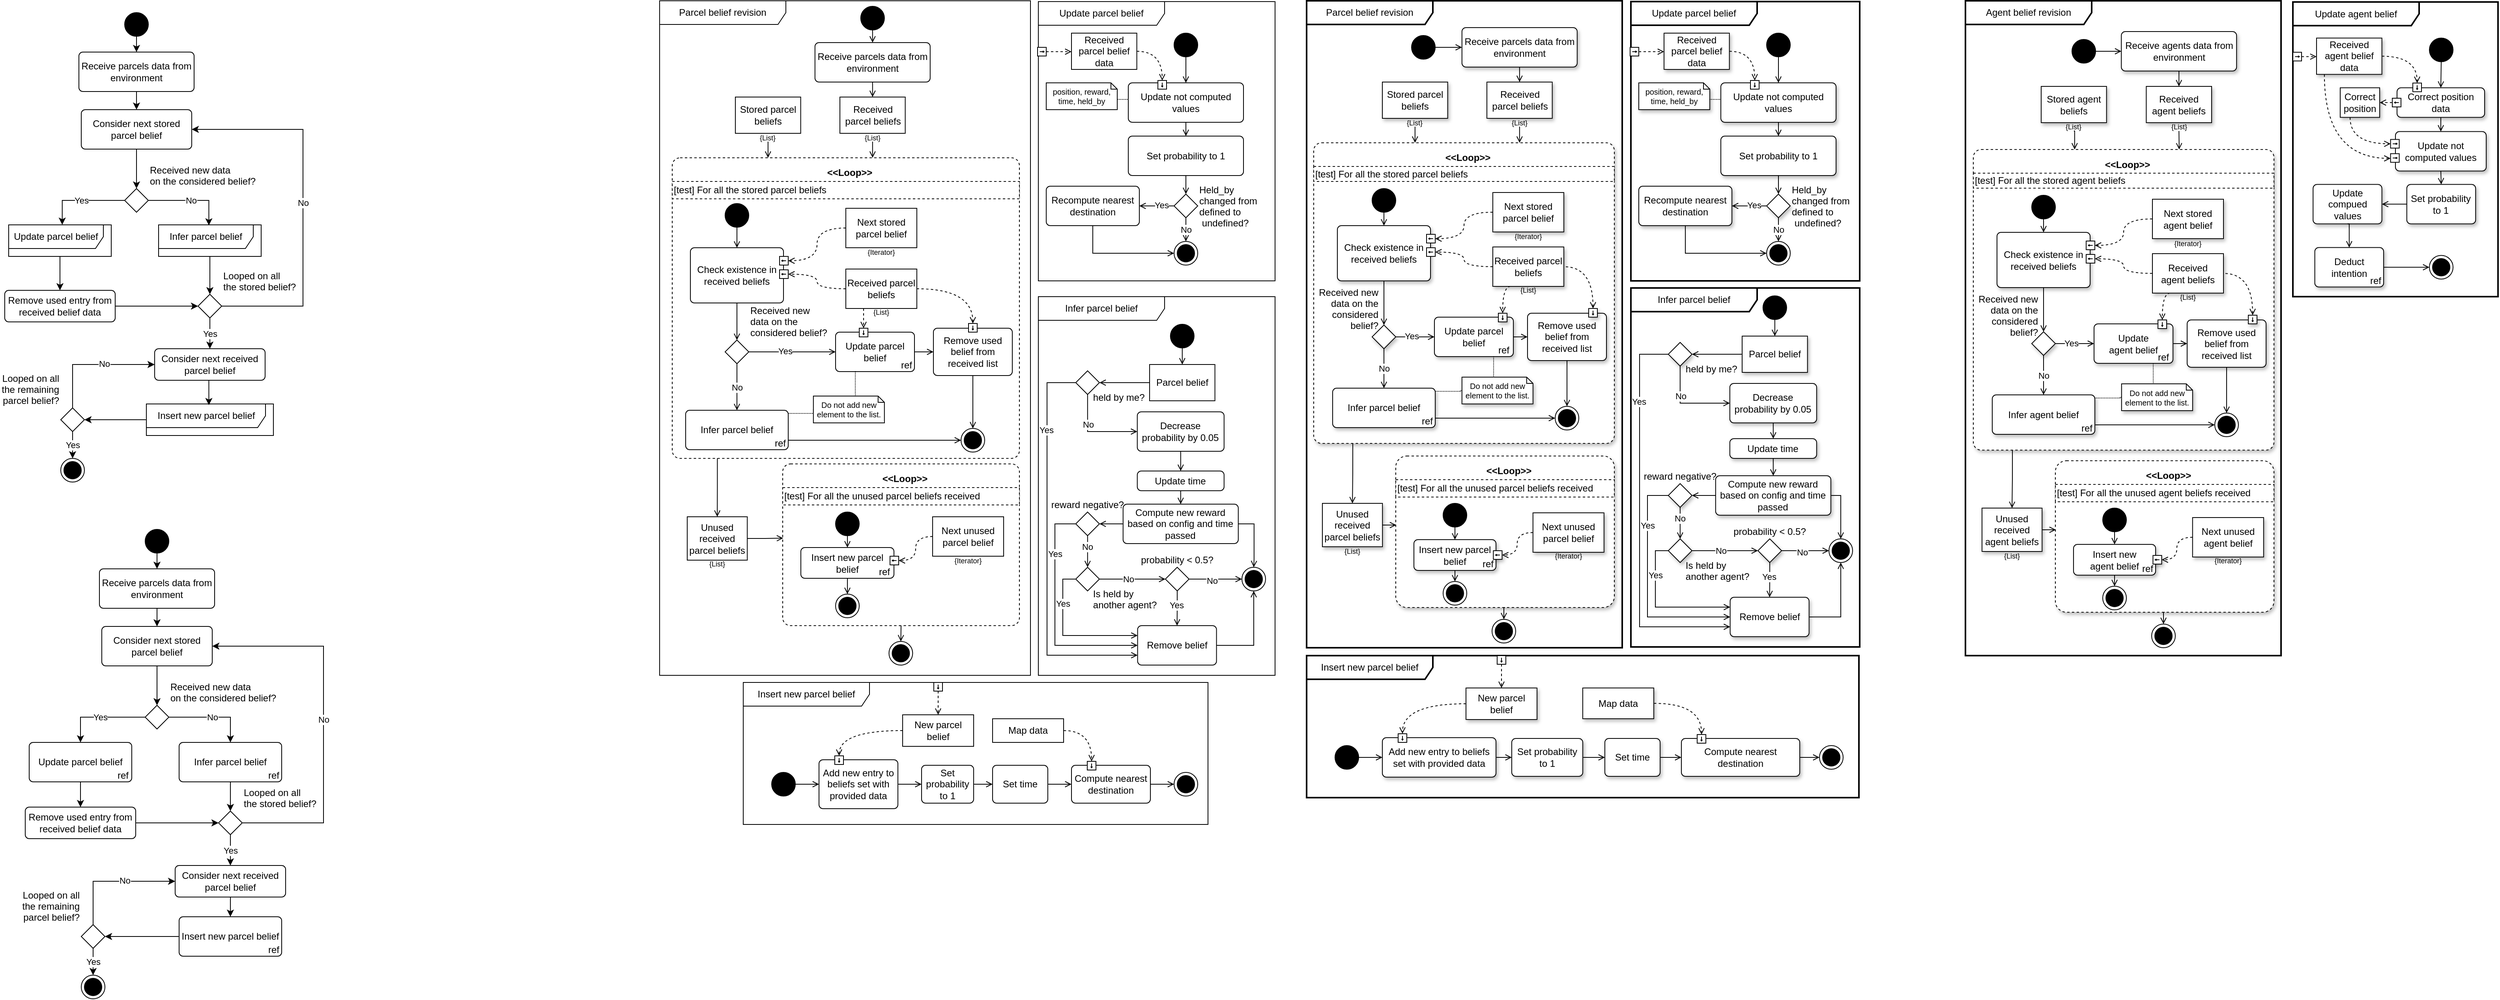 <mxfile version="21.5.0" type="device" pages="3">
  <diagram id="C5RBs43oDa-KdzZeNtuy" name="Page-1">
    <mxGraphModel dx="5926" dy="2489" grid="1" gridSize="10" guides="1" tooltips="1" connect="1" arrows="1" fold="1" page="1" pageScale="1" pageWidth="827" pageHeight="1169" math="0" shadow="0">
      <root>
        <mxCell id="WIyWlLk6GJQsqaUBKTNV-0" />
        <mxCell id="WIyWlLk6GJQsqaUBKTNV-1" parent="WIyWlLk6GJQsqaUBKTNV-0" />
        <mxCell id="feMoCeT-qj3-U14355Dk-70" style="edgeStyle=orthogonalEdgeStyle;rounded=0;orthogonalLoop=1;jettySize=auto;html=1;exitX=0.5;exitY=1;exitDx=0;exitDy=0;entryX=0.5;entryY=0;entryDx=0;entryDy=0;" parent="WIyWlLk6GJQsqaUBKTNV-1" source="feMoCeT-qj3-U14355Dk-3" target="feMoCeT-qj3-U14355Dk-4" edge="1">
          <mxGeometry relative="1" as="geometry" />
        </mxCell>
        <mxCell id="feMoCeT-qj3-U14355Dk-3" value="" style="ellipse;fillColor=strokeColor;html=1;" parent="WIyWlLk6GJQsqaUBKTNV-1" vertex="1">
          <mxGeometry x="162" y="25" width="30" height="30" as="geometry" />
        </mxCell>
        <mxCell id="feMoCeT-qj3-U14355Dk-71" style="edgeStyle=orthogonalEdgeStyle;rounded=0;orthogonalLoop=1;jettySize=auto;html=1;exitX=0.5;exitY=1;exitDx=0;exitDy=0;entryX=0.5;entryY=0;entryDx=0;entryDy=0;" parent="WIyWlLk6GJQsqaUBKTNV-1" source="feMoCeT-qj3-U14355Dk-4" target="feMoCeT-qj3-U14355Dk-69" edge="1">
          <mxGeometry relative="1" as="geometry" />
        </mxCell>
        <mxCell id="feMoCeT-qj3-U14355Dk-4" value="Receive parcels data from environment" style="html=1;align=center;verticalAlign=middle;rounded=1;absoluteArcSize=1;arcSize=10;dashed=0;whiteSpace=wrap;" parent="WIyWlLk6GJQsqaUBKTNV-1" vertex="1">
          <mxGeometry x="104" y="75" width="146" height="50" as="geometry" />
        </mxCell>
        <mxCell id="feMoCeT-qj3-U14355Dk-73" value="Yes" style="edgeStyle=orthogonalEdgeStyle;rounded=0;orthogonalLoop=1;jettySize=auto;html=1;exitX=0;exitY=0.5;exitDx=0;exitDy=0;entryX=0.522;entryY=-0.004;entryDx=0;entryDy=0;entryPerimeter=0;" parent="WIyWlLk6GJQsqaUBKTNV-1" source="feMoCeT-qj3-U14355Dk-8" target="feMoCeT-qj3-U14355Dk-9" edge="1">
          <mxGeometry relative="1" as="geometry">
            <mxPoint x="68" y="288" as="targetPoint" />
          </mxGeometry>
        </mxCell>
        <mxCell id="feMoCeT-qj3-U14355Dk-74" value="No" style="edgeStyle=orthogonalEdgeStyle;rounded=0;orthogonalLoop=1;jettySize=auto;html=1;exitX=1;exitY=0.5;exitDx=0;exitDy=0;entryX=0.49;entryY=0.017;entryDx=0;entryDy=0;entryPerimeter=0;" parent="WIyWlLk6GJQsqaUBKTNV-1" source="feMoCeT-qj3-U14355Dk-8" target="feMoCeT-qj3-U14355Dk-10" edge="1">
          <mxGeometry relative="1" as="geometry" />
        </mxCell>
        <mxCell id="feMoCeT-qj3-U14355Dk-8" value="Received new data &#xa;on the considered belief?" style="rhombus;align=left;labelPosition=right;verticalLabelPosition=top;verticalAlign=bottom;" parent="WIyWlLk6GJQsqaUBKTNV-1" vertex="1">
          <mxGeometry x="162" y="248" width="30" height="30" as="geometry" />
        </mxCell>
        <mxCell id="feMoCeT-qj3-U14355Dk-75" style="edgeStyle=orthogonalEdgeStyle;rounded=0;orthogonalLoop=1;jettySize=auto;html=1;entryX=0.5;entryY=0;entryDx=0;entryDy=0;" parent="WIyWlLk6GJQsqaUBKTNV-1" source="feMoCeT-qj3-U14355Dk-9" target="feMoCeT-qj3-U14355Dk-11" edge="1">
          <mxGeometry relative="1" as="geometry" />
        </mxCell>
        <mxCell id="feMoCeT-qj3-U14355Dk-9" value="Update parcel belief" style="shape=umlFrame;whiteSpace=wrap;html=1;pointerEvents=0;recursiveResize=0;container=1;collapsible=0;width=120;height=30;" parent="WIyWlLk6GJQsqaUBKTNV-1" vertex="1">
          <mxGeometry x="15" y="294" width="130" height="40" as="geometry" />
        </mxCell>
        <mxCell id="feMoCeT-qj3-U14355Dk-76" style="edgeStyle=orthogonalEdgeStyle;rounded=0;orthogonalLoop=1;jettySize=auto;html=1;entryX=0.5;entryY=0;entryDx=0;entryDy=0;" parent="WIyWlLk6GJQsqaUBKTNV-1" source="feMoCeT-qj3-U14355Dk-10" target="feMoCeT-qj3-U14355Dk-12" edge="1">
          <mxGeometry relative="1" as="geometry" />
        </mxCell>
        <mxCell id="feMoCeT-qj3-U14355Dk-10" value="Infer parcel belief" style="shape=umlFrame;whiteSpace=wrap;html=1;pointerEvents=0;recursiveResize=0;container=1;collapsible=0;width=120;height=30;" parent="WIyWlLk6GJQsqaUBKTNV-1" vertex="1">
          <mxGeometry x="205" y="294" width="130" height="40" as="geometry" />
        </mxCell>
        <mxCell id="feMoCeT-qj3-U14355Dk-77" style="edgeStyle=orthogonalEdgeStyle;rounded=0;orthogonalLoop=1;jettySize=auto;html=1;exitX=1;exitY=0.5;exitDx=0;exitDy=0;entryX=0;entryY=0.5;entryDx=0;entryDy=0;" parent="WIyWlLk6GJQsqaUBKTNV-1" source="feMoCeT-qj3-U14355Dk-11" target="feMoCeT-qj3-U14355Dk-12" edge="1">
          <mxGeometry relative="1" as="geometry" />
        </mxCell>
        <mxCell id="feMoCeT-qj3-U14355Dk-11" value="Remove used entry from received belief data" style="html=1;align=center;verticalAlign=middle;rounded=1;absoluteArcSize=1;arcSize=10;dashed=0;whiteSpace=wrap;" parent="WIyWlLk6GJQsqaUBKTNV-1" vertex="1">
          <mxGeometry x="10" y="377" width="140" height="40" as="geometry" />
        </mxCell>
        <mxCell id="feMoCeT-qj3-U14355Dk-78" value="Yes" style="edgeStyle=orthogonalEdgeStyle;rounded=0;orthogonalLoop=1;jettySize=auto;html=1;exitX=0.5;exitY=1;exitDx=0;exitDy=0;entryX=0.5;entryY=0;entryDx=0;entryDy=0;" parent="WIyWlLk6GJQsqaUBKTNV-1" source="feMoCeT-qj3-U14355Dk-12" target="feMoCeT-qj3-U14355Dk-15" edge="1">
          <mxGeometry relative="1" as="geometry" />
        </mxCell>
        <mxCell id="feMoCeT-qj3-U14355Dk-84" value="No" style="edgeStyle=orthogonalEdgeStyle;rounded=0;orthogonalLoop=1;jettySize=auto;html=1;exitX=1;exitY=0.5;exitDx=0;exitDy=0;entryX=1;entryY=0.5;entryDx=0;entryDy=0;" parent="WIyWlLk6GJQsqaUBKTNV-1" source="feMoCeT-qj3-U14355Dk-12" target="feMoCeT-qj3-U14355Dk-69" edge="1">
          <mxGeometry relative="1" as="geometry">
            <Array as="points">
              <mxPoint x="388" y="397" />
              <mxPoint x="388" y="173" />
            </Array>
          </mxGeometry>
        </mxCell>
        <mxCell id="feMoCeT-qj3-U14355Dk-12" value="Looped on all &#xa;the stored belief?" style="rhombus;align=left;labelPosition=right;verticalLabelPosition=top;verticalAlign=bottom;" parent="WIyWlLk6GJQsqaUBKTNV-1" vertex="1">
          <mxGeometry x="255" y="382" width="30" height="30" as="geometry" />
        </mxCell>
        <mxCell id="feMoCeT-qj3-U14355Dk-80" style="edgeStyle=orthogonalEdgeStyle;rounded=0;orthogonalLoop=1;jettySize=auto;html=1;entryX=1;entryY=0.5;entryDx=0;entryDy=0;" parent="WIyWlLk6GJQsqaUBKTNV-1" source="feMoCeT-qj3-U14355Dk-14" target="feMoCeT-qj3-U14355Dk-16" edge="1">
          <mxGeometry relative="1" as="geometry" />
        </mxCell>
        <mxCell id="feMoCeT-qj3-U14355Dk-14" value="Insert new parcel belief" style="shape=umlFrame;whiteSpace=wrap;html=1;pointerEvents=0;recursiveResize=0;container=1;collapsible=0;width=151;height=30;" parent="WIyWlLk6GJQsqaUBKTNV-1" vertex="1">
          <mxGeometry x="189.5" y="521" width="161" height="40" as="geometry" />
        </mxCell>
        <mxCell id="feMoCeT-qj3-U14355Dk-79" style="edgeStyle=orthogonalEdgeStyle;rounded=0;orthogonalLoop=1;jettySize=auto;html=1;exitX=0.5;exitY=1;exitDx=0;exitDy=0;entryX=0.492;entryY=0.037;entryDx=0;entryDy=0;entryPerimeter=0;" parent="WIyWlLk6GJQsqaUBKTNV-1" source="feMoCeT-qj3-U14355Dk-15" target="feMoCeT-qj3-U14355Dk-14" edge="1">
          <mxGeometry relative="1" as="geometry" />
        </mxCell>
        <mxCell id="feMoCeT-qj3-U14355Dk-15" value="Consider next received parcel belief" style="html=1;align=center;verticalAlign=middle;rounded=1;absoluteArcSize=1;arcSize=10;dashed=0;whiteSpace=wrap;" parent="WIyWlLk6GJQsqaUBKTNV-1" vertex="1">
          <mxGeometry x="200" y="451" width="140" height="40" as="geometry" />
        </mxCell>
        <mxCell id="feMoCeT-qj3-U14355Dk-81" style="edgeStyle=orthogonalEdgeStyle;rounded=0;orthogonalLoop=1;jettySize=auto;html=1;exitX=0.5;exitY=0;exitDx=0;exitDy=0;entryX=0;entryY=0.5;entryDx=0;entryDy=0;" parent="WIyWlLk6GJQsqaUBKTNV-1" source="feMoCeT-qj3-U14355Dk-16" target="feMoCeT-qj3-U14355Dk-15" edge="1">
          <mxGeometry relative="1" as="geometry" />
        </mxCell>
        <mxCell id="feMoCeT-qj3-U14355Dk-85" value="No" style="edgeLabel;html=1;align=center;verticalAlign=middle;resizable=0;points=[];" parent="feMoCeT-qj3-U14355Dk-81" vertex="1" connectable="0">
          <mxGeometry x="0.193" y="1" relative="1" as="geometry">
            <mxPoint as="offset" />
          </mxGeometry>
        </mxCell>
        <mxCell id="feMoCeT-qj3-U14355Dk-83" value="Yes" style="edgeStyle=orthogonalEdgeStyle;rounded=0;orthogonalLoop=1;jettySize=auto;html=1;exitX=0.5;exitY=1;exitDx=0;exitDy=0;entryX=0.5;entryY=0;entryDx=0;entryDy=0;" parent="WIyWlLk6GJQsqaUBKTNV-1" source="feMoCeT-qj3-U14355Dk-16" target="feMoCeT-qj3-U14355Dk-82" edge="1">
          <mxGeometry relative="1" as="geometry" />
        </mxCell>
        <mxCell id="feMoCeT-qj3-U14355Dk-16" value="Looped on all &#xa;the remaining&#xa; parcel belief?" style="rhombus;align=right;labelPosition=left;verticalLabelPosition=top;verticalAlign=bottom;" parent="WIyWlLk6GJQsqaUBKTNV-1" vertex="1">
          <mxGeometry x="81" y="526" width="30" height="30" as="geometry" />
        </mxCell>
        <mxCell id="feMoCeT-qj3-U14355Dk-72" style="edgeStyle=orthogonalEdgeStyle;rounded=0;orthogonalLoop=1;jettySize=auto;html=1;exitX=0.5;exitY=1;exitDx=0;exitDy=0;entryX=0.5;entryY=0;entryDx=0;entryDy=0;" parent="WIyWlLk6GJQsqaUBKTNV-1" source="feMoCeT-qj3-U14355Dk-69" target="feMoCeT-qj3-U14355Dk-8" edge="1">
          <mxGeometry relative="1" as="geometry" />
        </mxCell>
        <mxCell id="feMoCeT-qj3-U14355Dk-69" value="Consider next stored parcel belief" style="html=1;align=center;verticalAlign=middle;rounded=1;absoluteArcSize=1;arcSize=10;dashed=0;whiteSpace=wrap;" parent="WIyWlLk6GJQsqaUBKTNV-1" vertex="1">
          <mxGeometry x="107" y="148" width="140" height="50" as="geometry" />
        </mxCell>
        <mxCell id="feMoCeT-qj3-U14355Dk-82" value="" style="ellipse;html=1;shape=endState;fillColor=strokeColor;" parent="WIyWlLk6GJQsqaUBKTNV-1" vertex="1">
          <mxGeometry x="81" y="590" width="30" height="30" as="geometry" />
        </mxCell>
        <mxCell id="feMoCeT-qj3-U14355Dk-86" style="edgeStyle=orthogonalEdgeStyle;rounded=0;orthogonalLoop=1;jettySize=auto;html=1;exitX=0.5;exitY=1;exitDx=0;exitDy=0;entryX=0.5;entryY=0;entryDx=0;entryDy=0;" parent="WIyWlLk6GJQsqaUBKTNV-1" source="feMoCeT-qj3-U14355Dk-87" target="feMoCeT-qj3-U14355Dk-89" edge="1">
          <mxGeometry relative="1" as="geometry" />
        </mxCell>
        <mxCell id="feMoCeT-qj3-U14355Dk-87" value="" style="ellipse;fillColor=strokeColor;html=1;" parent="WIyWlLk6GJQsqaUBKTNV-1" vertex="1">
          <mxGeometry x="188" y="680" width="30" height="30" as="geometry" />
        </mxCell>
        <mxCell id="feMoCeT-qj3-U14355Dk-88" style="edgeStyle=orthogonalEdgeStyle;rounded=0;orthogonalLoop=1;jettySize=auto;html=1;exitX=0.5;exitY=1;exitDx=0;exitDy=0;entryX=0.5;entryY=0;entryDx=0;entryDy=0;" parent="WIyWlLk6GJQsqaUBKTNV-1" source="feMoCeT-qj3-U14355Dk-89" target="feMoCeT-qj3-U14355Dk-111" edge="1">
          <mxGeometry relative="1" as="geometry" />
        </mxCell>
        <mxCell id="feMoCeT-qj3-U14355Dk-89" value="Receive parcels data from environment" style="html=1;align=center;verticalAlign=middle;rounded=1;absoluteArcSize=1;arcSize=10;dashed=0;whiteSpace=wrap;" parent="WIyWlLk6GJQsqaUBKTNV-1" vertex="1">
          <mxGeometry x="130" y="730" width="146" height="50" as="geometry" />
        </mxCell>
        <mxCell id="feMoCeT-qj3-U14355Dk-90" value="Yes" style="edgeStyle=orthogonalEdgeStyle;rounded=0;orthogonalLoop=1;jettySize=auto;html=1;exitX=0;exitY=0.5;exitDx=0;exitDy=0;entryX=0.5;entryY=0;entryDx=0;entryDy=0;" parent="WIyWlLk6GJQsqaUBKTNV-1" source="feMoCeT-qj3-U14355Dk-92" target="feMoCeT-qj3-U14355Dk-155" edge="1">
          <mxGeometry relative="1" as="geometry">
            <mxPoint x="108.86" y="948.84" as="targetPoint" />
          </mxGeometry>
        </mxCell>
        <mxCell id="feMoCeT-qj3-U14355Dk-91" value="No" style="edgeStyle=orthogonalEdgeStyle;rounded=0;orthogonalLoop=1;jettySize=auto;html=1;exitX=1;exitY=0.5;exitDx=0;exitDy=0;entryX=0.5;entryY=0;entryDx=0;entryDy=0;" parent="WIyWlLk6GJQsqaUBKTNV-1" source="feMoCeT-qj3-U14355Dk-92" target="feMoCeT-qj3-U14355Dk-157" edge="1">
          <mxGeometry relative="1" as="geometry">
            <mxPoint x="294.7" y="949.68" as="targetPoint" />
          </mxGeometry>
        </mxCell>
        <mxCell id="feMoCeT-qj3-U14355Dk-92" value="Received new data &#xa;on the considered belief?" style="rhombus;align=left;labelPosition=right;verticalLabelPosition=top;verticalAlign=bottom;" parent="WIyWlLk6GJQsqaUBKTNV-1" vertex="1">
          <mxGeometry x="188" y="903" width="30" height="30" as="geometry" />
        </mxCell>
        <mxCell id="feMoCeT-qj3-U14355Dk-93" style="edgeStyle=orthogonalEdgeStyle;rounded=0;orthogonalLoop=1;jettySize=auto;html=1;entryX=0.5;entryY=0;entryDx=0;entryDy=0;exitX=0.5;exitY=1;exitDx=0;exitDy=0;" parent="WIyWlLk6GJQsqaUBKTNV-1" source="feMoCeT-qj3-U14355Dk-155" target="feMoCeT-qj3-U14355Dk-98" edge="1">
          <mxGeometry relative="1" as="geometry">
            <mxPoint x="106" y="989" as="sourcePoint" />
            <Array as="points">
              <mxPoint x="106" y="1000" />
            </Array>
          </mxGeometry>
        </mxCell>
        <mxCell id="feMoCeT-qj3-U14355Dk-95" style="edgeStyle=orthogonalEdgeStyle;rounded=0;orthogonalLoop=1;jettySize=auto;html=1;entryX=0.5;entryY=0;entryDx=0;entryDy=0;exitX=0.5;exitY=1;exitDx=0;exitDy=0;" parent="WIyWlLk6GJQsqaUBKTNV-1" source="feMoCeT-qj3-U14355Dk-157" target="feMoCeT-qj3-U14355Dk-101" edge="1">
          <mxGeometry relative="1" as="geometry">
            <mxPoint x="296" y="989" as="sourcePoint" />
          </mxGeometry>
        </mxCell>
        <mxCell id="feMoCeT-qj3-U14355Dk-97" style="edgeStyle=orthogonalEdgeStyle;rounded=0;orthogonalLoop=1;jettySize=auto;html=1;exitX=1;exitY=0.5;exitDx=0;exitDy=0;entryX=0;entryY=0.5;entryDx=0;entryDy=0;" parent="WIyWlLk6GJQsqaUBKTNV-1" source="feMoCeT-qj3-U14355Dk-98" target="feMoCeT-qj3-U14355Dk-101" edge="1">
          <mxGeometry relative="1" as="geometry" />
        </mxCell>
        <mxCell id="feMoCeT-qj3-U14355Dk-98" value="Remove used entry from received belief data" style="html=1;align=center;verticalAlign=middle;rounded=1;absoluteArcSize=1;arcSize=10;dashed=0;whiteSpace=wrap;" parent="WIyWlLk6GJQsqaUBKTNV-1" vertex="1">
          <mxGeometry x="36" y="1032" width="140" height="40" as="geometry" />
        </mxCell>
        <mxCell id="feMoCeT-qj3-U14355Dk-99" value="Yes" style="edgeStyle=orthogonalEdgeStyle;rounded=0;orthogonalLoop=1;jettySize=auto;html=1;exitX=0.5;exitY=1;exitDx=0;exitDy=0;entryX=0.5;entryY=0;entryDx=0;entryDy=0;" parent="WIyWlLk6GJQsqaUBKTNV-1" source="feMoCeT-qj3-U14355Dk-101" target="feMoCeT-qj3-U14355Dk-105" edge="1">
          <mxGeometry relative="1" as="geometry" />
        </mxCell>
        <mxCell id="feMoCeT-qj3-U14355Dk-100" value="No" style="edgeStyle=orthogonalEdgeStyle;rounded=0;orthogonalLoop=1;jettySize=auto;html=1;exitX=1;exitY=0.5;exitDx=0;exitDy=0;entryX=1;entryY=0.5;entryDx=0;entryDy=0;" parent="WIyWlLk6GJQsqaUBKTNV-1" source="feMoCeT-qj3-U14355Dk-101" target="feMoCeT-qj3-U14355Dk-111" edge="1">
          <mxGeometry relative="1" as="geometry">
            <Array as="points">
              <mxPoint x="414" y="1052" />
              <mxPoint x="414" y="828" />
            </Array>
          </mxGeometry>
        </mxCell>
        <mxCell id="feMoCeT-qj3-U14355Dk-101" value="Looped on all &#xa;the stored belief?" style="rhombus;align=left;labelPosition=right;verticalLabelPosition=top;verticalAlign=bottom;" parent="WIyWlLk6GJQsqaUBKTNV-1" vertex="1">
          <mxGeometry x="281" y="1037" width="30" height="30" as="geometry" />
        </mxCell>
        <mxCell id="feMoCeT-qj3-U14355Dk-102" style="edgeStyle=orthogonalEdgeStyle;rounded=0;orthogonalLoop=1;jettySize=auto;html=1;entryX=1;entryY=0.5;entryDx=0;entryDy=0;exitX=0;exitY=0.5;exitDx=0;exitDy=0;" parent="WIyWlLk6GJQsqaUBKTNV-1" source="feMoCeT-qj3-U14355Dk-162" target="feMoCeT-qj3-U14355Dk-109" edge="1">
          <mxGeometry relative="1" as="geometry">
            <mxPoint x="215.5" y="1196" as="sourcePoint" />
          </mxGeometry>
        </mxCell>
        <mxCell id="feMoCeT-qj3-U14355Dk-104" style="edgeStyle=orthogonalEdgeStyle;rounded=0;orthogonalLoop=1;jettySize=auto;html=1;exitX=0.5;exitY=1;exitDx=0;exitDy=0;entryX=0.5;entryY=0;entryDx=0;entryDy=0;" parent="WIyWlLk6GJQsqaUBKTNV-1" source="feMoCeT-qj3-U14355Dk-105" target="feMoCeT-qj3-U14355Dk-162" edge="1">
          <mxGeometry relative="1" as="geometry">
            <mxPoint x="294.712" y="1177.48" as="targetPoint" />
          </mxGeometry>
        </mxCell>
        <mxCell id="feMoCeT-qj3-U14355Dk-105" value="Consider next received parcel belief" style="html=1;align=center;verticalAlign=middle;rounded=1;absoluteArcSize=1;arcSize=10;dashed=0;whiteSpace=wrap;" parent="WIyWlLk6GJQsqaUBKTNV-1" vertex="1">
          <mxGeometry x="226" y="1106" width="140" height="40" as="geometry" />
        </mxCell>
        <mxCell id="feMoCeT-qj3-U14355Dk-106" style="edgeStyle=orthogonalEdgeStyle;rounded=0;orthogonalLoop=1;jettySize=auto;html=1;exitX=0.5;exitY=0;exitDx=0;exitDy=0;entryX=0;entryY=0.5;entryDx=0;entryDy=0;" parent="WIyWlLk6GJQsqaUBKTNV-1" source="feMoCeT-qj3-U14355Dk-109" target="feMoCeT-qj3-U14355Dk-105" edge="1">
          <mxGeometry relative="1" as="geometry" />
        </mxCell>
        <mxCell id="feMoCeT-qj3-U14355Dk-107" value="No" style="edgeLabel;html=1;align=center;verticalAlign=middle;resizable=0;points=[];" parent="feMoCeT-qj3-U14355Dk-106" vertex="1" connectable="0">
          <mxGeometry x="0.193" y="1" relative="1" as="geometry">
            <mxPoint as="offset" />
          </mxGeometry>
        </mxCell>
        <mxCell id="feMoCeT-qj3-U14355Dk-108" value="Yes" style="edgeStyle=orthogonalEdgeStyle;rounded=0;orthogonalLoop=1;jettySize=auto;html=1;exitX=0.5;exitY=1;exitDx=0;exitDy=0;entryX=0.5;entryY=0;entryDx=0;entryDy=0;" parent="WIyWlLk6GJQsqaUBKTNV-1" source="feMoCeT-qj3-U14355Dk-109" target="feMoCeT-qj3-U14355Dk-112" edge="1">
          <mxGeometry relative="1" as="geometry" />
        </mxCell>
        <mxCell id="feMoCeT-qj3-U14355Dk-109" value="Looped on all &#xa;the remaining&#xa; parcel belief?" style="rhombus;align=right;labelPosition=left;verticalLabelPosition=top;verticalAlign=bottom;" parent="WIyWlLk6GJQsqaUBKTNV-1" vertex="1">
          <mxGeometry x="107" y="1181" width="30" height="30" as="geometry" />
        </mxCell>
        <mxCell id="feMoCeT-qj3-U14355Dk-110" style="edgeStyle=orthogonalEdgeStyle;rounded=0;orthogonalLoop=1;jettySize=auto;html=1;exitX=0.5;exitY=1;exitDx=0;exitDy=0;entryX=0.5;entryY=0;entryDx=0;entryDy=0;" parent="WIyWlLk6GJQsqaUBKTNV-1" source="feMoCeT-qj3-U14355Dk-111" target="feMoCeT-qj3-U14355Dk-92" edge="1">
          <mxGeometry relative="1" as="geometry" />
        </mxCell>
        <mxCell id="feMoCeT-qj3-U14355Dk-111" value="Consider next stored parcel belief" style="html=1;align=center;verticalAlign=middle;rounded=1;absoluteArcSize=1;arcSize=10;dashed=0;whiteSpace=wrap;" parent="WIyWlLk6GJQsqaUBKTNV-1" vertex="1">
          <mxGeometry x="133" y="803" width="140" height="50" as="geometry" />
        </mxCell>
        <mxCell id="feMoCeT-qj3-U14355Dk-112" value="" style="ellipse;html=1;shape=endState;fillColor=strokeColor;" parent="WIyWlLk6GJQsqaUBKTNV-1" vertex="1">
          <mxGeometry x="107" y="1245" width="30" height="30" as="geometry" />
        </mxCell>
        <mxCell id="feMoCeT-qj3-U14355Dk-155" value="Update parcel belief" style="html=1;align=center;verticalAlign=middle;rounded=1;absoluteArcSize=1;arcSize=10;whiteSpace=wrap;glass=0;shadow=0;strokeWidth=1;" parent="WIyWlLk6GJQsqaUBKTNV-1" vertex="1">
          <mxGeometry x="41" y="950" width="130" height="50" as="geometry" />
        </mxCell>
        <mxCell id="feMoCeT-qj3-U14355Dk-157" value="Infer parcel belief" style="html=1;align=center;verticalAlign=middle;rounded=1;absoluteArcSize=1;arcSize=10;whiteSpace=wrap;glass=0;shadow=0;strokeWidth=1;" parent="WIyWlLk6GJQsqaUBKTNV-1" vertex="1">
          <mxGeometry x="231" y="950" width="130" height="50" as="geometry" />
        </mxCell>
        <mxCell id="feMoCeT-qj3-U14355Dk-159" value="ref" style="text;html=1;strokeColor=none;fillColor=none;align=center;verticalAlign=middle;whiteSpace=wrap;rounded=0;" parent="WIyWlLk6GJQsqaUBKTNV-1" vertex="1">
          <mxGeometry x="150" y="984" width="20" height="16" as="geometry" />
        </mxCell>
        <mxCell id="feMoCeT-qj3-U14355Dk-160" value="ref" style="text;html=1;strokeColor=none;fillColor=none;align=center;verticalAlign=middle;whiteSpace=wrap;rounded=0;" parent="WIyWlLk6GJQsqaUBKTNV-1" vertex="1">
          <mxGeometry x="341" y="984" width="20" height="16" as="geometry" />
        </mxCell>
        <mxCell id="feMoCeT-qj3-U14355Dk-162" value="Insert new parcel belief" style="html=1;align=center;verticalAlign=middle;rounded=1;absoluteArcSize=1;arcSize=10;whiteSpace=wrap;glass=0;shadow=0;strokeWidth=1;" parent="WIyWlLk6GJQsqaUBKTNV-1" vertex="1">
          <mxGeometry x="231" y="1171" width="130" height="50" as="geometry" />
        </mxCell>
        <mxCell id="feMoCeT-qj3-U14355Dk-163" value="ref" style="text;html=1;strokeColor=none;fillColor=none;align=center;verticalAlign=middle;whiteSpace=wrap;rounded=0;" parent="WIyWlLk6GJQsqaUBKTNV-1" vertex="1">
          <mxGeometry x="341" y="1205" width="20" height="16" as="geometry" />
        </mxCell>
        <mxCell id="feMoCeT-qj3-U14355Dk-282" value="Parcel belief revision" style="shape=umlFrame;whiteSpace=wrap;html=1;pointerEvents=0;recursiveResize=0;container=1;collapsible=0;width=160;" parent="WIyWlLk6GJQsqaUBKTNV-1" vertex="1">
          <mxGeometry x="840" y="10" width="470" height="855" as="geometry" />
        </mxCell>
        <mxCell id="OyApMXoyXv3_cNOstnLO-45" style="edgeStyle=orthogonalEdgeStyle;rounded=0;orthogonalLoop=1;jettySize=auto;html=1;exitX=0.13;exitY=1;exitDx=0;exitDy=0;exitPerimeter=0;entryX=0.5;entryY=0;entryDx=0;entryDy=0;endArrow=open;endFill=0;" edge="1" parent="feMoCeT-qj3-U14355Dk-282" source="feMoCeT-qj3-U14355Dk-164" target="feMoCeT-qj3-U14355Dk-227">
          <mxGeometry relative="1" as="geometry" />
        </mxCell>
        <mxCell id="feMoCeT-qj3-U14355Dk-164" value="&lt;font style=&quot;font-size: 12px;&quot;&gt;&lt;b&gt;&amp;lt;&amp;lt;Loop&amp;gt;&amp;gt;&lt;/b&gt;&lt;/font&gt;" style="dashed=1;rounded=1;absoluteArcSize=1;arcSize=20;html=1;verticalAlign=top;align=center;spacingTop=5;spacingLeft=10;whiteSpace=wrap;points=[[0,0,0,0,0],[0,0.25,0,0,0],[0,0.5,0,0,0],[0,0.75,0,0,0],[0,1,0,0,0],[0.13,1,0,0,0],[0.25,0,0,0,0],[0.25,1,0,0,0],[0.5,0,0,0,0],[0.5,1,0,0,0],[0.75,0,0,0,0],[0.75,1,0,0,0],[1,0,0,0,0],[1,0.25,0,0,0],[1,0.5,0,0,0],[1,0.75,0,0,0],[1,1,0,0,0]];" parent="feMoCeT-qj3-U14355Dk-282" vertex="1">
          <mxGeometry x="16" y="199" width="440" height="381" as="geometry" />
        </mxCell>
        <mxCell id="feMoCeT-qj3-U14355Dk-165" value="[test] For all the stored parcel beliefs" style="rounded=0;whiteSpace=wrap;html=1;dashed=1;align=left;" parent="feMoCeT-qj3-U14355Dk-282" vertex="1">
          <mxGeometry x="16" y="229" width="440" height="22" as="geometry" />
        </mxCell>
        <mxCell id="feMoCeT-qj3-U14355Dk-167" value="Next stored parcel belief" style="html=1;align=center;verticalAlign=middle;rounded=0;absoluteArcSize=1;arcSize=10;dashed=0;whiteSpace=wrap;" parent="feMoCeT-qj3-U14355Dk-282" vertex="1">
          <mxGeometry x="236" y="263" width="90" height="50" as="geometry" />
        </mxCell>
        <mxCell id="feMoCeT-qj3-U14355Dk-169" value="Check existence in received beliefs" style="html=1;align=center;verticalAlign=middle;rounded=1;absoluteArcSize=1;arcSize=10;dashed=0;whiteSpace=wrap;" parent="feMoCeT-qj3-U14355Dk-282" vertex="1">
          <mxGeometry x="39" y="313" width="118" height="70" as="geometry" />
        </mxCell>
        <mxCell id="feMoCeT-qj3-U14355Dk-173" value="Received new &#xa;data on the &#xa;considered belief?" style="rhombus;align=left;labelPosition=right;verticalLabelPosition=top;verticalAlign=bottom;" parent="feMoCeT-qj3-U14355Dk-282" vertex="1">
          <mxGeometry x="83" y="430" width="30" height="30" as="geometry" />
        </mxCell>
        <mxCell id="feMoCeT-qj3-U14355Dk-177" value="Remove used belief from received list" style="html=1;align=center;verticalAlign=middle;rounded=1;absoluteArcSize=1;arcSize=10;dashed=0;whiteSpace=wrap;" parent="feMoCeT-qj3-U14355Dk-282" vertex="1">
          <mxGeometry x="347" y="415" width="100" height="60" as="geometry" />
        </mxCell>
        <mxCell id="feMoCeT-qj3-U14355Dk-179" style="edgeStyle=orthogonalEdgeStyle;rounded=0;orthogonalLoop=1;jettySize=auto;html=1;exitX=0.5;exitY=1;exitDx=0;exitDy=0;entryX=0.5;entryY=0;entryDx=0;entryDy=0;endArrow=open;endFill=0;" parent="feMoCeT-qj3-U14355Dk-282" source="feMoCeT-qj3-U14355Dk-169" target="feMoCeT-qj3-U14355Dk-173" edge="1">
          <mxGeometry relative="1" as="geometry">
            <mxPoint x="270" y="456" as="sourcePoint" />
          </mxGeometry>
        </mxCell>
        <mxCell id="feMoCeT-qj3-U14355Dk-202" style="edgeStyle=orthogonalEdgeStyle;rounded=0;orthogonalLoop=1;jettySize=auto;html=1;exitX=1;exitY=0.5;exitDx=0;exitDy=0;entryX=0;entryY=0.5;entryDx=0;entryDy=0;endArrow=open;endFill=0;" parent="feMoCeT-qj3-U14355Dk-282" source="feMoCeT-qj3-U14355Dk-180" target="feMoCeT-qj3-U14355Dk-177" edge="1">
          <mxGeometry relative="1" as="geometry" />
        </mxCell>
        <mxCell id="feMoCeT-qj3-U14355Dk-180" value="Update parcel belief" style="html=1;align=center;verticalAlign=middle;rounded=1;absoluteArcSize=1;arcSize=10;whiteSpace=wrap;glass=0;shadow=0;strokeWidth=1;" parent="feMoCeT-qj3-U14355Dk-282" vertex="1">
          <mxGeometry x="223" y="420" width="100" height="50" as="geometry" />
        </mxCell>
        <mxCell id="feMoCeT-qj3-U14355Dk-193" style="edgeStyle=orthogonalEdgeStyle;rounded=0;orthogonalLoop=1;jettySize=auto;html=1;exitX=1;exitY=0.5;exitDx=0;exitDy=0;entryX=0;entryY=0.5;entryDx=0;entryDy=0;endArrow=open;endFill=0;" parent="feMoCeT-qj3-U14355Dk-282" source="feMoCeT-qj3-U14355Dk-173" target="feMoCeT-qj3-U14355Dk-180" edge="1">
          <mxGeometry relative="1" as="geometry" />
        </mxCell>
        <mxCell id="feMoCeT-qj3-U14355Dk-212" value="Yes" style="edgeLabel;html=1;align=center;verticalAlign=middle;resizable=0;points=[];" parent="feMoCeT-qj3-U14355Dk-193" vertex="1" connectable="0">
          <mxGeometry x="-0.177" y="1" relative="1" as="geometry">
            <mxPoint as="offset" />
          </mxGeometry>
        </mxCell>
        <mxCell id="feMoCeT-qj3-U14355Dk-181" value="Infer parcel belief" style="html=1;align=center;verticalAlign=middle;rounded=1;absoluteArcSize=1;arcSize=10;whiteSpace=wrap;glass=0;shadow=0;strokeWidth=1;" parent="feMoCeT-qj3-U14355Dk-282" vertex="1">
          <mxGeometry x="33" y="519" width="130" height="50" as="geometry" />
        </mxCell>
        <mxCell id="feMoCeT-qj3-U14355Dk-172" value="No" style="edgeStyle=orthogonalEdgeStyle;rounded=0;orthogonalLoop=1;jettySize=auto;html=1;exitX=0.5;exitY=1;exitDx=0;exitDy=0;entryX=0.5;entryY=0;entryDx=0;entryDy=0;endArrow=open;endFill=0;" parent="feMoCeT-qj3-U14355Dk-282" source="feMoCeT-qj3-U14355Dk-173" target="feMoCeT-qj3-U14355Dk-181" edge="1">
          <mxGeometry relative="1" as="geometry">
            <mxPoint x="335.7" y="566.68" as="targetPoint" />
          </mxGeometry>
        </mxCell>
        <mxCell id="feMoCeT-qj3-U14355Dk-182" value="ref" style="text;html=1;strokeColor=none;fillColor=none;align=center;verticalAlign=middle;whiteSpace=wrap;rounded=0;" parent="feMoCeT-qj3-U14355Dk-282" vertex="1">
          <mxGeometry x="303" y="454" width="20" height="16" as="geometry" />
        </mxCell>
        <mxCell id="feMoCeT-qj3-U14355Dk-183" value="ref" style="text;html=1;strokeColor=none;fillColor=none;align=center;verticalAlign=middle;whiteSpace=wrap;rounded=0;" parent="feMoCeT-qj3-U14355Dk-282" vertex="1">
          <mxGeometry x="143" y="553" width="20" height="16" as="geometry" />
        </mxCell>
        <mxCell id="feMoCeT-qj3-U14355Dk-184" value="Received parcel beliefs" style="html=1;align=center;verticalAlign=middle;rounded=0;absoluteArcSize=1;arcSize=10;dashed=0;whiteSpace=wrap;" parent="feMoCeT-qj3-U14355Dk-282" vertex="1">
          <mxGeometry x="236" y="340" width="90" height="50" as="geometry" />
        </mxCell>
        <mxCell id="feMoCeT-qj3-U14355Dk-188" style="edgeStyle=orthogonalEdgeStyle;rounded=0;orthogonalLoop=1;jettySize=auto;html=1;exitX=0.5;exitY=1;exitDx=0;exitDy=0;entryX=0.5;entryY=0;entryDx=0;entryDy=0;endArrow=open;endFill=0;" parent="feMoCeT-qj3-U14355Dk-282" source="feMoCeT-qj3-U14355Dk-187" target="feMoCeT-qj3-U14355Dk-169" edge="1">
          <mxGeometry relative="1" as="geometry" />
        </mxCell>
        <mxCell id="feMoCeT-qj3-U14355Dk-187" value="" style="ellipse;fillColor=strokeColor;html=1;" parent="feMoCeT-qj3-U14355Dk-282" vertex="1">
          <mxGeometry x="83" y="257" width="30" height="30" as="geometry" />
        </mxCell>
        <mxCell id="feMoCeT-qj3-U14355Dk-198" value="" style="shape=mxgraph.uml25.inputPin;html=1;points=[[0,0.5],[1,0.5]];" parent="feMoCeT-qj3-U14355Dk-282" vertex="1">
          <mxGeometry x="152" y="324" width="11" height="11" as="geometry" />
        </mxCell>
        <mxCell id="feMoCeT-qj3-U14355Dk-195" style="edgeStyle=orthogonalEdgeStyle;rounded=0;orthogonalLoop=1;jettySize=auto;html=1;exitX=0;exitY=0.5;exitDx=0;exitDy=0;entryX=1;entryY=0.5;entryDx=0;entryDy=0;curved=1;endArrow=open;endFill=0;dashed=1;" parent="feMoCeT-qj3-U14355Dk-282" source="feMoCeT-qj3-U14355Dk-167" target="feMoCeT-qj3-U14355Dk-198" edge="1">
          <mxGeometry relative="1" as="geometry">
            <mxPoint x="162" y="328" as="targetPoint" />
          </mxGeometry>
        </mxCell>
        <mxCell id="feMoCeT-qj3-U14355Dk-199" value="" style="shape=mxgraph.uml25.inputPin;html=1;points=[[0,0.5],[1,0.5]];" parent="feMoCeT-qj3-U14355Dk-282" vertex="1">
          <mxGeometry x="152" y="341" width="11" height="11" as="geometry" />
        </mxCell>
        <mxCell id="feMoCeT-qj3-U14355Dk-197" style="edgeStyle=orthogonalEdgeStyle;rounded=0;orthogonalLoop=1;jettySize=auto;html=1;exitX=0;exitY=0.5;exitDx=0;exitDy=0;entryX=1;entryY=0.5;entryDx=0;entryDy=0;curved=1;endArrow=open;endFill=0;dashed=1;" parent="feMoCeT-qj3-U14355Dk-282" source="feMoCeT-qj3-U14355Dk-184" target="feMoCeT-qj3-U14355Dk-199" edge="1">
          <mxGeometry relative="1" as="geometry">
            <mxPoint x="162" y="346" as="targetPoint" />
          </mxGeometry>
        </mxCell>
        <mxCell id="feMoCeT-qj3-U14355Dk-200" value="" style="shape=mxgraph.uml25.inputPin;html=1;points=[[0,0.5],[1,0.5]];direction=north;" parent="feMoCeT-qj3-U14355Dk-282" vertex="1">
          <mxGeometry x="253" y="415" width="11" height="11" as="geometry" />
        </mxCell>
        <mxCell id="feMoCeT-qj3-U14355Dk-201" style="edgeStyle=orthogonalEdgeStyle;rounded=0;orthogonalLoop=1;jettySize=auto;html=1;exitX=0.25;exitY=1;exitDx=0;exitDy=0;entryX=1;entryY=0.5;entryDx=0;entryDy=0;curved=1;endArrow=open;endFill=0;dashed=1;" parent="feMoCeT-qj3-U14355Dk-282" source="feMoCeT-qj3-U14355Dk-184" target="feMoCeT-qj3-U14355Dk-200" edge="1">
          <mxGeometry relative="1" as="geometry" />
        </mxCell>
        <mxCell id="feMoCeT-qj3-U14355Dk-208" style="edgeStyle=orthogonalEdgeStyle;rounded=0;orthogonalLoop=1;jettySize=auto;html=1;exitX=1;exitY=0.5;exitDx=0;exitDy=0;entryX=1;entryY=0.5;entryDx=0;entryDy=0;endArrow=none;endFill=0;curved=1;startArrow=open;startFill=0;dashed=1;" parent="feMoCeT-qj3-U14355Dk-282" source="feMoCeT-qj3-U14355Dk-207" target="feMoCeT-qj3-U14355Dk-184" edge="1">
          <mxGeometry relative="1" as="geometry" />
        </mxCell>
        <mxCell id="feMoCeT-qj3-U14355Dk-207" value="" style="shape=mxgraph.uml25.inputPin;html=1;points=[[0,0.5],[1,0.5]];direction=north;" parent="feMoCeT-qj3-U14355Dk-282" vertex="1">
          <mxGeometry x="391.5" y="409" width="11" height="11" as="geometry" />
        </mxCell>
        <mxCell id="feMoCeT-qj3-U14355Dk-209" value="" style="ellipse;html=1;shape=endState;fillColor=strokeColor;" parent="feMoCeT-qj3-U14355Dk-282" vertex="1">
          <mxGeometry x="382" y="542" width="30" height="30" as="geometry" />
        </mxCell>
        <mxCell id="feMoCeT-qj3-U14355Dk-211" style="edgeStyle=orthogonalEdgeStyle;rounded=0;orthogonalLoop=1;jettySize=auto;html=1;exitX=0.5;exitY=1;exitDx=0;exitDy=0;entryX=0.5;entryY=0;entryDx=0;entryDy=0;endArrow=open;endFill=0;" parent="feMoCeT-qj3-U14355Dk-282" source="feMoCeT-qj3-U14355Dk-177" target="feMoCeT-qj3-U14355Dk-209" edge="1">
          <mxGeometry relative="1" as="geometry" />
        </mxCell>
        <mxCell id="feMoCeT-qj3-U14355Dk-210" style="edgeStyle=orthogonalEdgeStyle;rounded=0;orthogonalLoop=1;jettySize=auto;html=1;exitX=1;exitY=0.25;exitDx=0;exitDy=0;entryX=0;entryY=0.5;entryDx=0;entryDy=0;endArrow=open;endFill=0;" parent="feMoCeT-qj3-U14355Dk-282" source="feMoCeT-qj3-U14355Dk-183" target="feMoCeT-qj3-U14355Dk-209" edge="1">
          <mxGeometry relative="1" as="geometry" />
        </mxCell>
        <mxCell id="feMoCeT-qj3-U14355Dk-213" value="{List}" style="text;html=1;strokeColor=none;fillColor=none;align=center;verticalAlign=middle;whiteSpace=wrap;rounded=0;fontSize=9;" parent="feMoCeT-qj3-U14355Dk-282" vertex="1">
          <mxGeometry x="251" y="390" width="60" height="10" as="geometry" />
        </mxCell>
        <mxCell id="feMoCeT-qj3-U14355Dk-215" value="{Iterator}" style="text;html=1;strokeColor=none;fillColor=none;align=center;verticalAlign=middle;whiteSpace=wrap;rounded=0;fontSize=9;" parent="feMoCeT-qj3-U14355Dk-282" vertex="1">
          <mxGeometry x="251" y="314" width="60" height="10" as="geometry" />
        </mxCell>
        <mxCell id="feMoCeT-qj3-U14355Dk-280" style="edgeStyle=orthogonalEdgeStyle;rounded=0;orthogonalLoop=1;jettySize=auto;html=1;exitX=0;exitY=0.5;exitDx=0;exitDy=0;exitPerimeter=0;entryX=1;entryY=0.25;entryDx=0;entryDy=0;endArrow=none;endFill=0;dashed=1;dashPattern=1 1;" parent="feMoCeT-qj3-U14355Dk-282" source="feMoCeT-qj3-U14355Dk-218" target="feMoCeT-qj3-U14355Dk-181" edge="1">
          <mxGeometry relative="1" as="geometry">
            <Array as="points">
              <mxPoint x="195" y="523" />
              <mxPoint x="163" y="523" />
            </Array>
          </mxGeometry>
        </mxCell>
        <mxCell id="feMoCeT-qj3-U14355Dk-281" style="edgeStyle=orthogonalEdgeStyle;rounded=0;orthogonalLoop=1;jettySize=auto;html=1;exitX=0.5;exitY=0;exitDx=0;exitDy=0;exitPerimeter=0;entryX=0.25;entryY=1;entryDx=0;entryDy=0;endArrow=none;endFill=0;dashed=1;dashPattern=1 1;" parent="feMoCeT-qj3-U14355Dk-282" source="feMoCeT-qj3-U14355Dk-218" target="feMoCeT-qj3-U14355Dk-180" edge="1">
          <mxGeometry relative="1" as="geometry" />
        </mxCell>
        <mxCell id="feMoCeT-qj3-U14355Dk-218" value="&lt;font style=&quot;font-size: 10px;&quot;&gt;Do not add new element to the list.&lt;/font&gt;" style="shape=note2;boundedLbl=1;whiteSpace=wrap;html=1;size=8;verticalAlign=middle;align=center;fontSize=9;" parent="feMoCeT-qj3-U14355Dk-282" vertex="1">
          <mxGeometry x="194.9" y="501" width="90" height="34" as="geometry" />
        </mxCell>
        <mxCell id="feMoCeT-qj3-U14355Dk-221" value="Stored parcel beliefs" style="html=1;align=center;verticalAlign=middle;rounded=0;absoluteArcSize=1;arcSize=10;dashed=0;whiteSpace=wrap;" parent="feMoCeT-qj3-U14355Dk-282" vertex="1">
          <mxGeometry x="96" y="122" width="82.8" height="46" as="geometry" />
        </mxCell>
        <mxCell id="feMoCeT-qj3-U14355Dk-223" style="edgeStyle=orthogonalEdgeStyle;rounded=0;orthogonalLoop=1;jettySize=auto;html=1;exitX=0.5;exitY=1;exitDx=0;exitDy=0;entryX=0.5;entryY=0;entryDx=0;entryDy=0;endArrow=open;endFill=0;" parent="feMoCeT-qj3-U14355Dk-282" source="feMoCeT-qj3-U14355Dk-222" edge="1">
          <mxGeometry relative="1" as="geometry">
            <mxPoint x="137.4" y="199" as="targetPoint" />
          </mxGeometry>
        </mxCell>
        <mxCell id="feMoCeT-qj3-U14355Dk-222" value="{List}" style="text;html=1;strokeColor=none;fillColor=none;align=center;verticalAlign=middle;whiteSpace=wrap;rounded=0;fontSize=9;" parent="feMoCeT-qj3-U14355Dk-282" vertex="1">
          <mxGeometry x="107.4" y="168.5" width="60" height="10" as="geometry" />
        </mxCell>
        <mxCell id="feMoCeT-qj3-U14355Dk-224" value="Received parcel beliefs" style="html=1;align=center;verticalAlign=middle;rounded=0;absoluteArcSize=1;arcSize=10;dashed=0;whiteSpace=wrap;" parent="feMoCeT-qj3-U14355Dk-282" vertex="1">
          <mxGeometry x="228.5" y="122" width="82.8" height="46" as="geometry" />
        </mxCell>
        <mxCell id="feMoCeT-qj3-U14355Dk-225" style="edgeStyle=orthogonalEdgeStyle;rounded=0;orthogonalLoop=1;jettySize=auto;html=1;exitX=0.5;exitY=1;exitDx=0;exitDy=0;entryX=0.5;entryY=0;entryDx=0;entryDy=0;endArrow=open;endFill=0;" parent="feMoCeT-qj3-U14355Dk-282" source="feMoCeT-qj3-U14355Dk-226" edge="1">
          <mxGeometry relative="1" as="geometry">
            <mxPoint x="269.9" y="199" as="targetPoint" />
          </mxGeometry>
        </mxCell>
        <mxCell id="feMoCeT-qj3-U14355Dk-226" value="{List}" style="text;html=1;strokeColor=none;fillColor=none;align=center;verticalAlign=middle;whiteSpace=wrap;rounded=0;fontSize=9;" parent="feMoCeT-qj3-U14355Dk-282" vertex="1">
          <mxGeometry x="239.9" y="168.5" width="60" height="10" as="geometry" />
        </mxCell>
        <mxCell id="feMoCeT-qj3-U14355Dk-231" value="" style="ellipse;fillColor=strokeColor;html=1;" parent="feMoCeT-qj3-U14355Dk-282" vertex="1">
          <mxGeometry x="254.9" y="7" width="30" height="30" as="geometry" />
        </mxCell>
        <mxCell id="feMoCeT-qj3-U14355Dk-233" style="edgeStyle=orthogonalEdgeStyle;rounded=0;orthogonalLoop=1;jettySize=auto;html=1;exitX=0.5;exitY=1;exitDx=0;exitDy=0;entryX=0.5;entryY=0;entryDx=0;entryDy=0;endArrow=open;endFill=0;" parent="feMoCeT-qj3-U14355Dk-282" source="feMoCeT-qj3-U14355Dk-232" target="feMoCeT-qj3-U14355Dk-224" edge="1">
          <mxGeometry relative="1" as="geometry" />
        </mxCell>
        <mxCell id="feMoCeT-qj3-U14355Dk-232" value="Receive parcels data from environment" style="html=1;align=center;verticalAlign=middle;rounded=1;absoluteArcSize=1;arcSize=10;dashed=0;whiteSpace=wrap;" parent="feMoCeT-qj3-U14355Dk-282" vertex="1">
          <mxGeometry x="196.9" y="53" width="146" height="50" as="geometry" />
        </mxCell>
        <mxCell id="feMoCeT-qj3-U14355Dk-230" style="edgeStyle=orthogonalEdgeStyle;rounded=0;orthogonalLoop=1;jettySize=auto;html=1;exitX=0.5;exitY=1;exitDx=0;exitDy=0;entryX=0.5;entryY=0;entryDx=0;entryDy=0;endArrow=open;endFill=0;" parent="feMoCeT-qj3-U14355Dk-282" source="feMoCeT-qj3-U14355Dk-231" target="feMoCeT-qj3-U14355Dk-232" edge="1">
          <mxGeometry relative="1" as="geometry" />
        </mxCell>
        <mxCell id="feMoCeT-qj3-U14355Dk-234" value="&lt;font style=&quot;font-size: 12px;&quot;&gt;&lt;b&gt;&amp;lt;&amp;lt;Loop&amp;gt;&amp;gt;&lt;/b&gt;&lt;/font&gt;" style="dashed=1;rounded=1;absoluteArcSize=1;arcSize=20;html=1;verticalAlign=top;align=center;spacingTop=5;spacingLeft=10;whiteSpace=wrap;" parent="feMoCeT-qj3-U14355Dk-282" vertex="1">
          <mxGeometry x="156.0" y="587" width="300" height="205" as="geometry" />
        </mxCell>
        <mxCell id="feMoCeT-qj3-U14355Dk-235" value="[test] For all the unused parcel beliefs received" style="rounded=0;whiteSpace=wrap;html=1;dashed=1;align=left;" parent="feMoCeT-qj3-U14355Dk-282" vertex="1">
          <mxGeometry x="156.0" y="617" width="300" height="22" as="geometry" />
        </mxCell>
        <mxCell id="feMoCeT-qj3-U14355Dk-237" value="Next unused parcel belief" style="html=1;align=center;verticalAlign=middle;rounded=0;absoluteArcSize=1;arcSize=10;dashed=0;whiteSpace=wrap;" parent="feMoCeT-qj3-U14355Dk-282" vertex="1">
          <mxGeometry x="346.0" y="654" width="90" height="50" as="geometry" />
        </mxCell>
        <mxCell id="feMoCeT-qj3-U14355Dk-238" value="Insert new parcel belief" style="html=1;align=center;verticalAlign=middle;rounded=1;absoluteArcSize=1;arcSize=10;dashed=0;whiteSpace=wrap;" parent="feMoCeT-qj3-U14355Dk-282" vertex="1">
          <mxGeometry x="179.0" y="693" width="118" height="39" as="geometry" />
        </mxCell>
        <mxCell id="feMoCeT-qj3-U14355Dk-255" style="edgeStyle=orthogonalEdgeStyle;rounded=0;orthogonalLoop=1;jettySize=auto;html=1;exitX=0.5;exitY=1;exitDx=0;exitDy=0;entryX=0.5;entryY=0;entryDx=0;entryDy=0;endArrow=open;endFill=0;" parent="feMoCeT-qj3-U14355Dk-282" source="feMoCeT-qj3-U14355Dk-256" target="feMoCeT-qj3-U14355Dk-238" edge="1">
          <mxGeometry relative="1" as="geometry" />
        </mxCell>
        <mxCell id="feMoCeT-qj3-U14355Dk-256" value="" style="ellipse;fillColor=strokeColor;html=1;" parent="feMoCeT-qj3-U14355Dk-282" vertex="1">
          <mxGeometry x="223.0" y="648" width="30" height="30" as="geometry" />
        </mxCell>
        <mxCell id="feMoCeT-qj3-U14355Dk-258" value="" style="shape=mxgraph.uml25.inputPin;html=1;points=[[0,0.5],[1,0.5]];" parent="feMoCeT-qj3-U14355Dk-282" vertex="1">
          <mxGeometry x="292.0" y="704" width="11" height="11" as="geometry" />
        </mxCell>
        <mxCell id="feMoCeT-qj3-U14355Dk-236" style="edgeStyle=orthogonalEdgeStyle;rounded=0;orthogonalLoop=1;jettySize=auto;html=1;exitX=0;exitY=0.5;exitDx=0;exitDy=0;entryX=1;entryY=0.5;entryDx=0;entryDy=0;curved=1;endArrow=open;endFill=0;dashed=1;" parent="feMoCeT-qj3-U14355Dk-282" source="feMoCeT-qj3-U14355Dk-237" target="feMoCeT-qj3-U14355Dk-258" edge="1">
          <mxGeometry relative="1" as="geometry">
            <mxPoint x="302.0" y="708" as="targetPoint" />
          </mxGeometry>
        </mxCell>
        <mxCell id="feMoCeT-qj3-U14355Dk-270" value="{Iterator}" style="text;html=1;strokeColor=none;fillColor=none;align=center;verticalAlign=middle;whiteSpace=wrap;rounded=0;fontSize=9;" parent="feMoCeT-qj3-U14355Dk-282" vertex="1">
          <mxGeometry x="361.0" y="705" width="60" height="10" as="geometry" />
        </mxCell>
        <mxCell id="feMoCeT-qj3-U14355Dk-274" value="ref" style="text;html=1;strokeColor=none;fillColor=none;align=center;verticalAlign=middle;whiteSpace=wrap;rounded=0;" parent="feMoCeT-qj3-U14355Dk-282" vertex="1">
          <mxGeometry x="274.7" y="716" width="20" height="16" as="geometry" />
        </mxCell>
        <mxCell id="feMoCeT-qj3-U14355Dk-275" value="" style="ellipse;html=1;shape=endState;fillColor=strokeColor;" parent="feMoCeT-qj3-U14355Dk-282" vertex="1">
          <mxGeometry x="223.0" y="752" width="30" height="30" as="geometry" />
        </mxCell>
        <mxCell id="feMoCeT-qj3-U14355Dk-276" style="edgeStyle=orthogonalEdgeStyle;rounded=0;orthogonalLoop=1;jettySize=auto;html=1;exitX=0.5;exitY=1;exitDx=0;exitDy=0;entryX=0.5;entryY=0;entryDx=0;entryDy=0;endArrow=open;endFill=0;" parent="feMoCeT-qj3-U14355Dk-282" source="feMoCeT-qj3-U14355Dk-238" target="feMoCeT-qj3-U14355Dk-275" edge="1">
          <mxGeometry relative="1" as="geometry" />
        </mxCell>
        <mxCell id="feMoCeT-qj3-U14355Dk-278" value="" style="ellipse;html=1;shape=endState;fillColor=strokeColor;" parent="feMoCeT-qj3-U14355Dk-282" vertex="1">
          <mxGeometry x="290.7" y="812" width="30" height="30" as="geometry" />
        </mxCell>
        <mxCell id="feMoCeT-qj3-U14355Dk-279" style="edgeStyle=orthogonalEdgeStyle;rounded=0;orthogonalLoop=1;jettySize=auto;html=1;exitX=0.5;exitY=1;exitDx=0;exitDy=0;entryX=0.5;entryY=0;entryDx=0;entryDy=0;endArrow=open;endFill=0;" parent="feMoCeT-qj3-U14355Dk-282" source="feMoCeT-qj3-U14355Dk-234" edge="1">
          <mxGeometry relative="1" as="geometry">
            <mxPoint x="305.7" y="812" as="targetPoint" />
          </mxGeometry>
        </mxCell>
        <mxCell id="OyApMXoyXv3_cNOstnLO-46" style="edgeStyle=orthogonalEdgeStyle;rounded=0;orthogonalLoop=1;jettySize=auto;html=1;exitX=1;exitY=0.5;exitDx=0;exitDy=0;entryX=0.002;entryY=0.459;entryDx=0;entryDy=0;entryPerimeter=0;endArrow=open;endFill=0;" edge="1" parent="feMoCeT-qj3-U14355Dk-282" source="feMoCeT-qj3-U14355Dk-227" target="feMoCeT-qj3-U14355Dk-234">
          <mxGeometry relative="1" as="geometry" />
        </mxCell>
        <mxCell id="feMoCeT-qj3-U14355Dk-227" value="Unused received parcel beliefs" style="html=1;align=center;verticalAlign=middle;rounded=0;absoluteArcSize=1;arcSize=10;dashed=0;whiteSpace=wrap;" parent="feMoCeT-qj3-U14355Dk-282" vertex="1">
          <mxGeometry x="35" y="654" width="76.1" height="55" as="geometry" />
        </mxCell>
        <mxCell id="feMoCeT-qj3-U14355Dk-228" value="{List}" style="text;html=1;strokeColor=none;fillColor=none;align=center;verticalAlign=middle;whiteSpace=wrap;rounded=0;fontSize=9;" parent="feMoCeT-qj3-U14355Dk-282" vertex="1">
          <mxGeometry x="37.07" y="709" width="71.95" height="10" as="geometry" />
        </mxCell>
        <mxCell id="jKcdG5g2Ga7VU4VpnOfB-0" value="Update parcel belief" style="shape=umlFrame;whiteSpace=wrap;html=1;pointerEvents=0;recursiveResize=0;container=1;collapsible=0;width=160;" vertex="1" parent="WIyWlLk6GJQsqaUBKTNV-1">
          <mxGeometry x="1320" y="11" width="300" height="354" as="geometry" />
        </mxCell>
        <mxCell id="jKcdG5g2Ga7VU4VpnOfB-1" value="" style="ellipse;fillColor=strokeColor;html=1;" vertex="1" parent="jKcdG5g2Ga7VU4VpnOfB-0">
          <mxGeometry x="172" y="40" width="30" height="30" as="geometry" />
        </mxCell>
        <mxCell id="OyApMXoyXv3_cNOstnLO-0" value="Update not computed values" style="html=1;align=center;verticalAlign=middle;rounded=1;absoluteArcSize=1;arcSize=10;dashed=0;whiteSpace=wrap;" vertex="1" parent="jKcdG5g2Ga7VU4VpnOfB-0">
          <mxGeometry x="114" y="103" width="146" height="50" as="geometry" />
        </mxCell>
        <mxCell id="OyApMXoyXv3_cNOstnLO-8" style="edgeStyle=orthogonalEdgeStyle;rounded=0;orthogonalLoop=1;jettySize=auto;html=1;exitX=0.5;exitY=1;exitDx=0;exitDy=0;entryX=0.5;entryY=0;entryDx=0;entryDy=0;endArrow=open;endFill=0;" edge="1" parent="jKcdG5g2Ga7VU4VpnOfB-0" source="jKcdG5g2Ga7VU4VpnOfB-1" target="OyApMXoyXv3_cNOstnLO-0">
          <mxGeometry relative="1" as="geometry" />
        </mxCell>
        <mxCell id="OyApMXoyXv3_cNOstnLO-9" style="edgeStyle=orthogonalEdgeStyle;rounded=0;orthogonalLoop=1;jettySize=auto;html=1;exitX=0;exitY=0;exitDx=90;exitDy=21;exitPerimeter=0;entryX=0;entryY=0.5;entryDx=0;entryDy=0;endArrow=none;endFill=0;dashed=1;dashPattern=1 1;" edge="1" parent="jKcdG5g2Ga7VU4VpnOfB-0" source="OyApMXoyXv3_cNOstnLO-1" target="OyApMXoyXv3_cNOstnLO-0">
          <mxGeometry relative="1" as="geometry" />
        </mxCell>
        <mxCell id="OyApMXoyXv3_cNOstnLO-1" value="&lt;span style=&quot;font-size: 10px;&quot;&gt;position, reward, time, held_by&lt;/span&gt;" style="shape=note2;boundedLbl=1;whiteSpace=wrap;html=1;size=8;verticalAlign=middle;align=center;fontSize=9;" vertex="1" parent="jKcdG5g2Ga7VU4VpnOfB-0">
          <mxGeometry x="10.0" y="103" width="90" height="34" as="geometry" />
        </mxCell>
        <mxCell id="OyApMXoyXv3_cNOstnLO-2" value="Set probability to 1" style="html=1;align=center;verticalAlign=middle;rounded=1;absoluteArcSize=1;arcSize=10;dashed=0;whiteSpace=wrap;" vertex="1" parent="jKcdG5g2Ga7VU4VpnOfB-0">
          <mxGeometry x="114" y="170.5" width="146" height="50" as="geometry" />
        </mxCell>
        <mxCell id="OyApMXoyXv3_cNOstnLO-10" style="edgeStyle=orthogonalEdgeStyle;rounded=0;orthogonalLoop=1;jettySize=auto;html=1;exitX=0.5;exitY=1;exitDx=0;exitDy=0;entryX=0.5;entryY=0;entryDx=0;entryDy=0;endArrow=open;endFill=0;" edge="1" parent="jKcdG5g2Ga7VU4VpnOfB-0" source="OyApMXoyXv3_cNOstnLO-0" target="OyApMXoyXv3_cNOstnLO-2">
          <mxGeometry relative="1" as="geometry" />
        </mxCell>
        <mxCell id="OyApMXoyXv3_cNOstnLO-3" value="Held_by &#xa;changed from &#xa;defined to&#xa; undefined?" style="rhombus;align=left;labelPosition=right;verticalLabelPosition=middle;verticalAlign=middle;" vertex="1" parent="jKcdG5g2Ga7VU4VpnOfB-0">
          <mxGeometry x="172" y="244" width="30" height="30" as="geometry" />
        </mxCell>
        <mxCell id="OyApMXoyXv3_cNOstnLO-11" style="edgeStyle=orthogonalEdgeStyle;rounded=0;orthogonalLoop=1;jettySize=auto;html=1;exitX=0.5;exitY=1;exitDx=0;exitDy=0;entryX=0.5;entryY=0;entryDx=0;entryDy=0;endArrow=open;endFill=0;" edge="1" parent="jKcdG5g2Ga7VU4VpnOfB-0" source="OyApMXoyXv3_cNOstnLO-2" target="OyApMXoyXv3_cNOstnLO-3">
          <mxGeometry relative="1" as="geometry" />
        </mxCell>
        <mxCell id="OyApMXoyXv3_cNOstnLO-4" value="Recompute nearest destination" style="html=1;align=center;verticalAlign=middle;rounded=1;absoluteArcSize=1;arcSize=10;dashed=0;whiteSpace=wrap;" vertex="1" parent="jKcdG5g2Ga7VU4VpnOfB-0">
          <mxGeometry x="10" y="234" width="118" height="50" as="geometry" />
        </mxCell>
        <mxCell id="OyApMXoyXv3_cNOstnLO-13" style="edgeStyle=orthogonalEdgeStyle;rounded=0;orthogonalLoop=1;jettySize=auto;html=1;exitX=0;exitY=0.5;exitDx=0;exitDy=0;entryX=1;entryY=0.5;entryDx=0;entryDy=0;endArrow=open;endFill=0;" edge="1" parent="jKcdG5g2Ga7VU4VpnOfB-0" source="OyApMXoyXv3_cNOstnLO-3" target="OyApMXoyXv3_cNOstnLO-4">
          <mxGeometry relative="1" as="geometry" />
        </mxCell>
        <mxCell id="OyApMXoyXv3_cNOstnLO-17" value="Yes" style="edgeLabel;html=1;align=center;verticalAlign=middle;resizable=0;points=[];" vertex="1" connectable="0" parent="OyApMXoyXv3_cNOstnLO-13">
          <mxGeometry x="-0.246" y="-1" relative="1" as="geometry">
            <mxPoint as="offset" />
          </mxGeometry>
        </mxCell>
        <mxCell id="OyApMXoyXv3_cNOstnLO-5" value="Received parcel belief data" style="html=1;align=center;verticalAlign=middle;rounded=0;absoluteArcSize=1;arcSize=10;dashed=0;whiteSpace=wrap;" vertex="1" parent="jKcdG5g2Ga7VU4VpnOfB-0">
          <mxGeometry x="42" y="40" width="82.8" height="46" as="geometry" />
        </mxCell>
        <mxCell id="OyApMXoyXv3_cNOstnLO-6" value="" style="shape=mxgraph.uml25.inputPin;html=1;points=[[0,0.5],[1,0.5]];direction=north;" vertex="1" parent="jKcdG5g2Ga7VU4VpnOfB-0">
          <mxGeometry x="151.5" y="100" width="11" height="11" as="geometry" />
        </mxCell>
        <mxCell id="OyApMXoyXv3_cNOstnLO-7" style="edgeStyle=orthogonalEdgeStyle;rounded=0;orthogonalLoop=1;jettySize=auto;html=1;exitX=1;exitY=0.5;exitDx=0;exitDy=0;entryX=1;entryY=0.5;entryDx=0;entryDy=0;endArrow=open;endFill=0;dashed=1;curved=1;" edge="1" parent="jKcdG5g2Ga7VU4VpnOfB-0" source="OyApMXoyXv3_cNOstnLO-5" target="OyApMXoyXv3_cNOstnLO-6">
          <mxGeometry relative="1" as="geometry" />
        </mxCell>
        <mxCell id="OyApMXoyXv3_cNOstnLO-14" value="" style="ellipse;html=1;shape=endState;fillColor=strokeColor;" vertex="1" parent="jKcdG5g2Ga7VU4VpnOfB-0">
          <mxGeometry x="172" y="304" width="30" height="30" as="geometry" />
        </mxCell>
        <mxCell id="OyApMXoyXv3_cNOstnLO-15" value="No" style="edgeStyle=orthogonalEdgeStyle;rounded=0;orthogonalLoop=1;jettySize=auto;html=1;exitX=0.5;exitY=1;exitDx=0;exitDy=0;entryX=0.5;entryY=0;entryDx=0;entryDy=0;endArrow=open;endFill=0;" edge="1" parent="jKcdG5g2Ga7VU4VpnOfB-0" source="OyApMXoyXv3_cNOstnLO-3" target="OyApMXoyXv3_cNOstnLO-14">
          <mxGeometry relative="1" as="geometry" />
        </mxCell>
        <mxCell id="OyApMXoyXv3_cNOstnLO-16" style="edgeStyle=orthogonalEdgeStyle;rounded=0;orthogonalLoop=1;jettySize=auto;html=1;exitX=0.5;exitY=1;exitDx=0;exitDy=0;entryX=0;entryY=0.5;entryDx=0;entryDy=0;endArrow=open;endFill=0;" edge="1" parent="jKcdG5g2Ga7VU4VpnOfB-0" source="OyApMXoyXv3_cNOstnLO-4" target="OyApMXoyXv3_cNOstnLO-14">
          <mxGeometry relative="1" as="geometry" />
        </mxCell>
        <mxCell id="OyApMXoyXv3_cNOstnLO-19" style="edgeStyle=orthogonalEdgeStyle;rounded=0;orthogonalLoop=1;jettySize=auto;html=1;exitX=0;exitY=0.5;exitDx=0;exitDy=0;entryX=0;entryY=0.5;entryDx=0;entryDy=0;endArrow=open;endFill=0;dashed=1;" edge="1" parent="jKcdG5g2Ga7VU4VpnOfB-0" source="OyApMXoyXv3_cNOstnLO-18" target="OyApMXoyXv3_cNOstnLO-5">
          <mxGeometry relative="1" as="geometry" />
        </mxCell>
        <mxCell id="OyApMXoyXv3_cNOstnLO-18" value="" style="shape=mxgraph.uml25.inputPin;html=1;points=[[0,0.5],[1,0.5]];direction=west;" vertex="1" parent="jKcdG5g2Ga7VU4VpnOfB-0">
          <mxGeometry x="-1" y="58" width="11" height="11" as="geometry" />
        </mxCell>
        <mxCell id="OyApMXoyXv3_cNOstnLO-41" value="Infer parcel belief" style="shape=umlFrame;whiteSpace=wrap;html=1;pointerEvents=0;recursiveResize=0;container=1;collapsible=0;width=160;" vertex="1" parent="WIyWlLk6GJQsqaUBKTNV-1">
          <mxGeometry x="1320" y="385" width="300" height="480" as="geometry" />
        </mxCell>
        <mxCell id="OyApMXoyXv3_cNOstnLO-42" value="" style="ellipse;fillColor=strokeColor;html=1;" vertex="1" parent="OyApMXoyXv3_cNOstnLO-41">
          <mxGeometry x="167.4" y="35" width="30" height="30" as="geometry" />
        </mxCell>
        <mxCell id="OyApMXoyXv3_cNOstnLO-43" value="Decrease probability by 0.05" style="html=1;align=center;verticalAlign=middle;rounded=1;absoluteArcSize=1;arcSize=10;dashed=0;whiteSpace=wrap;" vertex="1" parent="OyApMXoyXv3_cNOstnLO-41">
          <mxGeometry x="125.4" y="146" width="110" height="50" as="geometry" />
        </mxCell>
        <mxCell id="OyApMXoyXv3_cNOstnLO-44" value="Compute new reward based on config and time passed" style="html=1;align=center;verticalAlign=middle;rounded=1;absoluteArcSize=1;arcSize=10;dashed=0;whiteSpace=wrap;" vertex="1" parent="OyApMXoyXv3_cNOstnLO-41">
          <mxGeometry x="107.4" y="263" width="146" height="50" as="geometry" />
        </mxCell>
        <mxCell id="OyApMXoyXv3_cNOstnLO-47" value="Is held by&#xa;another agent?" style="rhombus;labelPosition=right;verticalLabelPosition=bottom;align=left;verticalAlign=top;spacing=-8;" vertex="1" parent="OyApMXoyXv3_cNOstnLO-41">
          <mxGeometry x="47.4" y="343" width="30" height="30" as="geometry" />
        </mxCell>
        <mxCell id="OyApMXoyXv3_cNOstnLO-59" style="edgeStyle=orthogonalEdgeStyle;rounded=0;orthogonalLoop=1;jettySize=auto;html=1;exitX=0.5;exitY=1;exitDx=0;exitDy=0;entryX=0;entryY=0.5;entryDx=0;entryDy=0;endArrow=open;endFill=0;" edge="1" parent="OyApMXoyXv3_cNOstnLO-41" source="OyApMXoyXv3_cNOstnLO-48" target="OyApMXoyXv3_cNOstnLO-43">
          <mxGeometry relative="1" as="geometry" />
        </mxCell>
        <mxCell id="OyApMXoyXv3_cNOstnLO-76" value="No" style="edgeLabel;html=1;align=center;verticalAlign=middle;resizable=0;points=[];" vertex="1" connectable="0" parent="OyApMXoyXv3_cNOstnLO-59">
          <mxGeometry x="-0.309" relative="1" as="geometry">
            <mxPoint as="offset" />
          </mxGeometry>
        </mxCell>
        <mxCell id="OyApMXoyXv3_cNOstnLO-48" value="held by me?" style="rhombus;labelPosition=right;verticalLabelPosition=bottom;align=left;verticalAlign=top;spacing=-8;" vertex="1" parent="OyApMXoyXv3_cNOstnLO-41">
          <mxGeometry x="47.4" y="94" width="30" height="30" as="geometry" />
        </mxCell>
        <mxCell id="OyApMXoyXv3_cNOstnLO-57" style="edgeStyle=orthogonalEdgeStyle;rounded=0;orthogonalLoop=1;jettySize=auto;html=1;exitX=0;exitY=0.5;exitDx=0;exitDy=0;entryX=1;entryY=0.5;entryDx=0;entryDy=0;endArrow=open;endFill=0;" edge="1" parent="OyApMXoyXv3_cNOstnLO-41" source="OyApMXoyXv3_cNOstnLO-49" target="OyApMXoyXv3_cNOstnLO-48">
          <mxGeometry relative="1" as="geometry" />
        </mxCell>
        <mxCell id="OyApMXoyXv3_cNOstnLO-49" value="Parcel belief" style="html=1;align=center;verticalAlign=middle;rounded=0;absoluteArcSize=1;arcSize=10;dashed=0;whiteSpace=wrap;" vertex="1" parent="OyApMXoyXv3_cNOstnLO-41">
          <mxGeometry x="141" y="86" width="82.8" height="46" as="geometry" />
        </mxCell>
        <mxCell id="OyApMXoyXv3_cNOstnLO-58" style="edgeStyle=orthogonalEdgeStyle;rounded=0;orthogonalLoop=1;jettySize=auto;html=1;exitX=0.5;exitY=1;exitDx=0;exitDy=0;entryX=0.5;entryY=0;entryDx=0;entryDy=0;endArrow=open;endFill=0;" edge="1" parent="OyApMXoyXv3_cNOstnLO-41" source="OyApMXoyXv3_cNOstnLO-42" target="OyApMXoyXv3_cNOstnLO-49">
          <mxGeometry relative="1" as="geometry" />
        </mxCell>
        <mxCell id="OyApMXoyXv3_cNOstnLO-50" value="Remove belief" style="html=1;align=center;verticalAlign=middle;rounded=1;absoluteArcSize=1;arcSize=10;dashed=0;whiteSpace=wrap;" vertex="1" parent="OyApMXoyXv3_cNOstnLO-41">
          <mxGeometry x="125.8" y="417" width="100" height="50" as="geometry" />
        </mxCell>
        <mxCell id="OyApMXoyXv3_cNOstnLO-73" style="edgeStyle=orthogonalEdgeStyle;rounded=0;orthogonalLoop=1;jettySize=auto;html=1;exitX=0;exitY=0.5;exitDx=0;exitDy=0;entryX=0;entryY=0.25;entryDx=0;entryDy=0;endArrow=open;endFill=0;" edge="1" parent="OyApMXoyXv3_cNOstnLO-41" source="OyApMXoyXv3_cNOstnLO-47" target="OyApMXoyXv3_cNOstnLO-50">
          <mxGeometry relative="1" as="geometry">
            <Array as="points">
              <mxPoint x="31" y="358" />
              <mxPoint x="31" y="430" />
            </Array>
          </mxGeometry>
        </mxCell>
        <mxCell id="OyApMXoyXv3_cNOstnLO-80" value="Yes" style="edgeLabel;html=1;align=center;verticalAlign=middle;resizable=0;points=[];" vertex="1" connectable="0" parent="OyApMXoyXv3_cNOstnLO-73">
          <mxGeometry x="-0.479" relative="1" as="geometry">
            <mxPoint as="offset" />
          </mxGeometry>
        </mxCell>
        <mxCell id="OyApMXoyXv3_cNOstnLO-75" style="edgeStyle=orthogonalEdgeStyle;rounded=0;orthogonalLoop=1;jettySize=auto;html=1;exitX=0;exitY=0.5;exitDx=0;exitDy=0;entryX=0;entryY=0.75;entryDx=0;entryDy=0;endArrow=open;endFill=0;" edge="1" parent="OyApMXoyXv3_cNOstnLO-41" source="OyApMXoyXv3_cNOstnLO-48" target="OyApMXoyXv3_cNOstnLO-50">
          <mxGeometry relative="1" as="geometry">
            <Array as="points">
              <mxPoint x="11" y="109" />
              <mxPoint x="11" y="455" />
            </Array>
          </mxGeometry>
        </mxCell>
        <mxCell id="OyApMXoyXv3_cNOstnLO-77" value="Yes" style="edgeLabel;html=1;align=center;verticalAlign=middle;resizable=0;points=[];" vertex="1" connectable="0" parent="OyApMXoyXv3_cNOstnLO-75">
          <mxGeometry x="-0.611" y="-1" relative="1" as="geometry">
            <mxPoint as="offset" />
          </mxGeometry>
        </mxCell>
        <mxCell id="OyApMXoyXv3_cNOstnLO-63" style="edgeStyle=orthogonalEdgeStyle;rounded=0;orthogonalLoop=1;jettySize=auto;html=1;exitX=0.5;exitY=1;exitDx=0;exitDy=0;entryX=0.5;entryY=0;entryDx=0;entryDy=0;endArrow=open;endFill=0;" edge="1" parent="OyApMXoyXv3_cNOstnLO-41" source="OyApMXoyXv3_cNOstnLO-51" target="OyApMXoyXv3_cNOstnLO-47">
          <mxGeometry relative="1" as="geometry" />
        </mxCell>
        <mxCell id="OyApMXoyXv3_cNOstnLO-78" value="No" style="edgeLabel;html=1;align=center;verticalAlign=middle;resizable=0;points=[];" vertex="1" connectable="0" parent="OyApMXoyXv3_cNOstnLO-63">
          <mxGeometry x="-0.29" y="-1" relative="1" as="geometry">
            <mxPoint as="offset" />
          </mxGeometry>
        </mxCell>
        <mxCell id="OyApMXoyXv3_cNOstnLO-72" style="edgeStyle=orthogonalEdgeStyle;rounded=0;orthogonalLoop=1;jettySize=auto;html=1;exitX=0;exitY=0.5;exitDx=0;exitDy=0;entryX=0;entryY=0.5;entryDx=0;entryDy=0;endArrow=open;endFill=0;" edge="1" parent="OyApMXoyXv3_cNOstnLO-41" source="OyApMXoyXv3_cNOstnLO-51" target="OyApMXoyXv3_cNOstnLO-50">
          <mxGeometry relative="1" as="geometry">
            <Array as="points">
              <mxPoint x="21" y="288" />
              <mxPoint x="21" y="442" />
            </Array>
          </mxGeometry>
        </mxCell>
        <mxCell id="OyApMXoyXv3_cNOstnLO-79" value="Yes" style="edgeLabel;html=1;align=center;verticalAlign=middle;resizable=0;points=[];" vertex="1" connectable="0" parent="OyApMXoyXv3_cNOstnLO-72">
          <mxGeometry x="-0.548" relative="1" as="geometry">
            <mxPoint as="offset" />
          </mxGeometry>
        </mxCell>
        <mxCell id="OyApMXoyXv3_cNOstnLO-51" value="reward negative?" style="rhombus;labelPosition=center;verticalLabelPosition=top;align=center;verticalAlign=bottom;" vertex="1" parent="OyApMXoyXv3_cNOstnLO-41">
          <mxGeometry x="47.4" y="273" width="30" height="30" as="geometry" />
        </mxCell>
        <mxCell id="OyApMXoyXv3_cNOstnLO-62" style="edgeStyle=orthogonalEdgeStyle;rounded=0;orthogonalLoop=1;jettySize=auto;html=1;exitX=0;exitY=0.5;exitDx=0;exitDy=0;entryX=1;entryY=0.5;entryDx=0;entryDy=0;endArrow=open;endFill=0;" edge="1" parent="OyApMXoyXv3_cNOstnLO-41" source="OyApMXoyXv3_cNOstnLO-44" target="OyApMXoyXv3_cNOstnLO-51">
          <mxGeometry relative="1" as="geometry" />
        </mxCell>
        <mxCell id="OyApMXoyXv3_cNOstnLO-61" style="edgeStyle=orthogonalEdgeStyle;rounded=0;orthogonalLoop=1;jettySize=auto;html=1;exitX=0.5;exitY=1;exitDx=0;exitDy=0;entryX=0.5;entryY=0;entryDx=0;entryDy=0;endArrow=open;endFill=0;" edge="1" parent="OyApMXoyXv3_cNOstnLO-41" source="OyApMXoyXv3_cNOstnLO-55" target="OyApMXoyXv3_cNOstnLO-44">
          <mxGeometry relative="1" as="geometry" />
        </mxCell>
        <mxCell id="OyApMXoyXv3_cNOstnLO-55" value="Update time" style="html=1;align=center;verticalAlign=middle;rounded=1;absoluteArcSize=1;arcSize=10;dashed=0;whiteSpace=wrap;" vertex="1" parent="OyApMXoyXv3_cNOstnLO-41">
          <mxGeometry x="125.4" y="221" width="110" height="25" as="geometry" />
        </mxCell>
        <mxCell id="OyApMXoyXv3_cNOstnLO-60" style="edgeStyle=orthogonalEdgeStyle;rounded=0;orthogonalLoop=1;jettySize=auto;html=1;exitX=0.5;exitY=1;exitDx=0;exitDy=0;entryX=0.5;entryY=0;entryDx=0;entryDy=0;endArrow=open;endFill=0;" edge="1" parent="OyApMXoyXv3_cNOstnLO-41" source="OyApMXoyXv3_cNOstnLO-43" target="OyApMXoyXv3_cNOstnLO-55">
          <mxGeometry relative="1" as="geometry" />
        </mxCell>
        <mxCell id="OyApMXoyXv3_cNOstnLO-74" style="edgeStyle=orthogonalEdgeStyle;rounded=0;orthogonalLoop=1;jettySize=auto;html=1;exitX=0.5;exitY=1;exitDx=0;exitDy=0;entryX=0.5;entryY=0;entryDx=0;entryDy=0;endArrow=open;endFill=0;" edge="1" parent="OyApMXoyXv3_cNOstnLO-41" source="OyApMXoyXv3_cNOstnLO-56" target="OyApMXoyXv3_cNOstnLO-50">
          <mxGeometry relative="1" as="geometry" />
        </mxCell>
        <mxCell id="OyApMXoyXv3_cNOstnLO-82" value="Yes" style="edgeLabel;html=1;align=center;verticalAlign=middle;resizable=0;points=[];" vertex="1" connectable="0" parent="OyApMXoyXv3_cNOstnLO-74">
          <mxGeometry x="-0.213" y="-1" relative="1" as="geometry">
            <mxPoint as="offset" />
          </mxGeometry>
        </mxCell>
        <mxCell id="OyApMXoyXv3_cNOstnLO-56" value="probability &lt; 0.5?" style="rhombus;labelPosition=center;verticalLabelPosition=top;align=center;verticalAlign=bottom;" vertex="1" parent="OyApMXoyXv3_cNOstnLO-41">
          <mxGeometry x="161" y="343" width="30" height="30" as="geometry" />
        </mxCell>
        <mxCell id="OyApMXoyXv3_cNOstnLO-65" style="edgeStyle=orthogonalEdgeStyle;rounded=0;orthogonalLoop=1;jettySize=auto;html=1;exitX=1;exitY=0.5;exitDx=0;exitDy=0;entryX=0;entryY=0.5;entryDx=0;entryDy=0;endArrow=open;endFill=0;" edge="1" parent="OyApMXoyXv3_cNOstnLO-41" source="OyApMXoyXv3_cNOstnLO-47" target="OyApMXoyXv3_cNOstnLO-56">
          <mxGeometry relative="1" as="geometry" />
        </mxCell>
        <mxCell id="OyApMXoyXv3_cNOstnLO-81" value="No" style="edgeLabel;html=1;align=center;verticalAlign=middle;resizable=0;points=[];" vertex="1" connectable="0" parent="OyApMXoyXv3_cNOstnLO-65">
          <mxGeometry x="-0.129" relative="1" as="geometry">
            <mxPoint as="offset" />
          </mxGeometry>
        </mxCell>
        <mxCell id="OyApMXoyXv3_cNOstnLO-66" value="" style="ellipse;html=1;shape=endState;fillColor=strokeColor;" vertex="1" parent="OyApMXoyXv3_cNOstnLO-41">
          <mxGeometry x="258" y="343" width="30" height="30" as="geometry" />
        </mxCell>
        <mxCell id="OyApMXoyXv3_cNOstnLO-67" style="edgeStyle=orthogonalEdgeStyle;rounded=0;orthogonalLoop=1;jettySize=auto;html=1;exitX=1;exitY=0.5;exitDx=0;exitDy=0;entryX=0.5;entryY=0;entryDx=0;entryDy=0;endArrow=open;endFill=0;" edge="1" parent="OyApMXoyXv3_cNOstnLO-41" source="OyApMXoyXv3_cNOstnLO-44" target="OyApMXoyXv3_cNOstnLO-66">
          <mxGeometry relative="1" as="geometry" />
        </mxCell>
        <mxCell id="OyApMXoyXv3_cNOstnLO-69" style="edgeStyle=orthogonalEdgeStyle;rounded=0;orthogonalLoop=1;jettySize=auto;html=1;exitX=1;exitY=0.5;exitDx=0;exitDy=0;entryX=0.5;entryY=1;entryDx=0;entryDy=0;endArrow=open;endFill=0;" edge="1" parent="OyApMXoyXv3_cNOstnLO-41" source="OyApMXoyXv3_cNOstnLO-50" target="OyApMXoyXv3_cNOstnLO-66">
          <mxGeometry relative="1" as="geometry" />
        </mxCell>
        <mxCell id="OyApMXoyXv3_cNOstnLO-68" style="edgeStyle=orthogonalEdgeStyle;rounded=0;orthogonalLoop=1;jettySize=auto;html=1;exitX=1;exitY=0.5;exitDx=0;exitDy=0;entryX=0;entryY=0.5;entryDx=0;entryDy=0;endArrow=open;endFill=0;" edge="1" parent="OyApMXoyXv3_cNOstnLO-41" source="OyApMXoyXv3_cNOstnLO-56" target="OyApMXoyXv3_cNOstnLO-66">
          <mxGeometry relative="1" as="geometry" />
        </mxCell>
        <mxCell id="OyApMXoyXv3_cNOstnLO-83" value="No" style="edgeLabel;html=1;align=center;verticalAlign=middle;resizable=0;points=[];" vertex="1" connectable="0" parent="OyApMXoyXv3_cNOstnLO-68">
          <mxGeometry x="-0.128" y="-2" relative="1" as="geometry">
            <mxPoint as="offset" />
          </mxGeometry>
        </mxCell>
        <mxCell id="s0PrpFb7MY1jkGx909nD-18" value="Insert new parcel belief" style="shape=umlFrame;whiteSpace=wrap;html=1;pointerEvents=0;recursiveResize=0;container=1;collapsible=0;width=160;" vertex="1" parent="WIyWlLk6GJQsqaUBKTNV-1">
          <mxGeometry x="946" y="874" width="589" height="180" as="geometry" />
        </mxCell>
        <mxCell id="s0PrpFb7MY1jkGx909nD-0" value="" style="ellipse;fillColor=strokeColor;html=1;" vertex="1" parent="s0PrpFb7MY1jkGx909nD-18">
          <mxGeometry x="36" y="114" width="30" height="30" as="geometry" />
        </mxCell>
        <mxCell id="s0PrpFb7MY1jkGx909nD-1" value="New parcel belief" style="html=1;align=center;verticalAlign=middle;rounded=0;absoluteArcSize=1;arcSize=10;dashed=0;whiteSpace=wrap;" vertex="1" parent="s0PrpFb7MY1jkGx909nD-18">
          <mxGeometry x="202" y="41" width="90" height="40" as="geometry" />
        </mxCell>
        <mxCell id="s0PrpFb7MY1jkGx909nD-2" value="Add new entry to beliefs set with provided data" style="html=1;align=center;verticalAlign=middle;rounded=1;absoluteArcSize=1;arcSize=10;dashed=0;whiteSpace=wrap;" vertex="1" parent="s0PrpFb7MY1jkGx909nD-18">
          <mxGeometry x="96" y="98" width="100" height="62" as="geometry" />
        </mxCell>
        <mxCell id="s0PrpFb7MY1jkGx909nD-8" style="edgeStyle=orthogonalEdgeStyle;rounded=0;orthogonalLoop=1;jettySize=auto;html=1;exitX=1;exitY=0.5;exitDx=0;exitDy=0;entryX=0;entryY=0.5;entryDx=0;entryDy=0;endArrow=open;endFill=0;" edge="1" parent="s0PrpFb7MY1jkGx909nD-18" source="s0PrpFb7MY1jkGx909nD-0" target="s0PrpFb7MY1jkGx909nD-2">
          <mxGeometry relative="1" as="geometry" />
        </mxCell>
        <mxCell id="s0PrpFb7MY1jkGx909nD-3" value="Set probability to 1" style="html=1;align=center;verticalAlign=middle;rounded=1;absoluteArcSize=1;arcSize=10;dashed=0;whiteSpace=wrap;" vertex="1" parent="s0PrpFb7MY1jkGx909nD-18">
          <mxGeometry x="226" y="105" width="66" height="48" as="geometry" />
        </mxCell>
        <mxCell id="s0PrpFb7MY1jkGx909nD-9" style="edgeStyle=orthogonalEdgeStyle;rounded=0;orthogonalLoop=1;jettySize=auto;html=1;exitX=1;exitY=0.5;exitDx=0;exitDy=0;entryX=0;entryY=0.5;entryDx=0;entryDy=0;endArrow=open;endFill=0;" edge="1" parent="s0PrpFb7MY1jkGx909nD-18" source="s0PrpFb7MY1jkGx909nD-2" target="s0PrpFb7MY1jkGx909nD-3">
          <mxGeometry relative="1" as="geometry" />
        </mxCell>
        <mxCell id="s0PrpFb7MY1jkGx909nD-4" value="Compute nearest destination" style="html=1;align=center;verticalAlign=middle;rounded=1;absoluteArcSize=1;arcSize=10;dashed=0;whiteSpace=wrap;" vertex="1" parent="s0PrpFb7MY1jkGx909nD-18">
          <mxGeometry x="416" y="105" width="100" height="48" as="geometry" />
        </mxCell>
        <mxCell id="s0PrpFb7MY1jkGx909nD-5" value="" style="ellipse;html=1;shape=endState;fillColor=strokeColor;" vertex="1" parent="s0PrpFb7MY1jkGx909nD-18">
          <mxGeometry x="546" y="114" width="30" height="30" as="geometry" />
        </mxCell>
        <mxCell id="s0PrpFb7MY1jkGx909nD-12" style="edgeStyle=orthogonalEdgeStyle;rounded=0;orthogonalLoop=1;jettySize=auto;html=1;exitX=1;exitY=0.5;exitDx=0;exitDy=0;entryX=0;entryY=0.5;entryDx=0;entryDy=0;endArrow=open;endFill=0;" edge="1" parent="s0PrpFb7MY1jkGx909nD-18" source="s0PrpFb7MY1jkGx909nD-4" target="s0PrpFb7MY1jkGx909nD-5">
          <mxGeometry relative="1" as="geometry" />
        </mxCell>
        <mxCell id="s0PrpFb7MY1jkGx909nD-11" style="edgeStyle=orthogonalEdgeStyle;rounded=0;orthogonalLoop=1;jettySize=auto;html=1;exitX=1;exitY=0.5;exitDx=0;exitDy=0;entryX=0;entryY=0.5;entryDx=0;entryDy=0;endArrow=open;endFill=0;" edge="1" parent="s0PrpFb7MY1jkGx909nD-18" source="s0PrpFb7MY1jkGx909nD-6" target="s0PrpFb7MY1jkGx909nD-4">
          <mxGeometry relative="1" as="geometry" />
        </mxCell>
        <mxCell id="s0PrpFb7MY1jkGx909nD-6" value="Set time" style="html=1;align=center;verticalAlign=middle;rounded=1;absoluteArcSize=1;arcSize=10;dashed=0;whiteSpace=wrap;" vertex="1" parent="s0PrpFb7MY1jkGx909nD-18">
          <mxGeometry x="316" y="105" width="70" height="48" as="geometry" />
        </mxCell>
        <mxCell id="s0PrpFb7MY1jkGx909nD-10" style="edgeStyle=orthogonalEdgeStyle;rounded=0;orthogonalLoop=1;jettySize=auto;html=1;exitX=1;exitY=0.5;exitDx=0;exitDy=0;entryX=0;entryY=0.5;entryDx=0;entryDy=0;endArrow=open;endFill=0;" edge="1" parent="s0PrpFb7MY1jkGx909nD-18" source="s0PrpFb7MY1jkGx909nD-3" target="s0PrpFb7MY1jkGx909nD-6">
          <mxGeometry relative="1" as="geometry" />
        </mxCell>
        <mxCell id="s0PrpFb7MY1jkGx909nD-7" value="" style="shape=mxgraph.uml25.inputPin;html=1;points=[[0,0.5],[1,0.5]];direction=north;" vertex="1" parent="s0PrpFb7MY1jkGx909nD-18">
          <mxGeometry x="116" y="93" width="11" height="11" as="geometry" />
        </mxCell>
        <mxCell id="s0PrpFb7MY1jkGx909nD-15" style="edgeStyle=orthogonalEdgeStyle;rounded=0;orthogonalLoop=1;jettySize=auto;html=1;exitX=0;exitY=0.5;exitDx=0;exitDy=0;entryX=1;entryY=0.5;entryDx=0;entryDy=0;endArrow=open;endFill=0;curved=1;dashed=1;" edge="1" parent="s0PrpFb7MY1jkGx909nD-18" source="s0PrpFb7MY1jkGx909nD-1" target="s0PrpFb7MY1jkGx909nD-7">
          <mxGeometry relative="1" as="geometry" />
        </mxCell>
        <mxCell id="s0PrpFb7MY1jkGx909nD-13" value="Map data" style="html=1;align=center;verticalAlign=middle;rounded=0;absoluteArcSize=1;arcSize=10;dashed=0;whiteSpace=wrap;" vertex="1" parent="s0PrpFb7MY1jkGx909nD-18">
          <mxGeometry x="316" y="46" width="90" height="30" as="geometry" />
        </mxCell>
        <mxCell id="s0PrpFb7MY1jkGx909nD-14" value="" style="shape=mxgraph.uml25.inputPin;html=1;points=[[0,0.5],[1,0.5]];direction=north;" vertex="1" parent="s0PrpFb7MY1jkGx909nD-18">
          <mxGeometry x="436" y="100" width="11" height="11" as="geometry" />
        </mxCell>
        <mxCell id="s0PrpFb7MY1jkGx909nD-17" style="edgeStyle=orthogonalEdgeStyle;orthogonalLoop=1;jettySize=auto;html=1;exitX=1;exitY=0.5;exitDx=0;exitDy=0;entryX=1;entryY=0.5;entryDx=0;entryDy=0;endArrow=open;endFill=0;curved=1;dashed=1;" edge="1" parent="s0PrpFb7MY1jkGx909nD-18" source="s0PrpFb7MY1jkGx909nD-13" target="s0PrpFb7MY1jkGx909nD-14">
          <mxGeometry relative="1" as="geometry" />
        </mxCell>
        <mxCell id="s0PrpFb7MY1jkGx909nD-20" style="edgeStyle=orthogonalEdgeStyle;orthogonalLoop=1;jettySize=auto;html=1;exitX=0;exitY=0.5;exitDx=0;exitDy=0;entryX=0.5;entryY=0;entryDx=0;entryDy=0;curved=1;dashed=1;endArrow=open;endFill=0;" edge="1" parent="s0PrpFb7MY1jkGx909nD-18" source="s0PrpFb7MY1jkGx909nD-19" target="s0PrpFb7MY1jkGx909nD-1">
          <mxGeometry relative="1" as="geometry" />
        </mxCell>
        <mxCell id="s0PrpFb7MY1jkGx909nD-19" value="" style="shape=mxgraph.uml25.inputPin;html=1;points=[[0,0.5],[1,0.5]];direction=north;" vertex="1" parent="s0PrpFb7MY1jkGx909nD-18">
          <mxGeometry x="241.5" width="11" height="11" as="geometry" />
        </mxCell>
        <mxCell id="wFQ2TcBDiDL5R_xwylNz-0" value="Parcel belief revision" style="shape=umlFrame;whiteSpace=wrap;html=1;pointerEvents=0;recursiveResize=0;container=1;collapsible=0;width=160;strokeWidth=2;shadow=0;" vertex="1" parent="WIyWlLk6GJQsqaUBKTNV-1">
          <mxGeometry x="1660" y="10" width="400" height="820" as="geometry" />
        </mxCell>
        <mxCell id="wFQ2TcBDiDL5R_xwylNz-1" style="edgeStyle=orthogonalEdgeStyle;rounded=0;orthogonalLoop=1;jettySize=auto;html=1;exitX=0.13;exitY=1;exitDx=0;exitDy=0;exitPerimeter=0;entryX=0.5;entryY=0;entryDx=0;entryDy=0;endArrow=open;endFill=0;" edge="1" parent="wFQ2TcBDiDL5R_xwylNz-0" source="wFQ2TcBDiDL5R_xwylNz-2" target="wFQ2TcBDiDL5R_xwylNz-61">
          <mxGeometry relative="1" as="geometry" />
        </mxCell>
        <mxCell id="wFQ2TcBDiDL5R_xwylNz-2" value="&lt;font style=&quot;font-size: 12px;&quot;&gt;&lt;b&gt;&amp;lt;&amp;lt;Loop&amp;gt;&amp;gt;&lt;/b&gt;&lt;/font&gt;" style="dashed=1;rounded=1;absoluteArcSize=1;arcSize=20;html=1;verticalAlign=top;align=center;spacingTop=5;spacingLeft=10;whiteSpace=wrap;points=[[0,0,0,0,0],[0,0.25,0,0,0],[0,0.5,0,0,0],[0,0.75,0,0,0],[0,1,0,0,0],[0.13,1,0,0,0],[0.25,0,0,0,0],[0.25,1,0,0,0],[0.5,0,0,0,0],[0.5,1,0,0,0],[0.75,0,0,0,0],[0.75,1,0,0,0],[1,0,0,0,0],[1,0.25,0,0,0],[1,0.5,0,0,0],[1,0.75,0,0,0],[1,1,0,0,0]];shadow=1;" vertex="1" parent="wFQ2TcBDiDL5R_xwylNz-0">
          <mxGeometry x="9" y="180" width="381" height="381" as="geometry" />
        </mxCell>
        <mxCell id="wFQ2TcBDiDL5R_xwylNz-3" value="[test] For all the stored parcel beliefs" style="rounded=0;whiteSpace=wrap;html=1;dashed=1;align=left;shadow=0;" vertex="1" parent="wFQ2TcBDiDL5R_xwylNz-0">
          <mxGeometry x="9" y="210" width="381" height="19" as="geometry" />
        </mxCell>
        <mxCell id="wFQ2TcBDiDL5R_xwylNz-4" value="Next stored parcel belief" style="html=1;align=center;verticalAlign=middle;rounded=0;absoluteArcSize=1;arcSize=10;dashed=0;whiteSpace=wrap;shadow=1;" vertex="1" parent="wFQ2TcBDiDL5R_xwylNz-0">
          <mxGeometry x="236" y="243" width="90" height="50" as="geometry" />
        </mxCell>
        <mxCell id="wFQ2TcBDiDL5R_xwylNz-5" value="Check existence in received beliefs" style="html=1;align=center;verticalAlign=middle;rounded=1;absoluteArcSize=1;arcSize=10;dashed=0;whiteSpace=wrap;shadow=1;" vertex="1" parent="wFQ2TcBDiDL5R_xwylNz-0">
          <mxGeometry x="39" y="285" width="118" height="70" as="geometry" />
        </mxCell>
        <mxCell id="wFQ2TcBDiDL5R_xwylNz-6" value="Received new &#xa;data on the &#xa;considered &#xa;belief?" style="rhombus;align=right;labelPosition=left;verticalLabelPosition=top;verticalAlign=bottom;spacing=-8;shadow=1;" vertex="1" parent="wFQ2TcBDiDL5R_xwylNz-0">
          <mxGeometry x="83" y="411" width="30" height="30" as="geometry" />
        </mxCell>
        <mxCell id="wFQ2TcBDiDL5R_xwylNz-7" value="Remove used belief from received list" style="html=1;align=center;verticalAlign=middle;rounded=1;absoluteArcSize=1;arcSize=10;dashed=0;whiteSpace=wrap;shadow=1;" vertex="1" parent="wFQ2TcBDiDL5R_xwylNz-0">
          <mxGeometry x="280" y="396" width="100" height="60" as="geometry" />
        </mxCell>
        <mxCell id="wFQ2TcBDiDL5R_xwylNz-8" style="edgeStyle=orthogonalEdgeStyle;rounded=0;orthogonalLoop=1;jettySize=auto;html=1;exitX=0.5;exitY=1;exitDx=0;exitDy=0;entryX=0.5;entryY=0;entryDx=0;entryDy=0;endArrow=open;endFill=0;" edge="1" parent="wFQ2TcBDiDL5R_xwylNz-0" source="wFQ2TcBDiDL5R_xwylNz-5" target="wFQ2TcBDiDL5R_xwylNz-6">
          <mxGeometry relative="1" as="geometry">
            <mxPoint x="270" y="428" as="sourcePoint" />
          </mxGeometry>
        </mxCell>
        <mxCell id="wFQ2TcBDiDL5R_xwylNz-9" style="edgeStyle=orthogonalEdgeStyle;rounded=0;orthogonalLoop=1;jettySize=auto;html=1;exitX=1;exitY=0.5;exitDx=0;exitDy=0;entryX=0;entryY=0.5;entryDx=0;entryDy=0;endArrow=open;endFill=0;" edge="1" parent="wFQ2TcBDiDL5R_xwylNz-0" source="wFQ2TcBDiDL5R_xwylNz-10" target="wFQ2TcBDiDL5R_xwylNz-7">
          <mxGeometry relative="1" as="geometry" />
        </mxCell>
        <mxCell id="wFQ2TcBDiDL5R_xwylNz-10" value="Update parcel belief" style="html=1;align=center;verticalAlign=middle;rounded=1;absoluteArcSize=1;arcSize=10;whiteSpace=wrap;glass=0;shadow=1;strokeWidth=1;" vertex="1" parent="wFQ2TcBDiDL5R_xwylNz-0">
          <mxGeometry x="162" y="401" width="100" height="50" as="geometry" />
        </mxCell>
        <mxCell id="wFQ2TcBDiDL5R_xwylNz-11" style="edgeStyle=orthogonalEdgeStyle;rounded=0;orthogonalLoop=1;jettySize=auto;html=1;exitX=1;exitY=0.5;exitDx=0;exitDy=0;entryX=0;entryY=0.5;entryDx=0;entryDy=0;endArrow=open;endFill=0;" edge="1" parent="wFQ2TcBDiDL5R_xwylNz-0" source="wFQ2TcBDiDL5R_xwylNz-6" target="wFQ2TcBDiDL5R_xwylNz-10">
          <mxGeometry relative="1" as="geometry" />
        </mxCell>
        <mxCell id="wFQ2TcBDiDL5R_xwylNz-12" value="Yes" style="edgeLabel;html=1;align=center;verticalAlign=middle;resizable=0;points=[];" vertex="1" connectable="0" parent="wFQ2TcBDiDL5R_xwylNz-11">
          <mxGeometry x="-0.177" y="1" relative="1" as="geometry">
            <mxPoint as="offset" />
          </mxGeometry>
        </mxCell>
        <mxCell id="wFQ2TcBDiDL5R_xwylNz-13" value="Infer parcel belief" style="html=1;align=center;verticalAlign=middle;rounded=1;absoluteArcSize=1;arcSize=10;whiteSpace=wrap;glass=0;shadow=1;strokeWidth=1;" vertex="1" parent="wFQ2TcBDiDL5R_xwylNz-0">
          <mxGeometry x="33" y="491" width="130" height="50" as="geometry" />
        </mxCell>
        <mxCell id="wFQ2TcBDiDL5R_xwylNz-14" value="No" style="edgeStyle=orthogonalEdgeStyle;rounded=0;orthogonalLoop=1;jettySize=auto;html=1;exitX=0.5;exitY=1;exitDx=0;exitDy=0;entryX=0.5;entryY=0;entryDx=0;entryDy=0;endArrow=open;endFill=0;" edge="1" parent="wFQ2TcBDiDL5R_xwylNz-0" source="wFQ2TcBDiDL5R_xwylNz-6" target="wFQ2TcBDiDL5R_xwylNz-13">
          <mxGeometry relative="1" as="geometry">
            <mxPoint x="335.7" y="538.68" as="targetPoint" />
          </mxGeometry>
        </mxCell>
        <mxCell id="wFQ2TcBDiDL5R_xwylNz-15" value="ref" style="text;html=1;strokeColor=none;fillColor=none;align=center;verticalAlign=middle;whiteSpace=wrap;rounded=0;shadow=1;" vertex="1" parent="wFQ2TcBDiDL5R_xwylNz-0">
          <mxGeometry x="240" y="435" width="20" height="16" as="geometry" />
        </mxCell>
        <mxCell id="wFQ2TcBDiDL5R_xwylNz-16" value="ref" style="text;html=1;strokeColor=none;fillColor=none;align=center;verticalAlign=middle;whiteSpace=wrap;rounded=0;shadow=1;" vertex="1" parent="wFQ2TcBDiDL5R_xwylNz-0">
          <mxGeometry x="143" y="525" width="20" height="16" as="geometry" />
        </mxCell>
        <mxCell id="wFQ2TcBDiDL5R_xwylNz-17" value="Received parcel beliefs" style="html=1;align=center;verticalAlign=middle;rounded=0;absoluteArcSize=1;arcSize=10;dashed=0;whiteSpace=wrap;shadow=1;" vertex="1" parent="wFQ2TcBDiDL5R_xwylNz-0">
          <mxGeometry x="236" y="312" width="90" height="50" as="geometry" />
        </mxCell>
        <mxCell id="wFQ2TcBDiDL5R_xwylNz-18" style="edgeStyle=orthogonalEdgeStyle;rounded=0;orthogonalLoop=1;jettySize=auto;html=1;exitX=0.5;exitY=1;exitDx=0;exitDy=0;entryX=0.5;entryY=0;entryDx=0;entryDy=0;endArrow=open;endFill=0;" edge="1" parent="wFQ2TcBDiDL5R_xwylNz-0" source="wFQ2TcBDiDL5R_xwylNz-19" target="wFQ2TcBDiDL5R_xwylNz-5">
          <mxGeometry relative="1" as="geometry" />
        </mxCell>
        <mxCell id="wFQ2TcBDiDL5R_xwylNz-19" value="" style="ellipse;fillColor=strokeColor;html=1;shadow=0;" vertex="1" parent="wFQ2TcBDiDL5R_xwylNz-0">
          <mxGeometry x="83" y="238" width="30" height="30" as="geometry" />
        </mxCell>
        <mxCell id="wFQ2TcBDiDL5R_xwylNz-20" value="" style="shape=mxgraph.uml25.inputPin;html=1;points=[[0,0.5],[1,0.5]];shadow=0;" vertex="1" parent="wFQ2TcBDiDL5R_xwylNz-0">
          <mxGeometry x="152" y="296" width="11" height="11" as="geometry" />
        </mxCell>
        <mxCell id="wFQ2TcBDiDL5R_xwylNz-21" style="edgeStyle=orthogonalEdgeStyle;rounded=0;orthogonalLoop=1;jettySize=auto;html=1;exitX=0;exitY=0.5;exitDx=0;exitDy=0;entryX=1;entryY=0.5;entryDx=0;entryDy=0;curved=1;endArrow=open;endFill=0;dashed=1;" edge="1" parent="wFQ2TcBDiDL5R_xwylNz-0" source="wFQ2TcBDiDL5R_xwylNz-4" target="wFQ2TcBDiDL5R_xwylNz-20">
          <mxGeometry relative="1" as="geometry">
            <mxPoint x="162" y="300" as="targetPoint" />
          </mxGeometry>
        </mxCell>
        <mxCell id="wFQ2TcBDiDL5R_xwylNz-22" value="" style="shape=mxgraph.uml25.inputPin;html=1;points=[[0,0.5],[1,0.5]];shadow=0;" vertex="1" parent="wFQ2TcBDiDL5R_xwylNz-0">
          <mxGeometry x="152" y="313" width="11" height="11" as="geometry" />
        </mxCell>
        <mxCell id="wFQ2TcBDiDL5R_xwylNz-23" style="edgeStyle=orthogonalEdgeStyle;rounded=0;orthogonalLoop=1;jettySize=auto;html=1;exitX=0;exitY=0.5;exitDx=0;exitDy=0;entryX=1;entryY=0.5;entryDx=0;entryDy=0;curved=1;endArrow=open;endFill=0;dashed=1;" edge="1" parent="wFQ2TcBDiDL5R_xwylNz-0" source="wFQ2TcBDiDL5R_xwylNz-17" target="wFQ2TcBDiDL5R_xwylNz-22">
          <mxGeometry relative="1" as="geometry">
            <mxPoint x="162" y="318" as="targetPoint" />
          </mxGeometry>
        </mxCell>
        <mxCell id="wFQ2TcBDiDL5R_xwylNz-24" value="" style="shape=mxgraph.uml25.inputPin;html=1;points=[[0,0.5],[1,0.5]];direction=north;shadow=1;" vertex="1" parent="wFQ2TcBDiDL5R_xwylNz-0">
          <mxGeometry x="243" y="396" width="11" height="11" as="geometry" />
        </mxCell>
        <mxCell id="wFQ2TcBDiDL5R_xwylNz-25" style="edgeStyle=orthogonalEdgeStyle;rounded=0;orthogonalLoop=1;jettySize=auto;html=1;exitX=0.25;exitY=1;exitDx=0;exitDy=0;entryX=1;entryY=0.5;entryDx=0;entryDy=0;curved=1;endArrow=open;endFill=0;dashed=1;" edge="1" parent="wFQ2TcBDiDL5R_xwylNz-0" source="wFQ2TcBDiDL5R_xwylNz-17" target="wFQ2TcBDiDL5R_xwylNz-24">
          <mxGeometry relative="1" as="geometry" />
        </mxCell>
        <mxCell id="wFQ2TcBDiDL5R_xwylNz-26" style="edgeStyle=orthogonalEdgeStyle;rounded=0;orthogonalLoop=1;jettySize=auto;html=1;exitX=1;exitY=0.5;exitDx=0;exitDy=0;entryX=1;entryY=0.5;entryDx=0;entryDy=0;endArrow=none;endFill=0;curved=1;startArrow=open;startFill=0;dashed=1;" edge="1" parent="wFQ2TcBDiDL5R_xwylNz-0" source="wFQ2TcBDiDL5R_xwylNz-27" target="wFQ2TcBDiDL5R_xwylNz-17">
          <mxGeometry relative="1" as="geometry" />
        </mxCell>
        <mxCell id="wFQ2TcBDiDL5R_xwylNz-27" value="" style="shape=mxgraph.uml25.inputPin;html=1;points=[[0,0.5],[1,0.5]];direction=north;shadow=1;" vertex="1" parent="wFQ2TcBDiDL5R_xwylNz-0">
          <mxGeometry x="357.5" y="390" width="11" height="11" as="geometry" />
        </mxCell>
        <mxCell id="wFQ2TcBDiDL5R_xwylNz-28" value="" style="ellipse;html=1;shape=endState;fillColor=strokeColor;shadow=0;" vertex="1" parent="wFQ2TcBDiDL5R_xwylNz-0">
          <mxGeometry x="315" y="514" width="30" height="30" as="geometry" />
        </mxCell>
        <mxCell id="wFQ2TcBDiDL5R_xwylNz-29" style="edgeStyle=orthogonalEdgeStyle;rounded=0;orthogonalLoop=1;jettySize=auto;html=1;exitX=0.5;exitY=1;exitDx=0;exitDy=0;entryX=0.5;entryY=0;entryDx=0;entryDy=0;endArrow=open;endFill=0;" edge="1" parent="wFQ2TcBDiDL5R_xwylNz-0" source="wFQ2TcBDiDL5R_xwylNz-7" target="wFQ2TcBDiDL5R_xwylNz-28">
          <mxGeometry relative="1" as="geometry" />
        </mxCell>
        <mxCell id="wFQ2TcBDiDL5R_xwylNz-30" style="edgeStyle=orthogonalEdgeStyle;rounded=0;orthogonalLoop=1;jettySize=auto;html=1;exitX=1;exitY=0.25;exitDx=0;exitDy=0;entryX=0;entryY=0.5;entryDx=0;entryDy=0;endArrow=open;endFill=0;" edge="1" parent="wFQ2TcBDiDL5R_xwylNz-0" source="wFQ2TcBDiDL5R_xwylNz-16" target="wFQ2TcBDiDL5R_xwylNz-28">
          <mxGeometry relative="1" as="geometry" />
        </mxCell>
        <mxCell id="wFQ2TcBDiDL5R_xwylNz-31" value="{List}" style="text;html=1;strokeColor=none;fillColor=none;align=center;verticalAlign=middle;whiteSpace=wrap;rounded=0;fontSize=9;shadow=1;" vertex="1" parent="wFQ2TcBDiDL5R_xwylNz-0">
          <mxGeometry x="251" y="362" width="60" height="10" as="geometry" />
        </mxCell>
        <mxCell id="wFQ2TcBDiDL5R_xwylNz-32" value="{Iterator}" style="text;html=1;strokeColor=none;fillColor=none;align=center;verticalAlign=middle;whiteSpace=wrap;rounded=0;fontSize=9;shadow=1;" vertex="1" parent="wFQ2TcBDiDL5R_xwylNz-0">
          <mxGeometry x="251" y="294" width="60" height="10" as="geometry" />
        </mxCell>
        <mxCell id="wFQ2TcBDiDL5R_xwylNz-33" style="edgeStyle=orthogonalEdgeStyle;rounded=0;orthogonalLoop=1;jettySize=auto;html=1;exitX=0;exitY=0.5;exitDx=0;exitDy=0;exitPerimeter=0;entryX=1;entryY=0.25;entryDx=0;entryDy=0;endArrow=none;endFill=0;dashed=1;dashPattern=1 1;" edge="1" parent="wFQ2TcBDiDL5R_xwylNz-0" source="wFQ2TcBDiDL5R_xwylNz-35" target="wFQ2TcBDiDL5R_xwylNz-13">
          <mxGeometry relative="1" as="geometry">
            <Array as="points">
              <mxPoint x="195" y="494" />
              <mxPoint x="163" y="495" />
            </Array>
          </mxGeometry>
        </mxCell>
        <mxCell id="wFQ2TcBDiDL5R_xwylNz-34" style="edgeStyle=orthogonalEdgeStyle;rounded=0;orthogonalLoop=1;jettySize=auto;html=1;exitX=0.5;exitY=0;exitDx=0;exitDy=0;exitPerimeter=0;entryX=0.75;entryY=1;entryDx=0;entryDy=0;endArrow=none;endFill=0;dashed=1;dashPattern=1 1;" edge="1" parent="wFQ2TcBDiDL5R_xwylNz-0" source="wFQ2TcBDiDL5R_xwylNz-35" target="wFQ2TcBDiDL5R_xwylNz-10">
          <mxGeometry relative="1" as="geometry" />
        </mxCell>
        <mxCell id="wFQ2TcBDiDL5R_xwylNz-35" value="&lt;font style=&quot;font-size: 10px;&quot;&gt;Do not add new element to the list.&lt;/font&gt;" style="shape=note2;boundedLbl=1;whiteSpace=wrap;html=1;size=8;verticalAlign=middle;align=center;fontSize=9;shadow=1;" vertex="1" parent="wFQ2TcBDiDL5R_xwylNz-0">
          <mxGeometry x="196.9" y="477" width="90" height="34" as="geometry" />
        </mxCell>
        <mxCell id="wFQ2TcBDiDL5R_xwylNz-36" value="Stored parcel beliefs" style="html=1;align=center;verticalAlign=middle;rounded=0;absoluteArcSize=1;arcSize=10;dashed=0;whiteSpace=wrap;shadow=1;" vertex="1" parent="wFQ2TcBDiDL5R_xwylNz-0">
          <mxGeometry x="96" y="103" width="82.8" height="46" as="geometry" />
        </mxCell>
        <mxCell id="wFQ2TcBDiDL5R_xwylNz-37" style="edgeStyle=orthogonalEdgeStyle;rounded=0;orthogonalLoop=1;jettySize=auto;html=1;exitX=0.5;exitY=1;exitDx=0;exitDy=0;entryX=0.5;entryY=0;entryDx=0;entryDy=0;endArrow=open;endFill=0;" edge="1" parent="wFQ2TcBDiDL5R_xwylNz-0" source="wFQ2TcBDiDL5R_xwylNz-38">
          <mxGeometry relative="1" as="geometry">
            <mxPoint x="137.4" y="180" as="targetPoint" />
          </mxGeometry>
        </mxCell>
        <mxCell id="wFQ2TcBDiDL5R_xwylNz-38" value="{List}" style="text;html=1;strokeColor=none;fillColor=none;align=center;verticalAlign=middle;whiteSpace=wrap;rounded=0;fontSize=9;shadow=1;" vertex="1" parent="wFQ2TcBDiDL5R_xwylNz-0">
          <mxGeometry x="107.4" y="149.5" width="60" height="10" as="geometry" />
        </mxCell>
        <mxCell id="wFQ2TcBDiDL5R_xwylNz-39" value="Received parcel beliefs" style="html=1;align=center;verticalAlign=middle;rounded=0;absoluteArcSize=1;arcSize=10;dashed=0;whiteSpace=wrap;shadow=1;" vertex="1" parent="wFQ2TcBDiDL5R_xwylNz-0">
          <mxGeometry x="228.5" y="103" width="82.8" height="46" as="geometry" />
        </mxCell>
        <mxCell id="wFQ2TcBDiDL5R_xwylNz-40" style="edgeStyle=orthogonalEdgeStyle;rounded=0;orthogonalLoop=1;jettySize=auto;html=1;exitX=0.5;exitY=1;exitDx=0;exitDy=0;entryX=0.5;entryY=0;entryDx=0;entryDy=0;endArrow=open;endFill=0;" edge="1" parent="wFQ2TcBDiDL5R_xwylNz-0" source="wFQ2TcBDiDL5R_xwylNz-41">
          <mxGeometry relative="1" as="geometry">
            <mxPoint x="269.9" y="180" as="targetPoint" />
          </mxGeometry>
        </mxCell>
        <mxCell id="wFQ2TcBDiDL5R_xwylNz-41" value="{List}" style="text;html=1;strokeColor=none;fillColor=none;align=center;verticalAlign=middle;whiteSpace=wrap;rounded=0;fontSize=9;shadow=1;" vertex="1" parent="wFQ2TcBDiDL5R_xwylNz-0">
          <mxGeometry x="239.9" y="149.5" width="60" height="10" as="geometry" />
        </mxCell>
        <mxCell id="wFQ2TcBDiDL5R_xwylNz-42" value="" style="ellipse;fillColor=strokeColor;html=1;shadow=0;" vertex="1" parent="wFQ2TcBDiDL5R_xwylNz-0">
          <mxGeometry x="133.0" y="44" width="30" height="30" as="geometry" />
        </mxCell>
        <mxCell id="wFQ2TcBDiDL5R_xwylNz-43" style="edgeStyle=orthogonalEdgeStyle;rounded=0;orthogonalLoop=1;jettySize=auto;html=1;exitX=0.5;exitY=1;exitDx=0;exitDy=0;entryX=0.5;entryY=0;entryDx=0;entryDy=0;endArrow=open;endFill=0;" edge="1" parent="wFQ2TcBDiDL5R_xwylNz-0" source="wFQ2TcBDiDL5R_xwylNz-44" target="wFQ2TcBDiDL5R_xwylNz-39">
          <mxGeometry relative="1" as="geometry" />
        </mxCell>
        <mxCell id="wFQ2TcBDiDL5R_xwylNz-44" value="Receive parcels data from environment" style="html=1;align=center;verticalAlign=middle;rounded=1;absoluteArcSize=1;arcSize=10;dashed=0;whiteSpace=wrap;shadow=1;" vertex="1" parent="wFQ2TcBDiDL5R_xwylNz-0">
          <mxGeometry x="196.9" y="34" width="146" height="50" as="geometry" />
        </mxCell>
        <mxCell id="wFQ2TcBDiDL5R_xwylNz-45" style="edgeStyle=orthogonalEdgeStyle;rounded=0;orthogonalLoop=1;jettySize=auto;html=1;exitX=1;exitY=0.5;exitDx=0;exitDy=0;entryX=0;entryY=0.5;entryDx=0;entryDy=0;endArrow=open;endFill=0;" edge="1" parent="wFQ2TcBDiDL5R_xwylNz-0" source="wFQ2TcBDiDL5R_xwylNz-42" target="wFQ2TcBDiDL5R_xwylNz-44">
          <mxGeometry relative="1" as="geometry" />
        </mxCell>
        <mxCell id="wFQ2TcBDiDL5R_xwylNz-46" value="&lt;font style=&quot;font-size: 12px;&quot;&gt;&lt;b&gt;&amp;lt;&amp;lt;Loop&amp;gt;&amp;gt;&lt;/b&gt;&lt;/font&gt;" style="dashed=1;rounded=1;absoluteArcSize=1;arcSize=28;html=1;verticalAlign=top;align=center;spacingTop=5;spacingLeft=10;whiteSpace=wrap;shadow=1;" vertex="1" parent="wFQ2TcBDiDL5R_xwylNz-0">
          <mxGeometry x="113" y="577" width="277" height="192" as="geometry" />
        </mxCell>
        <mxCell id="wFQ2TcBDiDL5R_xwylNz-47" value="[test] For all the unused parcel beliefs received" style="rounded=0;whiteSpace=wrap;html=1;dashed=1;align=left;shadow=0;" vertex="1" parent="wFQ2TcBDiDL5R_xwylNz-0">
          <mxGeometry x="113" y="607" width="277" height="22" as="geometry" />
        </mxCell>
        <mxCell id="wFQ2TcBDiDL5R_xwylNz-48" value="Next unused parcel belief" style="html=1;align=center;verticalAlign=middle;rounded=0;absoluteArcSize=1;arcSize=10;dashed=0;whiteSpace=wrap;shadow=1;" vertex="1" parent="wFQ2TcBDiDL5R_xwylNz-0">
          <mxGeometry x="286.9" y="649" width="90" height="50" as="geometry" />
        </mxCell>
        <mxCell id="wFQ2TcBDiDL5R_xwylNz-49" value="Insert new parcel belief" style="html=1;align=center;verticalAlign=middle;rounded=1;absoluteArcSize=1;arcSize=10;dashed=0;whiteSpace=wrap;shadow=1;" vertex="1" parent="wFQ2TcBDiDL5R_xwylNz-0">
          <mxGeometry x="136" y="683" width="104" height="39" as="geometry" />
        </mxCell>
        <mxCell id="wFQ2TcBDiDL5R_xwylNz-50" style="edgeStyle=orthogonalEdgeStyle;rounded=0;orthogonalLoop=1;jettySize=auto;html=1;exitX=0.5;exitY=1;exitDx=0;exitDy=0;entryX=0.5;entryY=0;entryDx=0;entryDy=0;endArrow=open;endFill=0;" edge="1" parent="wFQ2TcBDiDL5R_xwylNz-0" source="wFQ2TcBDiDL5R_xwylNz-51" target="wFQ2TcBDiDL5R_xwylNz-49">
          <mxGeometry relative="1" as="geometry" />
        </mxCell>
        <mxCell id="wFQ2TcBDiDL5R_xwylNz-51" value="" style="ellipse;fillColor=strokeColor;html=1;shadow=0;" vertex="1" parent="wFQ2TcBDiDL5R_xwylNz-0">
          <mxGeometry x="173.0" y="637" width="30" height="30" as="geometry" />
        </mxCell>
        <mxCell id="wFQ2TcBDiDL5R_xwylNz-52" value="" style="shape=mxgraph.uml25.inputPin;html=1;points=[[0,0.5],[1,0.5]];shadow=1;" vertex="1" parent="wFQ2TcBDiDL5R_xwylNz-0">
          <mxGeometry x="236.7" y="697" width="11" height="11" as="geometry" />
        </mxCell>
        <mxCell id="wFQ2TcBDiDL5R_xwylNz-53" style="edgeStyle=orthogonalEdgeStyle;rounded=0;orthogonalLoop=1;jettySize=auto;html=1;exitX=0;exitY=0.5;exitDx=0;exitDy=0;entryX=1;entryY=0.5;entryDx=0;entryDy=0;curved=1;endArrow=open;endFill=0;dashed=1;" edge="1" parent="wFQ2TcBDiDL5R_xwylNz-0" source="wFQ2TcBDiDL5R_xwylNz-48" target="wFQ2TcBDiDL5R_xwylNz-52">
          <mxGeometry relative="1" as="geometry">
            <mxPoint x="263.7" y="686.75" as="targetPoint" />
            <mxPoint x="277.7" y="642.25" as="sourcePoint" />
          </mxGeometry>
        </mxCell>
        <mxCell id="wFQ2TcBDiDL5R_xwylNz-54" value="{Iterator}" style="text;html=1;strokeColor=none;fillColor=none;align=center;verticalAlign=middle;whiteSpace=wrap;rounded=0;fontSize=9;shadow=1;" vertex="1" parent="wFQ2TcBDiDL5R_xwylNz-0">
          <mxGeometry x="301.9" y="699" width="60" height="10" as="geometry" />
        </mxCell>
        <mxCell id="wFQ2TcBDiDL5R_xwylNz-55" value="ref" style="text;html=1;strokeColor=none;fillColor=none;align=center;verticalAlign=middle;whiteSpace=wrap;rounded=0;shadow=1;" vertex="1" parent="wFQ2TcBDiDL5R_xwylNz-0">
          <mxGeometry x="219.9" y="706" width="20" height="16" as="geometry" />
        </mxCell>
        <mxCell id="wFQ2TcBDiDL5R_xwylNz-56" value="" style="ellipse;html=1;shape=endState;fillColor=strokeColor;shadow=0;" vertex="1" parent="wFQ2TcBDiDL5R_xwylNz-0">
          <mxGeometry x="173.0" y="736" width="30" height="30" as="geometry" />
        </mxCell>
        <mxCell id="wFQ2TcBDiDL5R_xwylNz-57" style="edgeStyle=orthogonalEdgeStyle;rounded=0;orthogonalLoop=1;jettySize=auto;html=1;exitX=0.5;exitY=1;exitDx=0;exitDy=0;entryX=0.5;entryY=0;entryDx=0;entryDy=0;endArrow=open;endFill=0;" edge="1" parent="wFQ2TcBDiDL5R_xwylNz-0" source="wFQ2TcBDiDL5R_xwylNz-49" target="wFQ2TcBDiDL5R_xwylNz-56">
          <mxGeometry relative="1" as="geometry" />
        </mxCell>
        <mxCell id="wFQ2TcBDiDL5R_xwylNz-58" value="" style="ellipse;html=1;shape=endState;fillColor=strokeColor;shadow=0;" vertex="1" parent="wFQ2TcBDiDL5R_xwylNz-0">
          <mxGeometry x="235" y="784" width="30" height="30" as="geometry" />
        </mxCell>
        <mxCell id="wFQ2TcBDiDL5R_xwylNz-59" style="edgeStyle=orthogonalEdgeStyle;rounded=0;orthogonalLoop=1;jettySize=auto;html=1;exitX=0.5;exitY=1;exitDx=0;exitDy=0;entryX=0.5;entryY=0;entryDx=0;entryDy=0;endArrow=open;endFill=0;" edge="1" parent="wFQ2TcBDiDL5R_xwylNz-0" source="wFQ2TcBDiDL5R_xwylNz-46" target="wFQ2TcBDiDL5R_xwylNz-58">
          <mxGeometry relative="1" as="geometry">
            <mxPoint x="262.7" y="793" as="targetPoint" />
          </mxGeometry>
        </mxCell>
        <mxCell id="wFQ2TcBDiDL5R_xwylNz-60" style="edgeStyle=orthogonalEdgeStyle;rounded=0;orthogonalLoop=1;jettySize=auto;html=1;exitX=1;exitY=0.5;exitDx=0;exitDy=0;entryX=0.002;entryY=0.459;entryDx=0;entryDy=0;entryPerimeter=0;endArrow=open;endFill=0;" edge="1" parent="wFQ2TcBDiDL5R_xwylNz-0" source="wFQ2TcBDiDL5R_xwylNz-61" target="wFQ2TcBDiDL5R_xwylNz-46">
          <mxGeometry relative="1" as="geometry" />
        </mxCell>
        <mxCell id="wFQ2TcBDiDL5R_xwylNz-61" value="Unused received parcel beliefs" style="html=1;align=center;verticalAlign=middle;rounded=0;absoluteArcSize=1;arcSize=10;dashed=0;whiteSpace=wrap;shadow=1;" vertex="1" parent="wFQ2TcBDiDL5R_xwylNz-0">
          <mxGeometry x="20" y="637" width="76.1" height="55" as="geometry" />
        </mxCell>
        <mxCell id="wFQ2TcBDiDL5R_xwylNz-62" value="{List}" style="text;html=1;strokeColor=none;fillColor=none;align=center;verticalAlign=middle;whiteSpace=wrap;rounded=0;fontSize=9;shadow=1;" vertex="1" parent="wFQ2TcBDiDL5R_xwylNz-0">
          <mxGeometry x="22.07" y="693" width="71.95" height="10" as="geometry" />
        </mxCell>
        <mxCell id="wFQ2TcBDiDL5R_xwylNz-63" value="Update parcel belief" style="shape=umlFrame;whiteSpace=wrap;html=1;pointerEvents=0;recursiveResize=0;container=1;collapsible=0;width=160;strokeWidth=2;shadow=0;" vertex="1" parent="WIyWlLk6GJQsqaUBKTNV-1">
          <mxGeometry x="2071" y="11" width="290" height="354" as="geometry" />
        </mxCell>
        <mxCell id="wFQ2TcBDiDL5R_xwylNz-64" value="" style="ellipse;fillColor=strokeColor;html=1;shadow=0;" vertex="1" parent="wFQ2TcBDiDL5R_xwylNz-63">
          <mxGeometry x="172" y="40" width="30" height="30" as="geometry" />
        </mxCell>
        <mxCell id="wFQ2TcBDiDL5R_xwylNz-65" value="Update not computed values" style="html=1;align=center;verticalAlign=middle;rounded=1;absoluteArcSize=1;arcSize=10;dashed=0;whiteSpace=wrap;shadow=1;" vertex="1" parent="wFQ2TcBDiDL5R_xwylNz-63">
          <mxGeometry x="114" y="103" width="146" height="50" as="geometry" />
        </mxCell>
        <mxCell id="wFQ2TcBDiDL5R_xwylNz-66" style="edgeStyle=orthogonalEdgeStyle;rounded=0;orthogonalLoop=1;jettySize=auto;html=1;exitX=0.5;exitY=1;exitDx=0;exitDy=0;entryX=0.5;entryY=0;entryDx=0;entryDy=0;endArrow=open;endFill=0;" edge="1" parent="wFQ2TcBDiDL5R_xwylNz-63" source="wFQ2TcBDiDL5R_xwylNz-64" target="wFQ2TcBDiDL5R_xwylNz-65">
          <mxGeometry relative="1" as="geometry" />
        </mxCell>
        <mxCell id="wFQ2TcBDiDL5R_xwylNz-67" style="edgeStyle=orthogonalEdgeStyle;rounded=0;orthogonalLoop=1;jettySize=auto;html=1;exitX=0;exitY=0;exitDx=90;exitDy=21;exitPerimeter=0;entryX=0;entryY=0.5;entryDx=0;entryDy=0;endArrow=none;endFill=0;dashed=1;dashPattern=1 1;" edge="1" parent="wFQ2TcBDiDL5R_xwylNz-63" source="wFQ2TcBDiDL5R_xwylNz-68" target="wFQ2TcBDiDL5R_xwylNz-65">
          <mxGeometry relative="1" as="geometry" />
        </mxCell>
        <mxCell id="wFQ2TcBDiDL5R_xwylNz-68" value="&lt;span style=&quot;font-size: 10px;&quot;&gt;position, reward, time, held_by&lt;/span&gt;" style="shape=note2;boundedLbl=1;whiteSpace=wrap;html=1;size=8;verticalAlign=middle;align=center;fontSize=9;shadow=1;" vertex="1" parent="wFQ2TcBDiDL5R_xwylNz-63">
          <mxGeometry x="10.0" y="103" width="90" height="34" as="geometry" />
        </mxCell>
        <mxCell id="wFQ2TcBDiDL5R_xwylNz-69" value="Set probability to 1" style="html=1;align=center;verticalAlign=middle;rounded=1;absoluteArcSize=1;arcSize=10;dashed=0;whiteSpace=wrap;shadow=1;" vertex="1" parent="wFQ2TcBDiDL5R_xwylNz-63">
          <mxGeometry x="114" y="170.5" width="146" height="50" as="geometry" />
        </mxCell>
        <mxCell id="wFQ2TcBDiDL5R_xwylNz-70" style="edgeStyle=orthogonalEdgeStyle;rounded=0;orthogonalLoop=1;jettySize=auto;html=1;exitX=0.5;exitY=1;exitDx=0;exitDy=0;entryX=0.5;entryY=0;entryDx=0;entryDy=0;endArrow=open;endFill=0;" edge="1" parent="wFQ2TcBDiDL5R_xwylNz-63" source="wFQ2TcBDiDL5R_xwylNz-65" target="wFQ2TcBDiDL5R_xwylNz-69">
          <mxGeometry relative="1" as="geometry" />
        </mxCell>
        <mxCell id="wFQ2TcBDiDL5R_xwylNz-71" value="Held_by &#xa;changed from &#xa;defined to&#xa; undefined?" style="rhombus;align=left;labelPosition=right;verticalLabelPosition=middle;verticalAlign=middle;shadow=1;" vertex="1" parent="wFQ2TcBDiDL5R_xwylNz-63">
          <mxGeometry x="172" y="244" width="30" height="30" as="geometry" />
        </mxCell>
        <mxCell id="wFQ2TcBDiDL5R_xwylNz-72" style="edgeStyle=orthogonalEdgeStyle;rounded=0;orthogonalLoop=1;jettySize=auto;html=1;exitX=0.5;exitY=1;exitDx=0;exitDy=0;entryX=0.5;entryY=0;entryDx=0;entryDy=0;endArrow=open;endFill=0;" edge="1" parent="wFQ2TcBDiDL5R_xwylNz-63" source="wFQ2TcBDiDL5R_xwylNz-69" target="wFQ2TcBDiDL5R_xwylNz-71">
          <mxGeometry relative="1" as="geometry" />
        </mxCell>
        <mxCell id="wFQ2TcBDiDL5R_xwylNz-73" value="Recompute nearest destination" style="html=1;align=center;verticalAlign=middle;rounded=1;absoluteArcSize=1;arcSize=10;dashed=0;whiteSpace=wrap;shadow=1;" vertex="1" parent="wFQ2TcBDiDL5R_xwylNz-63">
          <mxGeometry x="10" y="234" width="118" height="50" as="geometry" />
        </mxCell>
        <mxCell id="wFQ2TcBDiDL5R_xwylNz-74" style="edgeStyle=orthogonalEdgeStyle;rounded=0;orthogonalLoop=1;jettySize=auto;html=1;exitX=0;exitY=0.5;exitDx=0;exitDy=0;entryX=1;entryY=0.5;entryDx=0;entryDy=0;endArrow=open;endFill=0;" edge="1" parent="wFQ2TcBDiDL5R_xwylNz-63" source="wFQ2TcBDiDL5R_xwylNz-71" target="wFQ2TcBDiDL5R_xwylNz-73">
          <mxGeometry relative="1" as="geometry" />
        </mxCell>
        <mxCell id="wFQ2TcBDiDL5R_xwylNz-75" value="Yes" style="edgeLabel;html=1;align=center;verticalAlign=middle;resizable=0;points=[];" vertex="1" connectable="0" parent="wFQ2TcBDiDL5R_xwylNz-74">
          <mxGeometry x="-0.246" y="-1" relative="1" as="geometry">
            <mxPoint as="offset" />
          </mxGeometry>
        </mxCell>
        <mxCell id="wFQ2TcBDiDL5R_xwylNz-76" value="Received parcel belief data" style="html=1;align=center;verticalAlign=middle;rounded=0;absoluteArcSize=1;arcSize=10;dashed=0;whiteSpace=wrap;shadow=1;" vertex="1" parent="wFQ2TcBDiDL5R_xwylNz-63">
          <mxGeometry x="42" y="40" width="82.8" height="46" as="geometry" />
        </mxCell>
        <mxCell id="wFQ2TcBDiDL5R_xwylNz-77" value="" style="shape=mxgraph.uml25.inputPin;html=1;points=[[0,0.5],[1,0.5]];direction=north;shadow=0;" vertex="1" parent="wFQ2TcBDiDL5R_xwylNz-63">
          <mxGeometry x="151.5" y="100" width="11" height="11" as="geometry" />
        </mxCell>
        <mxCell id="wFQ2TcBDiDL5R_xwylNz-78" style="edgeStyle=orthogonalEdgeStyle;rounded=0;orthogonalLoop=1;jettySize=auto;html=1;exitX=1;exitY=0.5;exitDx=0;exitDy=0;entryX=1;entryY=0.5;entryDx=0;entryDy=0;endArrow=open;endFill=0;dashed=1;curved=1;" edge="1" parent="wFQ2TcBDiDL5R_xwylNz-63" source="wFQ2TcBDiDL5R_xwylNz-76" target="wFQ2TcBDiDL5R_xwylNz-77">
          <mxGeometry relative="1" as="geometry" />
        </mxCell>
        <mxCell id="wFQ2TcBDiDL5R_xwylNz-79" value="" style="ellipse;html=1;shape=endState;fillColor=strokeColor;shadow=0;" vertex="1" parent="wFQ2TcBDiDL5R_xwylNz-63">
          <mxGeometry x="172" y="304" width="30" height="30" as="geometry" />
        </mxCell>
        <mxCell id="wFQ2TcBDiDL5R_xwylNz-80" value="No" style="edgeStyle=orthogonalEdgeStyle;rounded=0;orthogonalLoop=1;jettySize=auto;html=1;exitX=0.5;exitY=1;exitDx=0;exitDy=0;entryX=0.5;entryY=0;entryDx=0;entryDy=0;endArrow=open;endFill=0;" edge="1" parent="wFQ2TcBDiDL5R_xwylNz-63" source="wFQ2TcBDiDL5R_xwylNz-71" target="wFQ2TcBDiDL5R_xwylNz-79">
          <mxGeometry relative="1" as="geometry" />
        </mxCell>
        <mxCell id="wFQ2TcBDiDL5R_xwylNz-81" style="edgeStyle=orthogonalEdgeStyle;rounded=0;orthogonalLoop=1;jettySize=auto;html=1;exitX=0.5;exitY=1;exitDx=0;exitDy=0;entryX=0;entryY=0.5;entryDx=0;entryDy=0;endArrow=open;endFill=0;" edge="1" parent="wFQ2TcBDiDL5R_xwylNz-63" source="wFQ2TcBDiDL5R_xwylNz-73" target="wFQ2TcBDiDL5R_xwylNz-79">
          <mxGeometry relative="1" as="geometry" />
        </mxCell>
        <mxCell id="wFQ2TcBDiDL5R_xwylNz-82" style="edgeStyle=orthogonalEdgeStyle;rounded=0;orthogonalLoop=1;jettySize=auto;html=1;exitX=0;exitY=0.5;exitDx=0;exitDy=0;entryX=0;entryY=0.5;entryDx=0;entryDy=0;endArrow=open;endFill=0;dashed=1;" edge="1" parent="wFQ2TcBDiDL5R_xwylNz-63" source="wFQ2TcBDiDL5R_xwylNz-83" target="wFQ2TcBDiDL5R_xwylNz-76">
          <mxGeometry relative="1" as="geometry" />
        </mxCell>
        <mxCell id="wFQ2TcBDiDL5R_xwylNz-83" value="" style="shape=mxgraph.uml25.inputPin;html=1;points=[[0,0.5],[1,0.5]];direction=west;shadow=0;" vertex="1" parent="wFQ2TcBDiDL5R_xwylNz-63">
          <mxGeometry x="-1" y="58" width="11" height="11" as="geometry" />
        </mxCell>
        <mxCell id="wFQ2TcBDiDL5R_xwylNz-84" value="Infer parcel belief" style="shape=umlFrame;whiteSpace=wrap;html=1;pointerEvents=0;recursiveResize=0;container=1;collapsible=0;width=160;strokeWidth=2;shadow=0;" vertex="1" parent="WIyWlLk6GJQsqaUBKTNV-1">
          <mxGeometry x="2071" y="374" width="290" height="455" as="geometry" />
        </mxCell>
        <mxCell id="wFQ2TcBDiDL5R_xwylNz-85" value="" style="ellipse;fillColor=strokeColor;html=1;shadow=0;" vertex="1" parent="wFQ2TcBDiDL5R_xwylNz-84">
          <mxGeometry x="167.4" y="10" width="30" height="30" as="geometry" />
        </mxCell>
        <mxCell id="wFQ2TcBDiDL5R_xwylNz-86" value="Decrease probability by 0.05" style="html=1;align=center;verticalAlign=middle;rounded=1;absoluteArcSize=1;arcSize=10;dashed=0;whiteSpace=wrap;shadow=1;" vertex="1" parent="wFQ2TcBDiDL5R_xwylNz-84">
          <mxGeometry x="125.4" y="121" width="110" height="50" as="geometry" />
        </mxCell>
        <mxCell id="wFQ2TcBDiDL5R_xwylNz-87" value="Compute new reward based on config and time passed" style="html=1;align=center;verticalAlign=middle;rounded=1;absoluteArcSize=1;arcSize=10;dashed=0;whiteSpace=wrap;shadow=1;" vertex="1" parent="wFQ2TcBDiDL5R_xwylNz-84">
          <mxGeometry x="107.4" y="238" width="146" height="50" as="geometry" />
        </mxCell>
        <mxCell id="wFQ2TcBDiDL5R_xwylNz-88" value="Is held by&#xa;another agent?" style="rhombus;labelPosition=right;verticalLabelPosition=bottom;align=left;verticalAlign=top;spacing=-8;shadow=1;" vertex="1" parent="wFQ2TcBDiDL5R_xwylNz-84">
          <mxGeometry x="47.4" y="318" width="30" height="30" as="geometry" />
        </mxCell>
        <mxCell id="wFQ2TcBDiDL5R_xwylNz-89" style="edgeStyle=orthogonalEdgeStyle;rounded=0;orthogonalLoop=1;jettySize=auto;html=1;exitX=0.5;exitY=1;exitDx=0;exitDy=0;entryX=0;entryY=0.5;entryDx=0;entryDy=0;endArrow=open;endFill=0;" edge="1" parent="wFQ2TcBDiDL5R_xwylNz-84" source="wFQ2TcBDiDL5R_xwylNz-91" target="wFQ2TcBDiDL5R_xwylNz-86">
          <mxGeometry relative="1" as="geometry" />
        </mxCell>
        <mxCell id="wFQ2TcBDiDL5R_xwylNz-90" value="No" style="edgeLabel;html=1;align=center;verticalAlign=middle;resizable=0;points=[];" vertex="1" connectable="0" parent="wFQ2TcBDiDL5R_xwylNz-89">
          <mxGeometry x="-0.309" relative="1" as="geometry">
            <mxPoint as="offset" />
          </mxGeometry>
        </mxCell>
        <mxCell id="wFQ2TcBDiDL5R_xwylNz-91" value="held by me?" style="rhombus;labelPosition=right;verticalLabelPosition=bottom;align=left;verticalAlign=top;spacing=-8;shadow=1;" vertex="1" parent="wFQ2TcBDiDL5R_xwylNz-84">
          <mxGeometry x="47.4" y="69" width="30" height="30" as="geometry" />
        </mxCell>
        <mxCell id="wFQ2TcBDiDL5R_xwylNz-92" style="edgeStyle=orthogonalEdgeStyle;rounded=0;orthogonalLoop=1;jettySize=auto;html=1;exitX=0;exitY=0.5;exitDx=0;exitDy=0;entryX=1;entryY=0.5;entryDx=0;entryDy=0;endArrow=open;endFill=0;" edge="1" parent="wFQ2TcBDiDL5R_xwylNz-84" source="wFQ2TcBDiDL5R_xwylNz-93" target="wFQ2TcBDiDL5R_xwylNz-91">
          <mxGeometry relative="1" as="geometry" />
        </mxCell>
        <mxCell id="wFQ2TcBDiDL5R_xwylNz-93" value="Parcel belief" style="html=1;align=center;verticalAlign=middle;rounded=0;absoluteArcSize=1;arcSize=10;dashed=0;whiteSpace=wrap;shadow=1;" vertex="1" parent="wFQ2TcBDiDL5R_xwylNz-84">
          <mxGeometry x="141" y="61" width="82.8" height="46" as="geometry" />
        </mxCell>
        <mxCell id="wFQ2TcBDiDL5R_xwylNz-94" style="edgeStyle=orthogonalEdgeStyle;rounded=0;orthogonalLoop=1;jettySize=auto;html=1;exitX=0.5;exitY=1;exitDx=0;exitDy=0;entryX=0.5;entryY=0;entryDx=0;entryDy=0;endArrow=open;endFill=0;" edge="1" parent="wFQ2TcBDiDL5R_xwylNz-84" source="wFQ2TcBDiDL5R_xwylNz-85" target="wFQ2TcBDiDL5R_xwylNz-93">
          <mxGeometry relative="1" as="geometry" />
        </mxCell>
        <mxCell id="wFQ2TcBDiDL5R_xwylNz-95" value="Remove belief" style="html=1;align=center;verticalAlign=middle;rounded=1;absoluteArcSize=1;arcSize=10;dashed=0;whiteSpace=wrap;shadow=1;" vertex="1" parent="wFQ2TcBDiDL5R_xwylNz-84">
          <mxGeometry x="125.8" y="392" width="100" height="50" as="geometry" />
        </mxCell>
        <mxCell id="wFQ2TcBDiDL5R_xwylNz-96" style="edgeStyle=orthogonalEdgeStyle;rounded=0;orthogonalLoop=1;jettySize=auto;html=1;exitX=0;exitY=0.5;exitDx=0;exitDy=0;entryX=0;entryY=0.25;entryDx=0;entryDy=0;endArrow=open;endFill=0;" edge="1" parent="wFQ2TcBDiDL5R_xwylNz-84" source="wFQ2TcBDiDL5R_xwylNz-88" target="wFQ2TcBDiDL5R_xwylNz-95">
          <mxGeometry relative="1" as="geometry">
            <Array as="points">
              <mxPoint x="31" y="333" />
              <mxPoint x="31" y="405" />
            </Array>
          </mxGeometry>
        </mxCell>
        <mxCell id="wFQ2TcBDiDL5R_xwylNz-97" value="Yes" style="edgeLabel;html=1;align=center;verticalAlign=middle;resizable=0;points=[];" vertex="1" connectable="0" parent="wFQ2TcBDiDL5R_xwylNz-96">
          <mxGeometry x="-0.479" relative="1" as="geometry">
            <mxPoint as="offset" />
          </mxGeometry>
        </mxCell>
        <mxCell id="wFQ2TcBDiDL5R_xwylNz-98" style="edgeStyle=orthogonalEdgeStyle;rounded=0;orthogonalLoop=1;jettySize=auto;html=1;exitX=0;exitY=0.5;exitDx=0;exitDy=0;entryX=0;entryY=0.75;entryDx=0;entryDy=0;endArrow=open;endFill=0;" edge="1" parent="wFQ2TcBDiDL5R_xwylNz-84" source="wFQ2TcBDiDL5R_xwylNz-91" target="wFQ2TcBDiDL5R_xwylNz-95">
          <mxGeometry relative="1" as="geometry">
            <Array as="points">
              <mxPoint x="11" y="84" />
              <mxPoint x="11" y="430" />
            </Array>
          </mxGeometry>
        </mxCell>
        <mxCell id="wFQ2TcBDiDL5R_xwylNz-99" value="Yes" style="edgeLabel;html=1;align=center;verticalAlign=middle;resizable=0;points=[];" vertex="1" connectable="0" parent="wFQ2TcBDiDL5R_xwylNz-98">
          <mxGeometry x="-0.611" y="-1" relative="1" as="geometry">
            <mxPoint as="offset" />
          </mxGeometry>
        </mxCell>
        <mxCell id="wFQ2TcBDiDL5R_xwylNz-100" style="edgeStyle=orthogonalEdgeStyle;rounded=0;orthogonalLoop=1;jettySize=auto;html=1;exitX=0.5;exitY=1;exitDx=0;exitDy=0;entryX=0.5;entryY=0;entryDx=0;entryDy=0;endArrow=open;endFill=0;" edge="1" parent="wFQ2TcBDiDL5R_xwylNz-84" source="wFQ2TcBDiDL5R_xwylNz-104" target="wFQ2TcBDiDL5R_xwylNz-88">
          <mxGeometry relative="1" as="geometry" />
        </mxCell>
        <mxCell id="wFQ2TcBDiDL5R_xwylNz-101" value="No" style="edgeLabel;html=1;align=center;verticalAlign=middle;resizable=0;points=[];" vertex="1" connectable="0" parent="wFQ2TcBDiDL5R_xwylNz-100">
          <mxGeometry x="-0.29" y="-1" relative="1" as="geometry">
            <mxPoint as="offset" />
          </mxGeometry>
        </mxCell>
        <mxCell id="wFQ2TcBDiDL5R_xwylNz-102" style="edgeStyle=orthogonalEdgeStyle;rounded=0;orthogonalLoop=1;jettySize=auto;html=1;exitX=0;exitY=0.5;exitDx=0;exitDy=0;entryX=0;entryY=0.5;entryDx=0;entryDy=0;endArrow=open;endFill=0;" edge="1" parent="wFQ2TcBDiDL5R_xwylNz-84" source="wFQ2TcBDiDL5R_xwylNz-104" target="wFQ2TcBDiDL5R_xwylNz-95">
          <mxGeometry relative="1" as="geometry">
            <Array as="points">
              <mxPoint x="21" y="263" />
              <mxPoint x="21" y="417" />
            </Array>
          </mxGeometry>
        </mxCell>
        <mxCell id="wFQ2TcBDiDL5R_xwylNz-103" value="Yes" style="edgeLabel;html=1;align=center;verticalAlign=middle;resizable=0;points=[];" vertex="1" connectable="0" parent="wFQ2TcBDiDL5R_xwylNz-102">
          <mxGeometry x="-0.548" relative="1" as="geometry">
            <mxPoint as="offset" />
          </mxGeometry>
        </mxCell>
        <mxCell id="wFQ2TcBDiDL5R_xwylNz-104" value="reward negative?" style="rhombus;labelPosition=center;verticalLabelPosition=top;align=center;verticalAlign=bottom;shadow=1;" vertex="1" parent="wFQ2TcBDiDL5R_xwylNz-84">
          <mxGeometry x="47.4" y="248" width="30" height="30" as="geometry" />
        </mxCell>
        <mxCell id="wFQ2TcBDiDL5R_xwylNz-105" style="edgeStyle=orthogonalEdgeStyle;rounded=0;orthogonalLoop=1;jettySize=auto;html=1;exitX=0;exitY=0.5;exitDx=0;exitDy=0;entryX=1;entryY=0.5;entryDx=0;entryDy=0;endArrow=open;endFill=0;" edge="1" parent="wFQ2TcBDiDL5R_xwylNz-84" source="wFQ2TcBDiDL5R_xwylNz-87" target="wFQ2TcBDiDL5R_xwylNz-104">
          <mxGeometry relative="1" as="geometry" />
        </mxCell>
        <mxCell id="wFQ2TcBDiDL5R_xwylNz-106" style="edgeStyle=orthogonalEdgeStyle;rounded=0;orthogonalLoop=1;jettySize=auto;html=1;exitX=0.5;exitY=1;exitDx=0;exitDy=0;entryX=0.5;entryY=0;entryDx=0;entryDy=0;endArrow=open;endFill=0;" edge="1" parent="wFQ2TcBDiDL5R_xwylNz-84" source="wFQ2TcBDiDL5R_xwylNz-107" target="wFQ2TcBDiDL5R_xwylNz-87">
          <mxGeometry relative="1" as="geometry" />
        </mxCell>
        <mxCell id="wFQ2TcBDiDL5R_xwylNz-107" value="Update time" style="html=1;align=center;verticalAlign=middle;rounded=1;absoluteArcSize=1;arcSize=10;dashed=0;whiteSpace=wrap;shadow=1;" vertex="1" parent="wFQ2TcBDiDL5R_xwylNz-84">
          <mxGeometry x="125.4" y="191" width="110" height="25" as="geometry" />
        </mxCell>
        <mxCell id="wFQ2TcBDiDL5R_xwylNz-108" style="edgeStyle=orthogonalEdgeStyle;rounded=0;orthogonalLoop=1;jettySize=auto;html=1;exitX=0.5;exitY=1;exitDx=0;exitDy=0;entryX=0.5;entryY=0;entryDx=0;entryDy=0;endArrow=open;endFill=0;" edge="1" parent="wFQ2TcBDiDL5R_xwylNz-84" source="wFQ2TcBDiDL5R_xwylNz-86" target="wFQ2TcBDiDL5R_xwylNz-107">
          <mxGeometry relative="1" as="geometry" />
        </mxCell>
        <mxCell id="wFQ2TcBDiDL5R_xwylNz-109" style="edgeStyle=orthogonalEdgeStyle;rounded=0;orthogonalLoop=1;jettySize=auto;html=1;exitX=0.5;exitY=1;exitDx=0;exitDy=0;entryX=0.5;entryY=0;entryDx=0;entryDy=0;endArrow=open;endFill=0;" edge="1" parent="wFQ2TcBDiDL5R_xwylNz-84" source="wFQ2TcBDiDL5R_xwylNz-111" target="wFQ2TcBDiDL5R_xwylNz-95">
          <mxGeometry relative="1" as="geometry" />
        </mxCell>
        <mxCell id="wFQ2TcBDiDL5R_xwylNz-110" value="Yes" style="edgeLabel;html=1;align=center;verticalAlign=middle;resizable=0;points=[];" vertex="1" connectable="0" parent="wFQ2TcBDiDL5R_xwylNz-109">
          <mxGeometry x="-0.213" y="-1" relative="1" as="geometry">
            <mxPoint as="offset" />
          </mxGeometry>
        </mxCell>
        <mxCell id="wFQ2TcBDiDL5R_xwylNz-111" value="probability &lt; 0.5?" style="rhombus;labelPosition=center;verticalLabelPosition=top;align=center;verticalAlign=bottom;shadow=1;" vertex="1" parent="wFQ2TcBDiDL5R_xwylNz-84">
          <mxGeometry x="161" y="318" width="30" height="30" as="geometry" />
        </mxCell>
        <mxCell id="wFQ2TcBDiDL5R_xwylNz-112" style="edgeStyle=orthogonalEdgeStyle;rounded=0;orthogonalLoop=1;jettySize=auto;html=1;exitX=1;exitY=0.5;exitDx=0;exitDy=0;entryX=0;entryY=0.5;entryDx=0;entryDy=0;endArrow=open;endFill=0;" edge="1" parent="wFQ2TcBDiDL5R_xwylNz-84" source="wFQ2TcBDiDL5R_xwylNz-88" target="wFQ2TcBDiDL5R_xwylNz-111">
          <mxGeometry relative="1" as="geometry" />
        </mxCell>
        <mxCell id="wFQ2TcBDiDL5R_xwylNz-113" value="No" style="edgeLabel;html=1;align=center;verticalAlign=middle;resizable=0;points=[];" vertex="1" connectable="0" parent="wFQ2TcBDiDL5R_xwylNz-112">
          <mxGeometry x="-0.129" relative="1" as="geometry">
            <mxPoint as="offset" />
          </mxGeometry>
        </mxCell>
        <mxCell id="wFQ2TcBDiDL5R_xwylNz-114" value="" style="ellipse;html=1;shape=endState;fillColor=strokeColor;shadow=0;" vertex="1" parent="wFQ2TcBDiDL5R_xwylNz-84">
          <mxGeometry x="251" y="318" width="30" height="30" as="geometry" />
        </mxCell>
        <mxCell id="wFQ2TcBDiDL5R_xwylNz-115" style="edgeStyle=orthogonalEdgeStyle;rounded=0;orthogonalLoop=1;jettySize=auto;html=1;exitX=1;exitY=0.5;exitDx=0;exitDy=0;entryX=0.5;entryY=0;entryDx=0;entryDy=0;endArrow=open;endFill=0;" edge="1" parent="wFQ2TcBDiDL5R_xwylNz-84" source="wFQ2TcBDiDL5R_xwylNz-87" target="wFQ2TcBDiDL5R_xwylNz-114">
          <mxGeometry relative="1" as="geometry">
            <Array as="points">
              <mxPoint x="266" y="263" />
            </Array>
          </mxGeometry>
        </mxCell>
        <mxCell id="wFQ2TcBDiDL5R_xwylNz-116" style="edgeStyle=orthogonalEdgeStyle;rounded=0;orthogonalLoop=1;jettySize=auto;html=1;exitX=1;exitY=0.5;exitDx=0;exitDy=0;entryX=0.5;entryY=1;entryDx=0;entryDy=0;endArrow=open;endFill=0;" edge="1" parent="wFQ2TcBDiDL5R_xwylNz-84" source="wFQ2TcBDiDL5R_xwylNz-95" target="wFQ2TcBDiDL5R_xwylNz-114">
          <mxGeometry relative="1" as="geometry" />
        </mxCell>
        <mxCell id="wFQ2TcBDiDL5R_xwylNz-117" style="edgeStyle=orthogonalEdgeStyle;rounded=0;orthogonalLoop=1;jettySize=auto;html=1;exitX=1;exitY=0.5;exitDx=0;exitDy=0;entryX=0;entryY=0.5;entryDx=0;entryDy=0;endArrow=open;endFill=0;" edge="1" parent="wFQ2TcBDiDL5R_xwylNz-84" source="wFQ2TcBDiDL5R_xwylNz-111" target="wFQ2TcBDiDL5R_xwylNz-114">
          <mxGeometry relative="1" as="geometry" />
        </mxCell>
        <mxCell id="wFQ2TcBDiDL5R_xwylNz-118" value="No" style="edgeLabel;html=1;align=center;verticalAlign=middle;resizable=0;points=[];" vertex="1" connectable="0" parent="wFQ2TcBDiDL5R_xwylNz-117">
          <mxGeometry x="-0.128" y="-2" relative="1" as="geometry">
            <mxPoint as="offset" />
          </mxGeometry>
        </mxCell>
        <mxCell id="wFQ2TcBDiDL5R_xwylNz-119" value="Insert new parcel belief" style="shape=umlFrame;whiteSpace=wrap;html=1;pointerEvents=0;recursiveResize=0;container=1;collapsible=0;width=160;strokeWidth=2;shadow=0;" vertex="1" parent="WIyWlLk6GJQsqaUBKTNV-1">
          <mxGeometry x="1660" y="840" width="700" height="180" as="geometry" />
        </mxCell>
        <mxCell id="wFQ2TcBDiDL5R_xwylNz-120" value="" style="ellipse;fillColor=strokeColor;html=1;shadow=0;" vertex="1" parent="wFQ2TcBDiDL5R_xwylNz-119">
          <mxGeometry x="36" y="114" width="30" height="30" as="geometry" />
        </mxCell>
        <mxCell id="wFQ2TcBDiDL5R_xwylNz-121" value="New parcel belief" style="html=1;align=center;verticalAlign=middle;rounded=0;absoluteArcSize=1;arcSize=10;dashed=0;whiteSpace=wrap;shadow=1;" vertex="1" parent="wFQ2TcBDiDL5R_xwylNz-119">
          <mxGeometry x="202" y="41" width="90" height="40" as="geometry" />
        </mxCell>
        <mxCell id="wFQ2TcBDiDL5R_xwylNz-122" value="Add new entry to beliefs set with provided data" style="html=1;align=center;verticalAlign=middle;rounded=1;absoluteArcSize=1;arcSize=10;dashed=0;whiteSpace=wrap;shadow=1;" vertex="1" parent="wFQ2TcBDiDL5R_xwylNz-119">
          <mxGeometry x="96" y="104" width="144" height="50" as="geometry" />
        </mxCell>
        <mxCell id="wFQ2TcBDiDL5R_xwylNz-123" style="edgeStyle=orthogonalEdgeStyle;rounded=0;orthogonalLoop=1;jettySize=auto;html=1;exitX=1;exitY=0.5;exitDx=0;exitDy=0;entryX=0;entryY=0.5;entryDx=0;entryDy=0;endArrow=open;endFill=0;" edge="1" parent="wFQ2TcBDiDL5R_xwylNz-119" source="wFQ2TcBDiDL5R_xwylNz-120" target="wFQ2TcBDiDL5R_xwylNz-122">
          <mxGeometry relative="1" as="geometry" />
        </mxCell>
        <mxCell id="wFQ2TcBDiDL5R_xwylNz-124" value="Set probability to 1" style="html=1;align=center;verticalAlign=middle;rounded=1;absoluteArcSize=1;arcSize=10;dashed=0;whiteSpace=wrap;shadow=1;" vertex="1" parent="wFQ2TcBDiDL5R_xwylNz-119">
          <mxGeometry x="260" y="105" width="90" height="48" as="geometry" />
        </mxCell>
        <mxCell id="wFQ2TcBDiDL5R_xwylNz-125" style="edgeStyle=orthogonalEdgeStyle;rounded=0;orthogonalLoop=1;jettySize=auto;html=1;exitX=1;exitY=0.5;exitDx=0;exitDy=0;entryX=0;entryY=0.5;entryDx=0;entryDy=0;endArrow=open;endFill=0;" edge="1" parent="wFQ2TcBDiDL5R_xwylNz-119" source="wFQ2TcBDiDL5R_xwylNz-122" target="wFQ2TcBDiDL5R_xwylNz-124">
          <mxGeometry relative="1" as="geometry" />
        </mxCell>
        <mxCell id="wFQ2TcBDiDL5R_xwylNz-126" value="Compute nearest destination" style="html=1;align=center;verticalAlign=middle;rounded=1;absoluteArcSize=1;arcSize=10;dashed=0;whiteSpace=wrap;shadow=1;" vertex="1" parent="wFQ2TcBDiDL5R_xwylNz-119">
          <mxGeometry x="475" y="105" width="150" height="48" as="geometry" />
        </mxCell>
        <mxCell id="wFQ2TcBDiDL5R_xwylNz-127" value="" style="ellipse;html=1;shape=endState;fillColor=strokeColor;shadow=0;" vertex="1" parent="wFQ2TcBDiDL5R_xwylNz-119">
          <mxGeometry x="650" y="114" width="30" height="30" as="geometry" />
        </mxCell>
        <mxCell id="wFQ2TcBDiDL5R_xwylNz-128" style="edgeStyle=orthogonalEdgeStyle;rounded=0;orthogonalLoop=1;jettySize=auto;html=1;exitX=1;exitY=0.5;exitDx=0;exitDy=0;entryX=0;entryY=0.5;entryDx=0;entryDy=0;endArrow=open;endFill=0;" edge="1" parent="wFQ2TcBDiDL5R_xwylNz-119" source="wFQ2TcBDiDL5R_xwylNz-126" target="wFQ2TcBDiDL5R_xwylNz-127">
          <mxGeometry relative="1" as="geometry" />
        </mxCell>
        <mxCell id="wFQ2TcBDiDL5R_xwylNz-129" style="edgeStyle=orthogonalEdgeStyle;rounded=0;orthogonalLoop=1;jettySize=auto;html=1;exitX=1;exitY=0.5;exitDx=0;exitDy=0;entryX=0;entryY=0.5;entryDx=0;entryDy=0;endArrow=open;endFill=0;" edge="1" parent="wFQ2TcBDiDL5R_xwylNz-119" source="wFQ2TcBDiDL5R_xwylNz-130" target="wFQ2TcBDiDL5R_xwylNz-126">
          <mxGeometry relative="1" as="geometry" />
        </mxCell>
        <mxCell id="wFQ2TcBDiDL5R_xwylNz-130" value="Set time" style="html=1;align=center;verticalAlign=middle;rounded=1;absoluteArcSize=1;arcSize=10;dashed=0;whiteSpace=wrap;shadow=1;" vertex="1" parent="wFQ2TcBDiDL5R_xwylNz-119">
          <mxGeometry x="378" y="105" width="70" height="48" as="geometry" />
        </mxCell>
        <mxCell id="wFQ2TcBDiDL5R_xwylNz-131" style="edgeStyle=orthogonalEdgeStyle;rounded=0;orthogonalLoop=1;jettySize=auto;html=1;exitX=1;exitY=0.5;exitDx=0;exitDy=0;entryX=0;entryY=0.5;entryDx=0;entryDy=0;endArrow=open;endFill=0;" edge="1" parent="wFQ2TcBDiDL5R_xwylNz-119" source="wFQ2TcBDiDL5R_xwylNz-124" target="wFQ2TcBDiDL5R_xwylNz-130">
          <mxGeometry relative="1" as="geometry" />
        </mxCell>
        <mxCell id="wFQ2TcBDiDL5R_xwylNz-132" value="" style="shape=mxgraph.uml25.inputPin;html=1;points=[[0,0.5],[1,0.5]];direction=north;shadow=0;" vertex="1" parent="wFQ2TcBDiDL5R_xwylNz-119">
          <mxGeometry x="116" y="99" width="11" height="11" as="geometry" />
        </mxCell>
        <mxCell id="wFQ2TcBDiDL5R_xwylNz-133" style="edgeStyle=orthogonalEdgeStyle;rounded=0;orthogonalLoop=1;jettySize=auto;html=1;exitX=0;exitY=0.5;exitDx=0;exitDy=0;entryX=1;entryY=0.5;entryDx=0;entryDy=0;endArrow=open;endFill=0;curved=1;dashed=1;" edge="1" parent="wFQ2TcBDiDL5R_xwylNz-119" source="wFQ2TcBDiDL5R_xwylNz-121" target="wFQ2TcBDiDL5R_xwylNz-132">
          <mxGeometry relative="1" as="geometry" />
        </mxCell>
        <mxCell id="wFQ2TcBDiDL5R_xwylNz-134" value="Map data" style="html=1;align=center;verticalAlign=middle;rounded=0;absoluteArcSize=1;arcSize=10;dashed=0;whiteSpace=wrap;shadow=1;" vertex="1" parent="wFQ2TcBDiDL5R_xwylNz-119">
          <mxGeometry x="350" y="41" width="90" height="39" as="geometry" />
        </mxCell>
        <mxCell id="wFQ2TcBDiDL5R_xwylNz-135" value="" style="shape=mxgraph.uml25.inputPin;html=1;points=[[0,0.5],[1,0.5]];direction=north;shadow=0;" vertex="1" parent="wFQ2TcBDiDL5R_xwylNz-119">
          <mxGeometry x="495" y="100" width="11" height="11" as="geometry" />
        </mxCell>
        <mxCell id="wFQ2TcBDiDL5R_xwylNz-136" style="edgeStyle=orthogonalEdgeStyle;orthogonalLoop=1;jettySize=auto;html=1;exitX=1;exitY=0.5;exitDx=0;exitDy=0;entryX=1;entryY=0.5;entryDx=0;entryDy=0;endArrow=open;endFill=0;curved=1;dashed=1;" edge="1" parent="wFQ2TcBDiDL5R_xwylNz-119" source="wFQ2TcBDiDL5R_xwylNz-134" target="wFQ2TcBDiDL5R_xwylNz-135">
          <mxGeometry relative="1" as="geometry" />
        </mxCell>
        <mxCell id="wFQ2TcBDiDL5R_xwylNz-137" style="edgeStyle=orthogonalEdgeStyle;orthogonalLoop=1;jettySize=auto;html=1;exitX=0;exitY=0.5;exitDx=0;exitDy=0;entryX=0.5;entryY=0;entryDx=0;entryDy=0;curved=1;dashed=1;endArrow=open;endFill=0;" edge="1" parent="wFQ2TcBDiDL5R_xwylNz-119" source="wFQ2TcBDiDL5R_xwylNz-138" target="wFQ2TcBDiDL5R_xwylNz-121">
          <mxGeometry relative="1" as="geometry" />
        </mxCell>
        <mxCell id="wFQ2TcBDiDL5R_xwylNz-138" value="" style="shape=mxgraph.uml25.inputPin;html=1;points=[[0,0.5],[1,0.5]];direction=north;shadow=0;" vertex="1" parent="wFQ2TcBDiDL5R_xwylNz-119">
          <mxGeometry x="241.5" width="11" height="11" as="geometry" />
        </mxCell>
        <mxCell id="wFQ2TcBDiDL5R_xwylNz-139" value="Agent belief revision" style="shape=umlFrame;whiteSpace=wrap;html=1;pointerEvents=0;recursiveResize=0;container=1;collapsible=0;width=160;strokeWidth=2;" vertex="1" parent="WIyWlLk6GJQsqaUBKTNV-1">
          <mxGeometry x="2495" y="10" width="400" height="830" as="geometry" />
        </mxCell>
        <mxCell id="wFQ2TcBDiDL5R_xwylNz-140" value="" style="ellipse;fillColor=strokeColor;html=1;shadow=0;" vertex="1" parent="wFQ2TcBDiDL5R_xwylNz-139">
          <mxGeometry x="135" y="49" width="30" height="30" as="geometry" />
        </mxCell>
        <mxCell id="wFQ2TcBDiDL5R_xwylNz-141" value="Receive agents data from environment" style="html=1;align=center;verticalAlign=middle;rounded=1;absoluteArcSize=1;arcSize=10;dashed=0;whiteSpace=wrap;shadow=1;" vertex="1" parent="wFQ2TcBDiDL5R_xwylNz-139">
          <mxGeometry x="197.6" y="39" width="146" height="50" as="geometry" />
        </mxCell>
        <mxCell id="wFQ2TcBDiDL5R_xwylNz-201" style="edgeStyle=orthogonalEdgeStyle;rounded=0;orthogonalLoop=1;jettySize=auto;html=1;exitX=1;exitY=0.5;exitDx=0;exitDy=0;entryX=0;entryY=0.5;entryDx=0;entryDy=0;endArrow=open;endFill=0;" edge="1" parent="wFQ2TcBDiDL5R_xwylNz-139" source="wFQ2TcBDiDL5R_xwylNz-140" target="wFQ2TcBDiDL5R_xwylNz-141">
          <mxGeometry relative="1" as="geometry" />
        </mxCell>
        <mxCell id="wFQ2TcBDiDL5R_xwylNz-142" value="Stored agent beliefs" style="html=1;align=center;verticalAlign=middle;rounded=0;absoluteArcSize=1;arcSize=10;dashed=0;whiteSpace=wrap;shadow=1;" vertex="1" parent="wFQ2TcBDiDL5R_xwylNz-139">
          <mxGeometry x="96" y="108.5" width="82.8" height="46" as="geometry" />
        </mxCell>
        <mxCell id="wFQ2TcBDiDL5R_xwylNz-143" value="{List}" style="text;html=1;strokeColor=none;fillColor=none;align=center;verticalAlign=middle;whiteSpace=wrap;rounded=0;fontSize=9;shadow=1;" vertex="1" parent="wFQ2TcBDiDL5R_xwylNz-139">
          <mxGeometry x="107.4" y="155" width="60" height="10" as="geometry" />
        </mxCell>
        <mxCell id="wFQ2TcBDiDL5R_xwylNz-144" value="Received agent beliefs" style="html=1;align=center;verticalAlign=middle;rounded=0;absoluteArcSize=1;arcSize=10;dashed=0;whiteSpace=wrap;shadow=1;" vertex="1" parent="wFQ2TcBDiDL5R_xwylNz-139">
          <mxGeometry x="229.2" y="108.5" width="82.8" height="46" as="geometry" />
        </mxCell>
        <mxCell id="wFQ2TcBDiDL5R_xwylNz-200" style="edgeStyle=orthogonalEdgeStyle;rounded=0;orthogonalLoop=1;jettySize=auto;html=1;exitX=0.5;exitY=1;exitDx=0;exitDy=0;entryX=0.5;entryY=0;entryDx=0;entryDy=0;endArrow=open;endFill=0;" edge="1" parent="wFQ2TcBDiDL5R_xwylNz-139" source="wFQ2TcBDiDL5R_xwylNz-141" target="wFQ2TcBDiDL5R_xwylNz-144">
          <mxGeometry relative="1" as="geometry" />
        </mxCell>
        <mxCell id="wFQ2TcBDiDL5R_xwylNz-145" value="{List}" style="text;html=1;strokeColor=none;fillColor=none;align=center;verticalAlign=middle;whiteSpace=wrap;rounded=0;fontSize=9;shadow=1;" vertex="1" parent="wFQ2TcBDiDL5R_xwylNz-139">
          <mxGeometry x="240.6" y="155" width="60" height="10" as="geometry" />
        </mxCell>
        <mxCell id="wFQ2TcBDiDL5R_xwylNz-146" value="&lt;font style=&quot;font-size: 12px;&quot;&gt;&lt;b&gt;&amp;lt;&amp;lt;Loop&amp;gt;&amp;gt;&lt;/b&gt;&lt;/font&gt;" style="dashed=1;rounded=1;absoluteArcSize=1;arcSize=20;html=1;verticalAlign=top;align=center;spacingTop=5;spacingLeft=10;whiteSpace=wrap;points=[[0,0,0,0,0],[0,0.25,0,0,0],[0,0.5,0,0,0],[0,0.75,0,0,0],[0,1,0,0,0],[0.13,1,0,0,0],[0.25,0,0,0,0],[0.25,1,0,0,0],[0.5,0,0,0,0],[0.5,1,0,0,0],[0.75,0,0,0,0],[0.75,1,0,0,0],[1,0,0,0,0],[1,0.25,0,0,0],[1,0.5,0,0,0],[1,0.75,0,0,0],[1,1,0,0,0]];shadow=1;" vertex="1" parent="wFQ2TcBDiDL5R_xwylNz-139">
          <mxGeometry x="10" y="188.5" width="381" height="381" as="geometry" />
        </mxCell>
        <mxCell id="wFQ2TcBDiDL5R_xwylNz-147" value="[test] For all the stored agent beliefs" style="rounded=0;whiteSpace=wrap;html=1;dashed=1;align=left;shadow=0;" vertex="1" parent="wFQ2TcBDiDL5R_xwylNz-139">
          <mxGeometry x="10" y="218.5" width="381" height="19" as="geometry" />
        </mxCell>
        <mxCell id="wFQ2TcBDiDL5R_xwylNz-148" value="Next stored agent belief" style="html=1;align=center;verticalAlign=middle;rounded=0;absoluteArcSize=1;arcSize=10;dashed=0;whiteSpace=wrap;shadow=1;" vertex="1" parent="wFQ2TcBDiDL5R_xwylNz-139">
          <mxGeometry x="237" y="251.5" width="90" height="50" as="geometry" />
        </mxCell>
        <mxCell id="wFQ2TcBDiDL5R_xwylNz-149" value="Check existence in received beliefs" style="html=1;align=center;verticalAlign=middle;rounded=1;absoluteArcSize=1;arcSize=10;dashed=0;whiteSpace=wrap;shadow=1;" vertex="1" parent="wFQ2TcBDiDL5R_xwylNz-139">
          <mxGeometry x="40" y="293.5" width="118" height="70" as="geometry" />
        </mxCell>
        <mxCell id="wFQ2TcBDiDL5R_xwylNz-150" value="Received new &#xa;data on the &#xa;considered &#xa;belief?" style="rhombus;align=right;labelPosition=left;verticalLabelPosition=top;verticalAlign=bottom;spacing=-8;shadow=1;" vertex="1" parent="wFQ2TcBDiDL5R_xwylNz-139">
          <mxGeometry x="84" y="419.5" width="30" height="30" as="geometry" />
        </mxCell>
        <mxCell id="wFQ2TcBDiDL5R_xwylNz-151" value="Remove used belief from received list" style="html=1;align=center;verticalAlign=middle;rounded=1;absoluteArcSize=1;arcSize=10;dashed=0;whiteSpace=wrap;shadow=1;" vertex="1" parent="wFQ2TcBDiDL5R_xwylNz-139">
          <mxGeometry x="281" y="404.5" width="100" height="60" as="geometry" />
        </mxCell>
        <mxCell id="wFQ2TcBDiDL5R_xwylNz-152" style="edgeStyle=orthogonalEdgeStyle;rounded=0;orthogonalLoop=1;jettySize=auto;html=1;exitX=0.5;exitY=1;exitDx=0;exitDy=0;entryX=0.5;entryY=0;entryDx=0;entryDy=0;endArrow=open;endFill=0;" edge="1" parent="wFQ2TcBDiDL5R_xwylNz-139" source="wFQ2TcBDiDL5R_xwylNz-149" target="wFQ2TcBDiDL5R_xwylNz-150">
          <mxGeometry relative="1" as="geometry">
            <mxPoint x="271" y="436.5" as="sourcePoint" />
          </mxGeometry>
        </mxCell>
        <mxCell id="wFQ2TcBDiDL5R_xwylNz-153" style="edgeStyle=orthogonalEdgeStyle;rounded=0;orthogonalLoop=1;jettySize=auto;html=1;exitX=1;exitY=0.5;exitDx=0;exitDy=0;entryX=0;entryY=0.5;entryDx=0;entryDy=0;endArrow=open;endFill=0;" edge="1" parent="wFQ2TcBDiDL5R_xwylNz-139" source="wFQ2TcBDiDL5R_xwylNz-154" target="wFQ2TcBDiDL5R_xwylNz-151">
          <mxGeometry relative="1" as="geometry" />
        </mxCell>
        <mxCell id="wFQ2TcBDiDL5R_xwylNz-154" value="Update agent&amp;nbsp;belief" style="html=1;align=center;verticalAlign=middle;rounded=1;absoluteArcSize=1;arcSize=10;whiteSpace=wrap;glass=0;shadow=1;strokeWidth=1;" vertex="1" parent="wFQ2TcBDiDL5R_xwylNz-139">
          <mxGeometry x="163" y="409.5" width="100" height="50" as="geometry" />
        </mxCell>
        <mxCell id="wFQ2TcBDiDL5R_xwylNz-155" style="edgeStyle=orthogonalEdgeStyle;rounded=0;orthogonalLoop=1;jettySize=auto;html=1;exitX=1;exitY=0.5;exitDx=0;exitDy=0;entryX=0;entryY=0.5;entryDx=0;entryDy=0;endArrow=open;endFill=0;" edge="1" parent="wFQ2TcBDiDL5R_xwylNz-139" source="wFQ2TcBDiDL5R_xwylNz-150" target="wFQ2TcBDiDL5R_xwylNz-154">
          <mxGeometry relative="1" as="geometry" />
        </mxCell>
        <mxCell id="wFQ2TcBDiDL5R_xwylNz-156" value="Yes" style="edgeLabel;html=1;align=center;verticalAlign=middle;resizable=0;points=[];" vertex="1" connectable="0" parent="wFQ2TcBDiDL5R_xwylNz-155">
          <mxGeometry x="-0.177" y="1" relative="1" as="geometry">
            <mxPoint as="offset" />
          </mxGeometry>
        </mxCell>
        <mxCell id="wFQ2TcBDiDL5R_xwylNz-157" value="Infer agent&amp;nbsp;belief" style="html=1;align=center;verticalAlign=middle;rounded=1;absoluteArcSize=1;arcSize=10;whiteSpace=wrap;glass=0;shadow=1;strokeWidth=1;" vertex="1" parent="wFQ2TcBDiDL5R_xwylNz-139">
          <mxGeometry x="34" y="499.5" width="130" height="50" as="geometry" />
        </mxCell>
        <mxCell id="wFQ2TcBDiDL5R_xwylNz-158" value="No" style="edgeStyle=orthogonalEdgeStyle;rounded=0;orthogonalLoop=1;jettySize=auto;html=1;exitX=0.5;exitY=1;exitDx=0;exitDy=0;entryX=0.5;entryY=0;entryDx=0;entryDy=0;endArrow=open;endFill=0;" edge="1" parent="wFQ2TcBDiDL5R_xwylNz-139" source="wFQ2TcBDiDL5R_xwylNz-150" target="wFQ2TcBDiDL5R_xwylNz-157">
          <mxGeometry relative="1" as="geometry">
            <mxPoint x="336.7" y="547.18" as="targetPoint" />
          </mxGeometry>
        </mxCell>
        <mxCell id="wFQ2TcBDiDL5R_xwylNz-159" value="ref" style="text;html=1;strokeColor=none;fillColor=none;align=center;verticalAlign=middle;whiteSpace=wrap;rounded=0;shadow=1;" vertex="1" parent="wFQ2TcBDiDL5R_xwylNz-139">
          <mxGeometry x="241" y="443.5" width="20" height="16" as="geometry" />
        </mxCell>
        <mxCell id="wFQ2TcBDiDL5R_xwylNz-160" value="ref" style="text;html=1;strokeColor=none;fillColor=none;align=center;verticalAlign=middle;whiteSpace=wrap;rounded=0;shadow=1;" vertex="1" parent="wFQ2TcBDiDL5R_xwylNz-139">
          <mxGeometry x="144" y="533.5" width="20" height="16" as="geometry" />
        </mxCell>
        <mxCell id="wFQ2TcBDiDL5R_xwylNz-161" value="Received agent&amp;nbsp;beliefs" style="html=1;align=center;verticalAlign=middle;rounded=0;absoluteArcSize=1;arcSize=10;dashed=0;whiteSpace=wrap;shadow=1;" vertex="1" parent="wFQ2TcBDiDL5R_xwylNz-139">
          <mxGeometry x="237" y="320.5" width="90" height="50" as="geometry" />
        </mxCell>
        <mxCell id="wFQ2TcBDiDL5R_xwylNz-162" style="edgeStyle=orthogonalEdgeStyle;rounded=0;orthogonalLoop=1;jettySize=auto;html=1;exitX=0.5;exitY=1;exitDx=0;exitDy=0;entryX=0.5;entryY=0;entryDx=0;entryDy=0;endArrow=open;endFill=0;" edge="1" parent="wFQ2TcBDiDL5R_xwylNz-139" source="wFQ2TcBDiDL5R_xwylNz-163" target="wFQ2TcBDiDL5R_xwylNz-149">
          <mxGeometry relative="1" as="geometry" />
        </mxCell>
        <mxCell id="wFQ2TcBDiDL5R_xwylNz-163" value="" style="ellipse;fillColor=strokeColor;html=1;shadow=0;" vertex="1" parent="wFQ2TcBDiDL5R_xwylNz-139">
          <mxGeometry x="84" y="246.5" width="30" height="30" as="geometry" />
        </mxCell>
        <mxCell id="wFQ2TcBDiDL5R_xwylNz-164" value="" style="shape=mxgraph.uml25.inputPin;html=1;points=[[0,0.5],[1,0.5]];shadow=0;" vertex="1" parent="wFQ2TcBDiDL5R_xwylNz-139">
          <mxGeometry x="153" y="304.5" width="11" height="11" as="geometry" />
        </mxCell>
        <mxCell id="wFQ2TcBDiDL5R_xwylNz-165" style="edgeStyle=orthogonalEdgeStyle;rounded=0;orthogonalLoop=1;jettySize=auto;html=1;exitX=0;exitY=0.5;exitDx=0;exitDy=0;entryX=1;entryY=0.5;entryDx=0;entryDy=0;curved=1;endArrow=open;endFill=0;dashed=1;" edge="1" parent="wFQ2TcBDiDL5R_xwylNz-139" source="wFQ2TcBDiDL5R_xwylNz-148" target="wFQ2TcBDiDL5R_xwylNz-164">
          <mxGeometry relative="1" as="geometry">
            <mxPoint x="163" y="308.5" as="targetPoint" />
          </mxGeometry>
        </mxCell>
        <mxCell id="wFQ2TcBDiDL5R_xwylNz-166" value="" style="shape=mxgraph.uml25.inputPin;html=1;points=[[0,0.5],[1,0.5]];shadow=0;" vertex="1" parent="wFQ2TcBDiDL5R_xwylNz-139">
          <mxGeometry x="153" y="321.5" width="11" height="11" as="geometry" />
        </mxCell>
        <mxCell id="wFQ2TcBDiDL5R_xwylNz-167" style="edgeStyle=orthogonalEdgeStyle;rounded=0;orthogonalLoop=1;jettySize=auto;html=1;exitX=0;exitY=0.5;exitDx=0;exitDy=0;entryX=1;entryY=0.5;entryDx=0;entryDy=0;curved=1;endArrow=open;endFill=0;dashed=1;" edge="1" parent="wFQ2TcBDiDL5R_xwylNz-139" source="wFQ2TcBDiDL5R_xwylNz-161" target="wFQ2TcBDiDL5R_xwylNz-166">
          <mxGeometry relative="1" as="geometry">
            <mxPoint x="163" y="326.5" as="targetPoint" />
          </mxGeometry>
        </mxCell>
        <mxCell id="wFQ2TcBDiDL5R_xwylNz-168" value="" style="shape=mxgraph.uml25.inputPin;html=1;points=[[0,0.5],[1,0.5]];direction=north;shadow=1;" vertex="1" parent="wFQ2TcBDiDL5R_xwylNz-139">
          <mxGeometry x="244" y="404.5" width="11" height="11" as="geometry" />
        </mxCell>
        <mxCell id="wFQ2TcBDiDL5R_xwylNz-169" style="edgeStyle=orthogonalEdgeStyle;rounded=0;orthogonalLoop=1;jettySize=auto;html=1;exitX=0.25;exitY=1;exitDx=0;exitDy=0;entryX=1;entryY=0.5;entryDx=0;entryDy=0;curved=1;endArrow=open;endFill=0;dashed=1;" edge="1" parent="wFQ2TcBDiDL5R_xwylNz-139" source="wFQ2TcBDiDL5R_xwylNz-161" target="wFQ2TcBDiDL5R_xwylNz-168">
          <mxGeometry relative="1" as="geometry" />
        </mxCell>
        <mxCell id="wFQ2TcBDiDL5R_xwylNz-170" style="edgeStyle=orthogonalEdgeStyle;rounded=0;orthogonalLoop=1;jettySize=auto;html=1;exitX=1;exitY=0.5;exitDx=0;exitDy=0;entryX=1;entryY=0.5;entryDx=0;entryDy=0;endArrow=none;endFill=0;curved=1;startArrow=open;startFill=0;dashed=1;" edge="1" parent="wFQ2TcBDiDL5R_xwylNz-139" source="wFQ2TcBDiDL5R_xwylNz-171" target="wFQ2TcBDiDL5R_xwylNz-161">
          <mxGeometry relative="1" as="geometry" />
        </mxCell>
        <mxCell id="wFQ2TcBDiDL5R_xwylNz-171" value="" style="shape=mxgraph.uml25.inputPin;html=1;points=[[0,0.5],[1,0.5]];direction=north;shadow=1;" vertex="1" parent="wFQ2TcBDiDL5R_xwylNz-139">
          <mxGeometry x="358.5" y="398.5" width="11" height="11" as="geometry" />
        </mxCell>
        <mxCell id="wFQ2TcBDiDL5R_xwylNz-172" value="" style="ellipse;html=1;shape=endState;fillColor=strokeColor;shadow=0;" vertex="1" parent="wFQ2TcBDiDL5R_xwylNz-139">
          <mxGeometry x="316" y="522.5" width="30" height="30" as="geometry" />
        </mxCell>
        <mxCell id="wFQ2TcBDiDL5R_xwylNz-173" style="edgeStyle=orthogonalEdgeStyle;rounded=0;orthogonalLoop=1;jettySize=auto;html=1;exitX=0.5;exitY=1;exitDx=0;exitDy=0;entryX=0.5;entryY=0;entryDx=0;entryDy=0;endArrow=open;endFill=0;" edge="1" parent="wFQ2TcBDiDL5R_xwylNz-139" source="wFQ2TcBDiDL5R_xwylNz-151" target="wFQ2TcBDiDL5R_xwylNz-172">
          <mxGeometry relative="1" as="geometry" />
        </mxCell>
        <mxCell id="wFQ2TcBDiDL5R_xwylNz-174" style="edgeStyle=orthogonalEdgeStyle;rounded=0;orthogonalLoop=1;jettySize=auto;html=1;exitX=1;exitY=0.25;exitDx=0;exitDy=0;entryX=0;entryY=0.5;entryDx=0;entryDy=0;endArrow=open;endFill=0;" edge="1" parent="wFQ2TcBDiDL5R_xwylNz-139" source="wFQ2TcBDiDL5R_xwylNz-160" target="wFQ2TcBDiDL5R_xwylNz-172">
          <mxGeometry relative="1" as="geometry" />
        </mxCell>
        <mxCell id="wFQ2TcBDiDL5R_xwylNz-175" value="{List}" style="text;html=1;strokeColor=none;fillColor=none;align=center;verticalAlign=middle;whiteSpace=wrap;rounded=0;fontSize=9;shadow=1;" vertex="1" parent="wFQ2TcBDiDL5R_xwylNz-139">
          <mxGeometry x="252" y="370.5" width="60" height="10" as="geometry" />
        </mxCell>
        <mxCell id="wFQ2TcBDiDL5R_xwylNz-176" value="{Iterator}" style="text;html=1;strokeColor=none;fillColor=none;align=center;verticalAlign=middle;whiteSpace=wrap;rounded=0;fontSize=9;shadow=1;" vertex="1" parent="wFQ2TcBDiDL5R_xwylNz-139">
          <mxGeometry x="252" y="302.5" width="60" height="10" as="geometry" />
        </mxCell>
        <mxCell id="wFQ2TcBDiDL5R_xwylNz-177" style="edgeStyle=orthogonalEdgeStyle;rounded=0;orthogonalLoop=1;jettySize=auto;html=1;exitX=0;exitY=0.5;exitDx=0;exitDy=0;exitPerimeter=0;entryX=1;entryY=0.25;entryDx=0;entryDy=0;endArrow=none;endFill=0;dashed=1;dashPattern=1 1;" edge="1" parent="wFQ2TcBDiDL5R_xwylNz-139" source="wFQ2TcBDiDL5R_xwylNz-179" target="wFQ2TcBDiDL5R_xwylNz-157">
          <mxGeometry relative="1" as="geometry">
            <Array as="points">
              <mxPoint x="196" y="502.5" />
              <mxPoint x="164" y="503.5" />
            </Array>
          </mxGeometry>
        </mxCell>
        <mxCell id="wFQ2TcBDiDL5R_xwylNz-178" style="edgeStyle=orthogonalEdgeStyle;rounded=0;orthogonalLoop=1;jettySize=auto;html=1;exitX=0.5;exitY=0;exitDx=0;exitDy=0;exitPerimeter=0;entryX=0.75;entryY=1;entryDx=0;entryDy=0;endArrow=none;endFill=0;dashed=1;dashPattern=1 1;" edge="1" parent="wFQ2TcBDiDL5R_xwylNz-139" source="wFQ2TcBDiDL5R_xwylNz-179" target="wFQ2TcBDiDL5R_xwylNz-154">
          <mxGeometry relative="1" as="geometry" />
        </mxCell>
        <mxCell id="wFQ2TcBDiDL5R_xwylNz-179" value="&lt;font style=&quot;font-size: 10px;&quot;&gt;Do not add new element to the list.&lt;/font&gt;" style="shape=note2;boundedLbl=1;whiteSpace=wrap;html=1;size=8;verticalAlign=middle;align=center;fontSize=9;shadow=1;" vertex="1" parent="wFQ2TcBDiDL5R_xwylNz-139">
          <mxGeometry x="197.9" y="485.5" width="90" height="34" as="geometry" />
        </mxCell>
        <mxCell id="wFQ2TcBDiDL5R_xwylNz-180" style="edgeStyle=orthogonalEdgeStyle;rounded=0;orthogonalLoop=1;jettySize=auto;html=1;exitX=0.5;exitY=1;exitDx=0;exitDy=0;entryX=0.5;entryY=0;entryDx=0;entryDy=0;endArrow=open;endFill=0;" edge="1" parent="wFQ2TcBDiDL5R_xwylNz-139" source="wFQ2TcBDiDL5R_xwylNz-143">
          <mxGeometry relative="1" as="geometry">
            <mxPoint x="138.4" y="188.5" as="targetPoint" />
            <mxPoint x="138" y="168.5" as="sourcePoint" />
          </mxGeometry>
        </mxCell>
        <mxCell id="wFQ2TcBDiDL5R_xwylNz-181" style="edgeStyle=orthogonalEdgeStyle;rounded=0;orthogonalLoop=1;jettySize=auto;html=1;exitX=0.5;exitY=1;exitDx=0;exitDy=0;entryX=0.5;entryY=0;entryDx=0;entryDy=0;endArrow=open;endFill=0;" edge="1" parent="wFQ2TcBDiDL5R_xwylNz-139" source="wFQ2TcBDiDL5R_xwylNz-145">
          <mxGeometry relative="1" as="geometry">
            <mxPoint x="270.9" y="188.5" as="targetPoint" />
            <mxPoint x="271" y="168.5" as="sourcePoint" />
          </mxGeometry>
        </mxCell>
        <mxCell id="wFQ2TcBDiDL5R_xwylNz-182" value="&lt;font style=&quot;font-size: 12px;&quot;&gt;&lt;b&gt;&amp;lt;&amp;lt;Loop&amp;gt;&amp;gt;&lt;/b&gt;&lt;/font&gt;" style="dashed=1;rounded=1;absoluteArcSize=1;arcSize=28;html=1;verticalAlign=top;align=center;spacingTop=5;spacingLeft=10;whiteSpace=wrap;shadow=1;" vertex="1" parent="wFQ2TcBDiDL5R_xwylNz-139">
          <mxGeometry x="114" y="583" width="277" height="192" as="geometry" />
        </mxCell>
        <mxCell id="wFQ2TcBDiDL5R_xwylNz-183" value="[test] For all the unused&amp;nbsp;agent&amp;nbsp;beliefs received" style="rounded=0;whiteSpace=wrap;html=1;dashed=1;align=left;shadow=0;" vertex="1" parent="wFQ2TcBDiDL5R_xwylNz-139">
          <mxGeometry x="114" y="613" width="277" height="22" as="geometry" />
        </mxCell>
        <mxCell id="wFQ2TcBDiDL5R_xwylNz-184" value="Next unused agent&amp;nbsp;belief" style="html=1;align=center;verticalAlign=middle;rounded=0;absoluteArcSize=1;arcSize=10;dashed=0;whiteSpace=wrap;shadow=1;" vertex="1" parent="wFQ2TcBDiDL5R_xwylNz-139">
          <mxGeometry x="287.9" y="655" width="90" height="50" as="geometry" />
        </mxCell>
        <mxCell id="wFQ2TcBDiDL5R_xwylNz-185" value="Insert new agent&amp;nbsp;belief" style="html=1;align=center;verticalAlign=middle;rounded=1;absoluteArcSize=1;arcSize=10;dashed=0;whiteSpace=wrap;shadow=1;" vertex="1" parent="wFQ2TcBDiDL5R_xwylNz-139">
          <mxGeometry x="137" y="689" width="104" height="39" as="geometry" />
        </mxCell>
        <mxCell id="wFQ2TcBDiDL5R_xwylNz-186" style="edgeStyle=orthogonalEdgeStyle;rounded=0;orthogonalLoop=1;jettySize=auto;html=1;exitX=0.5;exitY=1;exitDx=0;exitDy=0;entryX=0.5;entryY=0;entryDx=0;entryDy=0;endArrow=open;endFill=0;" edge="1" parent="wFQ2TcBDiDL5R_xwylNz-139" source="wFQ2TcBDiDL5R_xwylNz-187" target="wFQ2TcBDiDL5R_xwylNz-185">
          <mxGeometry relative="1" as="geometry" />
        </mxCell>
        <mxCell id="wFQ2TcBDiDL5R_xwylNz-187" value="" style="ellipse;fillColor=strokeColor;html=1;shadow=0;" vertex="1" parent="wFQ2TcBDiDL5R_xwylNz-139">
          <mxGeometry x="174" y="643" width="30" height="30" as="geometry" />
        </mxCell>
        <mxCell id="wFQ2TcBDiDL5R_xwylNz-188" value="" style="shape=mxgraph.uml25.inputPin;html=1;points=[[0,0.5],[1,0.5]];shadow=1;" vertex="1" parent="wFQ2TcBDiDL5R_xwylNz-139">
          <mxGeometry x="237.7" y="703" width="11" height="11" as="geometry" />
        </mxCell>
        <mxCell id="wFQ2TcBDiDL5R_xwylNz-189" style="edgeStyle=orthogonalEdgeStyle;rounded=0;orthogonalLoop=1;jettySize=auto;html=1;exitX=0;exitY=0.5;exitDx=0;exitDy=0;entryX=1;entryY=0.5;entryDx=0;entryDy=0;curved=1;endArrow=open;endFill=0;dashed=1;" edge="1" parent="wFQ2TcBDiDL5R_xwylNz-139" source="wFQ2TcBDiDL5R_xwylNz-184" target="wFQ2TcBDiDL5R_xwylNz-188">
          <mxGeometry relative="1" as="geometry">
            <mxPoint x="264.7" y="692.75" as="targetPoint" />
            <mxPoint x="278.7" y="648.25" as="sourcePoint" />
          </mxGeometry>
        </mxCell>
        <mxCell id="wFQ2TcBDiDL5R_xwylNz-190" value="{Iterator}" style="text;html=1;strokeColor=none;fillColor=none;align=center;verticalAlign=middle;whiteSpace=wrap;rounded=0;fontSize=9;shadow=1;" vertex="1" parent="wFQ2TcBDiDL5R_xwylNz-139">
          <mxGeometry x="302.9" y="705" width="60" height="10" as="geometry" />
        </mxCell>
        <mxCell id="wFQ2TcBDiDL5R_xwylNz-191" value="ref" style="text;html=1;strokeColor=none;fillColor=none;align=center;verticalAlign=middle;whiteSpace=wrap;rounded=0;shadow=1;" vertex="1" parent="wFQ2TcBDiDL5R_xwylNz-139">
          <mxGeometry x="220.9" y="712" width="20" height="16" as="geometry" />
        </mxCell>
        <mxCell id="wFQ2TcBDiDL5R_xwylNz-192" value="" style="ellipse;html=1;shape=endState;fillColor=strokeColor;shadow=0;" vertex="1" parent="wFQ2TcBDiDL5R_xwylNz-139">
          <mxGeometry x="174" y="742" width="30" height="30" as="geometry" />
        </mxCell>
        <mxCell id="wFQ2TcBDiDL5R_xwylNz-193" style="edgeStyle=orthogonalEdgeStyle;rounded=0;orthogonalLoop=1;jettySize=auto;html=1;exitX=0.5;exitY=1;exitDx=0;exitDy=0;entryX=0.5;entryY=0;entryDx=0;entryDy=0;endArrow=open;endFill=0;" edge="1" parent="wFQ2TcBDiDL5R_xwylNz-139" source="wFQ2TcBDiDL5R_xwylNz-185" target="wFQ2TcBDiDL5R_xwylNz-192">
          <mxGeometry relative="1" as="geometry" />
        </mxCell>
        <mxCell id="wFQ2TcBDiDL5R_xwylNz-194" value="" style="ellipse;html=1;shape=endState;fillColor=strokeColor;shadow=0;" vertex="1" parent="wFQ2TcBDiDL5R_xwylNz-139">
          <mxGeometry x="236" y="790" width="30" height="30" as="geometry" />
        </mxCell>
        <mxCell id="wFQ2TcBDiDL5R_xwylNz-195" style="edgeStyle=orthogonalEdgeStyle;rounded=0;orthogonalLoop=1;jettySize=auto;html=1;exitX=0.5;exitY=1;exitDx=0;exitDy=0;entryX=0.5;entryY=0;entryDx=0;entryDy=0;endArrow=open;endFill=0;" edge="1" parent="wFQ2TcBDiDL5R_xwylNz-139" source="wFQ2TcBDiDL5R_xwylNz-182" target="wFQ2TcBDiDL5R_xwylNz-194">
          <mxGeometry relative="1" as="geometry">
            <mxPoint x="263.7" y="799" as="targetPoint" />
          </mxGeometry>
        </mxCell>
        <mxCell id="wFQ2TcBDiDL5R_xwylNz-196" style="edgeStyle=orthogonalEdgeStyle;rounded=0;orthogonalLoop=1;jettySize=auto;html=1;exitX=1;exitY=0.5;exitDx=0;exitDy=0;entryX=0.002;entryY=0.459;entryDx=0;entryDy=0;entryPerimeter=0;endArrow=open;endFill=0;" edge="1" parent="wFQ2TcBDiDL5R_xwylNz-139" source="wFQ2TcBDiDL5R_xwylNz-197" target="wFQ2TcBDiDL5R_xwylNz-182">
          <mxGeometry relative="1" as="geometry" />
        </mxCell>
        <mxCell id="wFQ2TcBDiDL5R_xwylNz-197" value="Unused received agent beliefs" style="html=1;align=center;verticalAlign=middle;rounded=0;absoluteArcSize=1;arcSize=10;dashed=0;whiteSpace=wrap;shadow=1;" vertex="1" parent="wFQ2TcBDiDL5R_xwylNz-139">
          <mxGeometry x="21" y="643" width="76.1" height="55" as="geometry" />
        </mxCell>
        <mxCell id="wFQ2TcBDiDL5R_xwylNz-199" style="edgeStyle=orthogonalEdgeStyle;rounded=0;orthogonalLoop=1;jettySize=auto;html=1;exitX=0.13;exitY=1;exitDx=0;exitDy=0;exitPerimeter=0;entryX=0.5;entryY=0;entryDx=0;entryDy=0;endArrow=open;endFill=0;" edge="1" parent="wFQ2TcBDiDL5R_xwylNz-139" source="wFQ2TcBDiDL5R_xwylNz-146" target="wFQ2TcBDiDL5R_xwylNz-197">
          <mxGeometry relative="1" as="geometry" />
        </mxCell>
        <mxCell id="wFQ2TcBDiDL5R_xwylNz-198" value="{List}" style="text;html=1;strokeColor=none;fillColor=none;align=center;verticalAlign=middle;whiteSpace=wrap;rounded=0;fontSize=9;shadow=1;" vertex="1" parent="wFQ2TcBDiDL5R_xwylNz-139">
          <mxGeometry x="23.07" y="699" width="71.95" height="10" as="geometry" />
        </mxCell>
        <mxCell id="wFQ2TcBDiDL5R_xwylNz-202" value="Update agent belief" style="shape=umlFrame;whiteSpace=wrap;html=1;pointerEvents=0;recursiveResize=0;container=1;collapsible=0;width=160;strokeWidth=2;" vertex="1" parent="WIyWlLk6GJQsqaUBKTNV-1">
          <mxGeometry x="2910" y="11.5" width="260" height="373.5" as="geometry" />
        </mxCell>
        <mxCell id="wFQ2TcBDiDL5R_xwylNz-204" value="" style="ellipse;fillColor=strokeColor;html=1;shadow=0;" vertex="1" parent="wFQ2TcBDiDL5R_xwylNz-202">
          <mxGeometry x="173" y="45.75" width="30" height="30" as="geometry" />
        </mxCell>
        <mxCell id="wFQ2TcBDiDL5R_xwylNz-205" value="Correct position data" style="html=1;align=center;verticalAlign=middle;rounded=1;absoluteArcSize=1;arcSize=10;dashed=0;whiteSpace=wrap;shadow=1;" vertex="1" parent="wFQ2TcBDiDL5R_xwylNz-202">
          <mxGeometry x="132" y="108.75" width="111" height="37.5" as="geometry" />
        </mxCell>
        <mxCell id="wFQ2TcBDiDL5R_xwylNz-206" style="edgeStyle=orthogonalEdgeStyle;rounded=0;orthogonalLoop=1;jettySize=auto;html=1;exitX=0.5;exitY=1;exitDx=0;exitDy=0;entryX=0.5;entryY=0;entryDx=0;entryDy=0;endArrow=open;endFill=0;" edge="1" parent="wFQ2TcBDiDL5R_xwylNz-202" source="wFQ2TcBDiDL5R_xwylNz-204" target="wFQ2TcBDiDL5R_xwylNz-205">
          <mxGeometry relative="1" as="geometry" />
        </mxCell>
        <mxCell id="wFQ2TcBDiDL5R_xwylNz-209" value="Update not computed values" style="html=1;align=center;verticalAlign=middle;rounded=1;absoluteArcSize=1;arcSize=10;dashed=0;whiteSpace=wrap;shadow=1;" vertex="1" parent="wFQ2TcBDiDL5R_xwylNz-202">
          <mxGeometry x="130" y="164.25" width="115" height="50" as="geometry" />
        </mxCell>
        <mxCell id="wFQ2TcBDiDL5R_xwylNz-210" style="edgeStyle=orthogonalEdgeStyle;rounded=0;orthogonalLoop=1;jettySize=auto;html=1;exitX=0.5;exitY=1;exitDx=0;exitDy=0;entryX=0.5;entryY=0;entryDx=0;entryDy=0;endArrow=open;endFill=0;" edge="1" parent="wFQ2TcBDiDL5R_xwylNz-202" source="wFQ2TcBDiDL5R_xwylNz-205" target="wFQ2TcBDiDL5R_xwylNz-209">
          <mxGeometry relative="1" as="geometry" />
        </mxCell>
        <mxCell id="wFQ2TcBDiDL5R_xwylNz-211" value="Received agent belief data" style="html=1;align=center;verticalAlign=middle;rounded=0;absoluteArcSize=1;arcSize=10;dashed=0;whiteSpace=wrap;shadow=1;points=[[0,0,0,0,0],[0,0.25,0,0,0],[0,0.5,0,0,0],[0,0.75,0,0,0],[0,1,0,0,0],[0.12,1,0,0,0],[0.25,0,0,0,0],[0.25,1,0,0,0],[0.5,0,0,0,0],[0.5,1,0,0,0],[0.75,0,0,0,0],[0.75,1,0,0,0],[1,0,0,0,0],[1,0.25,0,0,0],[1,0.5,0,0,0],[1,0.75,0,0,0],[1,1,0,0,0]];" vertex="1" parent="wFQ2TcBDiDL5R_xwylNz-202">
          <mxGeometry x="30" y="45.75" width="82.8" height="46" as="geometry" />
        </mxCell>
        <mxCell id="wFQ2TcBDiDL5R_xwylNz-212" value="" style="shape=mxgraph.uml25.inputPin;html=1;points=[[0,0.5],[1,0.5]];direction=north;shadow=0;" vertex="1" parent="wFQ2TcBDiDL5R_xwylNz-202">
          <mxGeometry x="152" y="102.75" width="11" height="11" as="geometry" />
        </mxCell>
        <mxCell id="wFQ2TcBDiDL5R_xwylNz-213" style="edgeStyle=orthogonalEdgeStyle;rounded=0;orthogonalLoop=1;jettySize=auto;html=1;exitX=1;exitY=0.5;exitDx=0;exitDy=0;entryX=1;entryY=0.5;entryDx=0;entryDy=0;endArrow=open;endFill=0;dashed=1;curved=1;" edge="1" parent="wFQ2TcBDiDL5R_xwylNz-202" source="wFQ2TcBDiDL5R_xwylNz-211" target="wFQ2TcBDiDL5R_xwylNz-212">
          <mxGeometry relative="1" as="geometry" />
        </mxCell>
        <mxCell id="wFQ2TcBDiDL5R_xwylNz-214" style="edgeStyle=orthogonalEdgeStyle;rounded=0;orthogonalLoop=1;jettySize=auto;html=1;exitX=0;exitY=0.5;exitDx=0;exitDy=0;entryX=0;entryY=0.5;entryDx=0;entryDy=0;endArrow=open;endFill=0;dashed=1;" edge="1" parent="wFQ2TcBDiDL5R_xwylNz-202" source="wFQ2TcBDiDL5R_xwylNz-215" target="wFQ2TcBDiDL5R_xwylNz-211">
          <mxGeometry relative="1" as="geometry" />
        </mxCell>
        <mxCell id="wFQ2TcBDiDL5R_xwylNz-215" value="" style="shape=mxgraph.uml25.inputPin;html=1;points=[[0,0.5],[1,0.5]];direction=west;shadow=0;" vertex="1" parent="wFQ2TcBDiDL5R_xwylNz-202">
          <mxGeometry y="63.75" width="11" height="11" as="geometry" />
        </mxCell>
        <mxCell id="wFQ2TcBDiDL5R_xwylNz-216" value="" style="shape=mxgraph.uml25.inputPin;html=1;points=[[0,0.5],[1,0.5]];direction=west;shadow=0;" vertex="1" parent="wFQ2TcBDiDL5R_xwylNz-202">
          <mxGeometry x="123.8" y="174.25" width="11" height="11" as="geometry" />
        </mxCell>
        <mxCell id="wFQ2TcBDiDL5R_xwylNz-226" style="edgeStyle=orthogonalEdgeStyle;orthogonalLoop=1;jettySize=auto;html=1;exitX=0.25;exitY=1;exitDx=0;exitDy=0;entryX=1;entryY=0.5;entryDx=0;entryDy=0;curved=1;dashed=1;endArrow=open;rounded=0;endFill=0;" edge="1" parent="wFQ2TcBDiDL5R_xwylNz-202" source="wFQ2TcBDiDL5R_xwylNz-217" target="wFQ2TcBDiDL5R_xwylNz-216">
          <mxGeometry relative="1" as="geometry" />
        </mxCell>
        <mxCell id="wFQ2TcBDiDL5R_xwylNz-217" value="Correct position" style="html=1;align=center;verticalAlign=middle;rounded=0;absoluteArcSize=1;arcSize=10;dashed=0;whiteSpace=wrap;shadow=1;" vertex="1" parent="wFQ2TcBDiDL5R_xwylNz-202">
          <mxGeometry x="60" y="108.75" width="50" height="37.5" as="geometry" />
        </mxCell>
        <mxCell id="wFQ2TcBDiDL5R_xwylNz-218" value="" style="shape=mxgraph.uml25.inputPin;html=1;points=[[0,0.5],[1,0.5]];direction=west;shadow=0;" vertex="1" parent="wFQ2TcBDiDL5R_xwylNz-202">
          <mxGeometry x="123.8" y="192.25" width="11" height="11" as="geometry" />
        </mxCell>
        <mxCell id="wFQ2TcBDiDL5R_xwylNz-225" style="edgeStyle=orthogonalEdgeStyle;orthogonalLoop=1;jettySize=auto;html=1;exitX=0.12;exitY=1;exitDx=0;exitDy=0;exitPerimeter=0;entryX=1;entryY=0.5;entryDx=0;entryDy=0;dashed=1;curved=1;endArrow=open;rounded=0;endFill=0;" edge="1" parent="wFQ2TcBDiDL5R_xwylNz-202" source="wFQ2TcBDiDL5R_xwylNz-211" target="wFQ2TcBDiDL5R_xwylNz-218">
          <mxGeometry relative="1" as="geometry">
            <Array as="points">
              <mxPoint x="40" y="198.25" />
              <mxPoint x="124" y="198.25" />
            </Array>
          </mxGeometry>
        </mxCell>
        <mxCell id="wFQ2TcBDiDL5R_xwylNz-224" style="edgeStyle=orthogonalEdgeStyle;rounded=0;orthogonalLoop=1;jettySize=auto;html=1;exitX=0;exitY=0.5;exitDx=0;exitDy=0;entryX=1;entryY=0.5;entryDx=0;entryDy=0;endArrow=open;endFill=0;dashed=1;" edge="1" parent="wFQ2TcBDiDL5R_xwylNz-202" source="wFQ2TcBDiDL5R_xwylNz-223" target="wFQ2TcBDiDL5R_xwylNz-217">
          <mxGeometry relative="1" as="geometry" />
        </mxCell>
        <mxCell id="wFQ2TcBDiDL5R_xwylNz-223" value="" style="shape=mxgraph.uml25.inputPin;html=1;points=[[0,0.5],[1,0.5]];direction=east;shadow=0;" vertex="1" parent="wFQ2TcBDiDL5R_xwylNz-202">
          <mxGeometry x="126" y="122" width="11" height="11" as="geometry" />
        </mxCell>
        <mxCell id="wFQ2TcBDiDL5R_xwylNz-227" value="Set probability to 1" style="html=1;align=center;verticalAlign=middle;rounded=1;absoluteArcSize=1;arcSize=10;dashed=0;whiteSpace=wrap;shadow=1;" vertex="1" parent="wFQ2TcBDiDL5R_xwylNz-202">
          <mxGeometry x="144.4" y="231.25" width="87.2" height="50" as="geometry" />
        </mxCell>
        <mxCell id="wFQ2TcBDiDL5R_xwylNz-228" style="edgeStyle=orthogonalEdgeStyle;rounded=0;orthogonalLoop=1;jettySize=auto;html=1;exitX=0.5;exitY=1;exitDx=0;exitDy=0;entryX=0.5;entryY=0;entryDx=0;entryDy=0;endArrow=open;endFill=0;" edge="1" parent="wFQ2TcBDiDL5R_xwylNz-202" source="wFQ2TcBDiDL5R_xwylNz-209" target="wFQ2TcBDiDL5R_xwylNz-227">
          <mxGeometry relative="1" as="geometry" />
        </mxCell>
        <mxCell id="wFQ2TcBDiDL5R_xwylNz-229" value="Update compued values" style="html=1;align=center;verticalAlign=middle;rounded=1;absoluteArcSize=1;arcSize=10;dashed=0;whiteSpace=wrap;shadow=1;" vertex="1" parent="wFQ2TcBDiDL5R_xwylNz-202">
          <mxGeometry x="25.6" y="231.25" width="87.2" height="50" as="geometry" />
        </mxCell>
        <mxCell id="wFQ2TcBDiDL5R_xwylNz-231" style="edgeStyle=orthogonalEdgeStyle;rounded=0;orthogonalLoop=1;jettySize=auto;html=1;exitX=0;exitY=0.5;exitDx=0;exitDy=0;entryX=1;entryY=0.5;entryDx=0;entryDy=0;endArrow=open;endFill=0;" edge="1" parent="wFQ2TcBDiDL5R_xwylNz-202" source="wFQ2TcBDiDL5R_xwylNz-227" target="wFQ2TcBDiDL5R_xwylNz-229">
          <mxGeometry relative="1" as="geometry" />
        </mxCell>
        <mxCell id="wFQ2TcBDiDL5R_xwylNz-230" value="Deduct intention" style="html=1;align=center;verticalAlign=middle;rounded=1;absoluteArcSize=1;arcSize=10;dashed=0;whiteSpace=wrap;shadow=1;" vertex="1" parent="wFQ2TcBDiDL5R_xwylNz-202">
          <mxGeometry x="27.8" y="311.25" width="87.2" height="50" as="geometry" />
        </mxCell>
        <mxCell id="wFQ2TcBDiDL5R_xwylNz-232" style="edgeStyle=orthogonalEdgeStyle;rounded=0;orthogonalLoop=1;jettySize=auto;html=1;exitX=0.5;exitY=1;exitDx=0;exitDy=0;entryX=0.5;entryY=0;entryDx=0;entryDy=0;endArrow=open;endFill=0;" edge="1" parent="wFQ2TcBDiDL5R_xwylNz-202" source="wFQ2TcBDiDL5R_xwylNz-229" target="wFQ2TcBDiDL5R_xwylNz-230">
          <mxGeometry relative="1" as="geometry" />
        </mxCell>
        <mxCell id="wFQ2TcBDiDL5R_xwylNz-233" value="" style="ellipse;html=1;shape=endState;fillColor=strokeColor;shadow=0;" vertex="1" parent="wFQ2TcBDiDL5R_xwylNz-202">
          <mxGeometry x="173" y="321.25" width="30" height="30" as="geometry" />
        </mxCell>
        <mxCell id="wFQ2TcBDiDL5R_xwylNz-235" value="ref" style="text;html=1;strokeColor=none;fillColor=none;align=center;verticalAlign=middle;whiteSpace=wrap;rounded=0;shadow=1;" vertex="1" parent="wFQ2TcBDiDL5R_xwylNz-202">
          <mxGeometry x="95" y="345.25" width="20" height="16" as="geometry" />
        </mxCell>
        <mxCell id="wFQ2TcBDiDL5R_xwylNz-234" style="edgeStyle=orthogonalEdgeStyle;rounded=0;orthogonalLoop=1;jettySize=auto;html=1;exitX=1;exitY=0.5;exitDx=0;exitDy=0;entryX=0;entryY=0.5;entryDx=0;entryDy=0;endArrow=open;endFill=0;" edge="1" parent="wFQ2TcBDiDL5R_xwylNz-202" source="wFQ2TcBDiDL5R_xwylNz-230" target="wFQ2TcBDiDL5R_xwylNz-233">
          <mxGeometry relative="1" as="geometry" />
        </mxCell>
      </root>
    </mxGraphModel>
  </diagram>
  <diagram id="Io7vKRbH_XkJGimna6Wo" name="class beliefs">
    <mxGraphModel dx="1728" dy="726" grid="1" gridSize="10" guides="1" tooltips="1" connect="1" arrows="1" fold="1" page="1" pageScale="1" pageWidth="850" pageHeight="1100" math="0" shadow="0">
      <root>
        <mxCell id="0" />
        <mxCell id="1" parent="0" />
        <mxCell id="s8yUrOor8kVeU61tWrxP-7" value="" style="rounded=0;whiteSpace=wrap;html=1;" parent="1" vertex="1">
          <mxGeometry x="90" y="554" width="160" height="86" as="geometry" />
        </mxCell>
        <mxCell id="s8yUrOor8kVeU61tWrxP-6" value="" style="rounded=0;whiteSpace=wrap;html=1;" parent="1" vertex="1">
          <mxGeometry x="250" y="420" width="160" height="86" as="geometry" />
        </mxCell>
        <mxCell id="s8yUrOor8kVeU61tWrxP-4" value="" style="rounded=0;whiteSpace=wrap;html=1;" parent="1" vertex="1">
          <mxGeometry x="380" y="580" width="160" height="60" as="geometry" />
        </mxCell>
        <mxCell id="s8yUrOor8kVeU61tWrxP-5" value="" style="rounded=0;whiteSpace=wrap;html=1;" parent="1" vertex="1">
          <mxGeometry x="550" y="580" width="160" height="60" as="geometry" />
        </mxCell>
        <mxCell id="s8yUrOor8kVeU61tWrxP-3" value="" style="rounded=0;whiteSpace=wrap;html=1;" parent="1" vertex="1">
          <mxGeometry x="475" y="470" width="130" height="60" as="geometry" />
        </mxCell>
        <mxCell id="s8yUrOor8kVeU61tWrxP-2" value="" style="rounded=0;whiteSpace=wrap;html=1;" parent="1" vertex="1">
          <mxGeometry x="500" y="160" width="160" height="226" as="geometry" />
        </mxCell>
        <mxCell id="s8yUrOor8kVeU61tWrxP-1" value="" style="rounded=0;whiteSpace=wrap;html=1;" parent="1" vertex="1">
          <mxGeometry x="50" y="160" width="240" height="203" as="geometry" />
        </mxCell>
        <mxCell id="i2IJ6EpGIWLFju1zrQAn-51" value="AgentBelief" style="swimlane;fontStyle=1;align=center;verticalAlign=top;childLayout=stackLayout;horizontal=1;startSize=26;horizontalStack=0;resizeParent=1;resizeParentMax=0;resizeLast=0;collapsible=1;marginBottom=0;whiteSpace=wrap;html=1;" parent="1" vertex="1">
          <mxGeometry x="500" y="160" width="160" height="226" as="geometry" />
        </mxCell>
        <mxCell id="i2IJ6EpGIWLFju1zrQAn-52" value="+ id: string" style="text;strokeColor=none;fillColor=none;align=left;verticalAlign=top;spacingLeft=4;spacingRight=4;overflow=hidden;rotatable=0;points=[[0,0.5],[1,0.5]];portConstraint=eastwest;whiteSpace=wrap;html=1;" parent="i2IJ6EpGIWLFju1zrQAn-51" vertex="1">
          <mxGeometry y="26" width="160" height="24" as="geometry" />
        </mxCell>
        <mxCell id="i2IJ6EpGIWLFju1zrQAn-60" value="+ name : string" style="text;strokeColor=none;fillColor=none;align=left;verticalAlign=top;spacingLeft=4;spacingRight=4;overflow=hidden;rotatable=0;points=[[0,0.5],[1,0.5]];portConstraint=eastwest;whiteSpace=wrap;html=1;" parent="i2IJ6EpGIWLFju1zrQAn-51" vertex="1">
          <mxGeometry y="50" width="160" height="24" as="geometry" />
        </mxCell>
        <mxCell id="i2IJ6EpGIWLFju1zrQAn-59" value="+ position : Position" style="text;strokeColor=none;fillColor=none;align=left;verticalAlign=top;spacingLeft=4;spacingRight=4;overflow=hidden;rotatable=0;points=[[0,0.5],[1,0.5]];portConstraint=eastwest;whiteSpace=wrap;html=1;" parent="i2IJ6EpGIWLFju1zrQAn-51" vertex="1">
          <mxGeometry y="74" width="160" height="24" as="geometry" />
        </mxCell>
        <mxCell id="i2IJ6EpGIWLFju1zrQAn-58" value="+ score : number" style="text;strokeColor=none;fillColor=none;align=left;verticalAlign=top;spacingLeft=4;spacingRight=4;overflow=hidden;rotatable=0;points=[[0,0.5],[1,0.5]];portConstraint=eastwest;whiteSpace=wrap;html=1;" parent="i2IJ6EpGIWLFju1zrQAn-51" vertex="1">
          <mxGeometry y="98" width="160" height="24" as="geometry" />
        </mxCell>
        <mxCell id="i2IJ6EpGIWLFju1zrQAn-57" value="+ direction : string" style="text;strokeColor=none;fillColor=none;align=left;verticalAlign=top;spacingLeft=4;spacingRight=4;overflow=hidden;rotatable=0;points=[[0,0.5],[1,0.5]];portConstraint=eastwest;whiteSpace=wrap;html=1;" parent="i2IJ6EpGIWLFju1zrQAn-51" vertex="1">
          <mxGeometry y="122" width="160" height="24" as="geometry" />
        </mxCell>
        <mxCell id="i2IJ6EpGIWLFju1zrQAn-56" value="+ time : number" style="text;strokeColor=none;fillColor=none;align=left;verticalAlign=top;spacingLeft=4;spacingRight=4;overflow=hidden;rotatable=0;points=[[0,0.5],[1,0.5]];portConstraint=eastwest;whiteSpace=wrap;html=1;" parent="i2IJ6EpGIWLFju1zrQAn-51" vertex="1">
          <mxGeometry y="146" width="160" height="24" as="geometry" />
        </mxCell>
        <mxCell id="i2IJ6EpGIWLFju1zrQAn-55" value="+ probability : number" style="text;strokeColor=none;fillColor=none;align=left;verticalAlign=top;spacingLeft=4;spacingRight=4;overflow=hidden;rotatable=0;points=[[0,0.5],[1,0.5]];portConstraint=eastwest;whiteSpace=wrap;html=1;" parent="i2IJ6EpGIWLFju1zrQAn-51" vertex="1">
          <mxGeometry y="170" width="160" height="24" as="geometry" />
        </mxCell>
        <mxCell id="i2IJ6EpGIWLFju1zrQAn-61" value="+ intention : IntentionBelief" style="text;strokeColor=none;fillColor=none;align=left;verticalAlign=top;spacingLeft=4;spacingRight=4;overflow=hidden;rotatable=0;points=[[0,0.5],[1,0.5]];portConstraint=eastwest;whiteSpace=wrap;html=1;" parent="i2IJ6EpGIWLFju1zrQAn-51" vertex="1">
          <mxGeometry y="194" width="160" height="24" as="geometry" />
        </mxCell>
        <mxCell id="i2IJ6EpGIWLFju1zrQAn-53" value="" style="line;strokeWidth=1;fillColor=none;align=left;verticalAlign=middle;spacingTop=-1;spacingLeft=3;spacingRight=3;rotatable=0;labelPosition=right;points=[];portConstraint=eastwest;strokeColor=inherit;" parent="i2IJ6EpGIWLFju1zrQAn-51" vertex="1">
          <mxGeometry y="218" width="160" height="8" as="geometry" />
        </mxCell>
        <mxCell id="i2IJ6EpGIWLFju1zrQAn-63" value="ParcelBelief" style="swimlane;fontStyle=1;align=center;verticalAlign=top;childLayout=stackLayout;horizontal=1;startSize=26;horizontalStack=0;resizeParent=1;resizeParentMax=0;resizeLast=0;collapsible=1;marginBottom=0;whiteSpace=wrap;html=1;fillStyle=solid;strokeColor=default;strokeWidth=1;perimeterSpacing=0;swimlaneHead=1;swimlaneBody=1;" parent="1" vertex="1">
          <mxGeometry x="50" y="160" width="240" height="202" as="geometry" />
        </mxCell>
        <mxCell id="i2IJ6EpGIWLFju1zrQAn-64" value="+ id: string" style="text;align=left;verticalAlign=top;spacingLeft=4;spacingRight=4;overflow=hidden;rotatable=0;points=[[0,0.5],[1,0.5]];portConstraint=eastwest;whiteSpace=wrap;html=1;fillColor=none;strokeColor=none;" parent="i2IJ6EpGIWLFju1zrQAn-63" vertex="1">
          <mxGeometry y="26" width="240" height="24" as="geometry" />
        </mxCell>
        <mxCell id="i2IJ6EpGIWLFju1zrQAn-66" value="+ position : Position" style="text;strokeColor=none;fillColor=none;align=left;verticalAlign=top;spacingLeft=4;spacingRight=4;overflow=hidden;rotatable=0;points=[[0,0.5],[1,0.5]];portConstraint=eastwest;whiteSpace=wrap;html=1;" parent="i2IJ6EpGIWLFju1zrQAn-63" vertex="1">
          <mxGeometry y="50" width="240" height="24" as="geometry" />
        </mxCell>
        <mxCell id="i2IJ6EpGIWLFju1zrQAn-67" value="+ held_by : number" style="text;strokeColor=none;fillColor=none;align=left;verticalAlign=top;spacingLeft=4;spacingRight=4;overflow=hidden;rotatable=0;points=[[0,0.5],[1,0.5]];portConstraint=eastwest;whiteSpace=wrap;html=1;" parent="i2IJ6EpGIWLFju1zrQAn-63" vertex="1">
          <mxGeometry y="74" width="240" height="24" as="geometry" />
        </mxCell>
        <mxCell id="i2IJ6EpGIWLFju1zrQAn-68" value="+ reward : number" style="text;strokeColor=none;fillColor=none;align=left;verticalAlign=top;spacingLeft=4;spacingRight=4;overflow=hidden;rotatable=0;points=[[0,0.5],[1,0.5]];portConstraint=eastwest;whiteSpace=wrap;html=1;" parent="i2IJ6EpGIWLFju1zrQAn-63" vertex="1">
          <mxGeometry y="98" width="240" height="24" as="geometry" />
        </mxCell>
        <mxCell id="i2IJ6EpGIWLFju1zrQAn-69" value="+ time : number" style="text;strokeColor=none;fillColor=none;align=left;verticalAlign=top;spacingLeft=4;spacingRight=4;overflow=hidden;rotatable=0;points=[[0,0.5],[1,0.5]];portConstraint=eastwest;whiteSpace=wrap;html=1;" parent="i2IJ6EpGIWLFju1zrQAn-63" vertex="1">
          <mxGeometry y="122" width="240" height="24" as="geometry" />
        </mxCell>
        <mxCell id="i2IJ6EpGIWLFju1zrQAn-70" value="+ probability : number" style="text;strokeColor=none;fillColor=none;align=left;verticalAlign=top;spacingLeft=4;spacingRight=4;overflow=hidden;rotatable=0;points=[[0,0.5],[1,0.5]];portConstraint=eastwest;whiteSpace=wrap;html=1;" parent="i2IJ6EpGIWLFju1zrQAn-63" vertex="1">
          <mxGeometry y="146" width="240" height="24" as="geometry" />
        </mxCell>
        <mxCell id="i2IJ6EpGIWLFju1zrQAn-71" value="+ nearest_destination: Destination" style="text;strokeColor=none;fillColor=none;align=left;verticalAlign=top;spacingLeft=4;spacingRight=4;overflow=hidden;rotatable=0;points=[[0,0.5],[1,0.5]];portConstraint=eastwest;whiteSpace=wrap;html=1;" parent="i2IJ6EpGIWLFju1zrQAn-63" vertex="1">
          <mxGeometry y="170" width="240" height="24" as="geometry" />
        </mxCell>
        <mxCell id="i2IJ6EpGIWLFju1zrQAn-73" value="" style="line;strokeWidth=1;fillColor=none;align=left;verticalAlign=middle;spacingTop=-1;spacingLeft=3;spacingRight=3;rotatable=0;labelPosition=right;points=[];portConstraint=eastwest;strokeColor=inherit;" parent="i2IJ6EpGIWLFju1zrQAn-63" vertex="1">
          <mxGeometry y="194" width="240" height="8" as="geometry" />
        </mxCell>
        <mxCell id="i2IJ6EpGIWLFju1zrQAn-106" style="rounded=0;orthogonalLoop=1;jettySize=auto;html=1;exitX=0.25;exitY=0;exitDx=0;exitDy=0;entryX=0.75;entryY=1;entryDx=0;entryDy=0;endArrow=diamondThin;endFill=1;endSize=12;" parent="1" source="i2IJ6EpGIWLFju1zrQAn-79" target="i2IJ6EpGIWLFju1zrQAn-63" edge="1">
          <mxGeometry relative="1" as="geometry" />
        </mxCell>
        <mxCell id="i2IJ6EpGIWLFju1zrQAn-116" value="0...*" style="edgeLabel;html=1;align=center;verticalAlign=middle;resizable=0;points=[];" parent="i2IJ6EpGIWLFju1zrQAn-106" vertex="1" connectable="0">
          <mxGeometry x="-0.732" y="-1" relative="1" as="geometry">
            <mxPoint as="offset" />
          </mxGeometry>
        </mxCell>
        <mxCell id="i2IJ6EpGIWLFju1zrQAn-123" value="0...1" style="edgeLabel;html=1;align=center;verticalAlign=middle;resizable=0;points=[];" parent="i2IJ6EpGIWLFju1zrQAn-106" vertex="1" connectable="0">
          <mxGeometry x="0.586" y="-1" relative="1" as="geometry">
            <mxPoint as="offset" />
          </mxGeometry>
        </mxCell>
        <mxCell id="i2IJ6EpGIWLFju1zrQAn-107" style="rounded=0;orthogonalLoop=1;jettySize=auto;html=1;exitX=0.75;exitY=0;exitDx=0;exitDy=0;entryX=0;entryY=0.5;entryDx=0;entryDy=0;endArrow=diamondThin;endFill=1;endSize=12;" parent="1" source="i2IJ6EpGIWLFju1zrQAn-79" target="i2IJ6EpGIWLFju1zrQAn-62" edge="1">
          <mxGeometry relative="1" as="geometry" />
        </mxCell>
        <mxCell id="i2IJ6EpGIWLFju1zrQAn-115" value="0...*" style="edgeLabel;html=1;align=center;verticalAlign=middle;resizable=0;points=[];" parent="i2IJ6EpGIWLFju1zrQAn-107" vertex="1" connectable="0">
          <mxGeometry x="-0.737" relative="1" as="geometry">
            <mxPoint as="offset" />
          </mxGeometry>
        </mxCell>
        <mxCell id="i2IJ6EpGIWLFju1zrQAn-124" value="0...1" style="edgeLabel;html=1;align=center;verticalAlign=middle;resizable=0;points=[];" parent="i2IJ6EpGIWLFju1zrQAn-107" vertex="1" connectable="0">
          <mxGeometry x="0.521" y="3" relative="1" as="geometry">
            <mxPoint as="offset" />
          </mxGeometry>
        </mxCell>
        <mxCell id="i2IJ6EpGIWLFju1zrQAn-110" style="rounded=0;orthogonalLoop=1;jettySize=auto;html=1;exitX=0.25;exitY=1;exitDx=0;exitDy=0;entryX=0.75;entryY=0;entryDx=0;entryDy=0;endArrow=diamondThin;endFill=1;endSize=12;" parent="1" source="i2IJ6EpGIWLFju1zrQAn-79" target="i2IJ6EpGIWLFju1zrQAn-97" edge="1">
          <mxGeometry relative="1" as="geometry" />
        </mxCell>
        <mxCell id="i2IJ6EpGIWLFju1zrQAn-117" value="0...*" style="edgeLabel;html=1;align=center;verticalAlign=middle;resizable=0;points=[];" parent="i2IJ6EpGIWLFju1zrQAn-110" vertex="1" connectable="0">
          <mxGeometry x="-0.782" relative="1" as="geometry">
            <mxPoint as="offset" />
          </mxGeometry>
        </mxCell>
        <mxCell id="i2IJ6EpGIWLFju1zrQAn-118" value="0...1" style="edgeLabel;html=1;align=center;verticalAlign=middle;resizable=0;points=[];" parent="i2IJ6EpGIWLFju1zrQAn-110" vertex="1" connectable="0">
          <mxGeometry x="0.574" y="-1" relative="1" as="geometry">
            <mxPoint as="offset" />
          </mxGeometry>
        </mxCell>
        <mxCell id="uoBYIvBcVsutPNBrEgu9-1" style="rounded=0;orthogonalLoop=1;jettySize=auto;html=1;exitX=1;exitY=0.25;exitDx=0;exitDy=0;entryX=0;entryY=0.5;entryDx=0;entryDy=0;endArrow=diamondThin;endFill=1;endSize=12;" edge="1" parent="1" source="i2IJ6EpGIWLFju1zrQAn-79" target="i2IJ6EpGIWLFju1zrQAn-57">
          <mxGeometry relative="1" as="geometry" />
        </mxCell>
        <mxCell id="uoBYIvBcVsutPNBrEgu9-2" value="0...*" style="edgeLabel;html=1;align=center;verticalAlign=middle;resizable=0;points=[];" vertex="1" connectable="0" parent="uoBYIvBcVsutPNBrEgu9-1">
          <mxGeometry x="-0.663" y="2" relative="1" as="geometry">
            <mxPoint as="offset" />
          </mxGeometry>
        </mxCell>
        <mxCell id="uoBYIvBcVsutPNBrEgu9-3" value="0...1" style="edgeLabel;html=1;align=center;verticalAlign=middle;resizable=0;points=[];" vertex="1" connectable="0" parent="uoBYIvBcVsutPNBrEgu9-1">
          <mxGeometry x="0.469" y="1" relative="1" as="geometry">
            <mxPoint as="offset" />
          </mxGeometry>
        </mxCell>
        <mxCell id="i2IJ6EpGIWLFju1zrQAn-79" value="Position" style="swimlane;fontStyle=1;align=center;verticalAlign=top;childLayout=stackLayout;horizontal=1;startSize=26;horizontalStack=0;resizeParent=1;resizeParentMax=0;resizeLast=0;collapsible=1;marginBottom=0;whiteSpace=wrap;html=1;" parent="1" vertex="1">
          <mxGeometry x="250" y="420" width="160" height="86" as="geometry" />
        </mxCell>
        <mxCell id="i2IJ6EpGIWLFju1zrQAn-80" value="+ x : number&lt;br&gt;" style="text;strokeColor=none;fillColor=none;align=left;verticalAlign=top;spacingLeft=4;spacingRight=4;overflow=hidden;rotatable=0;points=[[0,0.5],[1,0.5]];portConstraint=eastwest;whiteSpace=wrap;html=1;" parent="i2IJ6EpGIWLFju1zrQAn-79" vertex="1">
          <mxGeometry y="26" width="160" height="26" as="geometry" />
        </mxCell>
        <mxCell id="i2IJ6EpGIWLFju1zrQAn-85" value="+ y : number" style="text;strokeColor=none;fillColor=none;align=left;verticalAlign=top;spacingLeft=4;spacingRight=4;overflow=hidden;rotatable=0;points=[[0,0.5],[1,0.5]];portConstraint=eastwest;whiteSpace=wrap;html=1;" parent="i2IJ6EpGIWLFju1zrQAn-79" vertex="1">
          <mxGeometry y="52" width="160" height="26" as="geometry" />
        </mxCell>
        <mxCell id="i2IJ6EpGIWLFju1zrQAn-81" value="" style="line;strokeWidth=1;fillColor=none;align=left;verticalAlign=middle;spacingTop=-1;spacingLeft=3;spacingRight=3;rotatable=0;labelPosition=right;points=[];portConstraint=eastwest;strokeColor=inherit;" parent="i2IJ6EpGIWLFju1zrQAn-79" vertex="1">
          <mxGeometry y="78" width="160" height="8" as="geometry" />
        </mxCell>
        <mxCell id="i2IJ6EpGIWLFju1zrQAn-103" value="0...1" style="edgeStyle=orthogonalEdgeStyle;rounded=0;orthogonalLoop=1;jettySize=auto;html=1;exitX=0.5;exitY=0;exitDx=0;exitDy=0;entryX=0.25;entryY=1;entryDx=0;entryDy=0;endArrow=diamondThin;endFill=1;jumpSize=6;endSize=12;" parent="1" source="i2IJ6EpGIWLFju1zrQAn-86" target="i2IJ6EpGIWLFju1zrQAn-51" edge="1">
          <mxGeometry x="0.333" relative="1" as="geometry">
            <mxPoint as="offset" />
          </mxGeometry>
        </mxCell>
        <mxCell id="i2IJ6EpGIWLFju1zrQAn-114" value="0...*" style="edgeLabel;html=1;align=center;verticalAlign=middle;resizable=0;points=[];" parent="i2IJ6EpGIWLFju1zrQAn-103" vertex="1" connectable="0">
          <mxGeometry x="-0.731" relative="1" as="geometry">
            <mxPoint y="-3" as="offset" />
          </mxGeometry>
        </mxCell>
        <mxCell id="i2IJ6EpGIWLFju1zrQAn-86" value="IntentionBelief" style="swimlane;fontStyle=1;align=center;verticalAlign=top;childLayout=stackLayout;horizontal=1;startSize=26;horizontalStack=0;resizeParent=1;resizeParentMax=0;resizeLast=0;collapsible=1;marginBottom=0;whiteSpace=wrap;html=1;" parent="1" vertex="1">
          <mxGeometry x="475" y="470" width="130" height="60" as="geometry" />
        </mxCell>
        <mxCell id="i2IJ6EpGIWLFju1zrQAn-87" value="+ type: string" style="text;strokeColor=none;fillColor=none;align=left;verticalAlign=top;spacingLeft=4;spacingRight=4;overflow=hidden;rotatable=0;points=[[0,0.5],[1,0.5]];portConstraint=eastwest;whiteSpace=wrap;html=1;" parent="i2IJ6EpGIWLFju1zrQAn-86" vertex="1">
          <mxGeometry y="26" width="130" height="26" as="geometry" />
        </mxCell>
        <mxCell id="i2IJ6EpGIWLFju1zrQAn-88" value="" style="line;strokeWidth=1;fillColor=none;align=left;verticalAlign=middle;spacingTop=-1;spacingLeft=3;spacingRight=3;rotatable=0;labelPosition=right;points=[];portConstraint=eastwest;strokeColor=inherit;" parent="i2IJ6EpGIWLFju1zrQAn-86" vertex="1">
          <mxGeometry y="52" width="130" height="8" as="geometry" />
        </mxCell>
        <mxCell id="i2IJ6EpGIWLFju1zrQAn-101" style="rounded=0;orthogonalLoop=1;jettySize=auto;html=1;exitX=0.5;exitY=0;exitDx=0;exitDy=0;entryX=0.75;entryY=1;entryDx=0;entryDy=0;endArrow=block;endFill=0;endSize=12;" parent="1" source="i2IJ6EpGIWLFju1zrQAn-91" target="i2IJ6EpGIWLFju1zrQAn-86" edge="1">
          <mxGeometry relative="1" as="geometry" />
        </mxCell>
        <mxCell id="i2IJ6EpGIWLFju1zrQAn-91" value="PickUpIntentionBelief" style="swimlane;fontStyle=1;align=center;verticalAlign=top;childLayout=stackLayout;horizontal=1;startSize=26;horizontalStack=0;resizeParent=1;resizeParentMax=0;resizeLast=0;collapsible=1;marginBottom=0;whiteSpace=wrap;html=1;" parent="1" vertex="1">
          <mxGeometry x="550" y="580" width="160" height="60" as="geometry" />
        </mxCell>
        <mxCell id="i2IJ6EpGIWLFju1zrQAn-92" value="+ parcel : string" style="text;strokeColor=none;fillColor=none;align=left;verticalAlign=top;spacingLeft=4;spacingRight=4;overflow=hidden;rotatable=0;points=[[0,0.5],[1,0.5]];portConstraint=eastwest;whiteSpace=wrap;html=1;" parent="i2IJ6EpGIWLFju1zrQAn-91" vertex="1">
          <mxGeometry y="26" width="160" height="26" as="geometry" />
        </mxCell>
        <mxCell id="i2IJ6EpGIWLFju1zrQAn-93" value="" style="line;strokeWidth=1;fillColor=none;align=left;verticalAlign=middle;spacingTop=-1;spacingLeft=3;spacingRight=3;rotatable=0;labelPosition=right;points=[];portConstraint=eastwest;strokeColor=inherit;" parent="i2IJ6EpGIWLFju1zrQAn-91" vertex="1">
          <mxGeometry y="52" width="160" height="8" as="geometry" />
        </mxCell>
        <mxCell id="i2IJ6EpGIWLFju1zrQAn-102" style="rounded=0;orthogonalLoop=1;jettySize=auto;html=1;exitX=0.5;exitY=0;exitDx=0;exitDy=0;endArrow=block;endFill=0;endSize=12;entryX=0.25;entryY=1;entryDx=0;entryDy=0;" parent="1" source="i2IJ6EpGIWLFju1zrQAn-94" target="i2IJ6EpGIWLFju1zrQAn-86" edge="1">
          <mxGeometry relative="1" as="geometry">
            <mxPoint x="370" y="510" as="targetPoint" />
          </mxGeometry>
        </mxCell>
        <mxCell id="i2IJ6EpGIWLFju1zrQAn-94" value="DeliverIntentionBelief" style="swimlane;fontStyle=1;align=center;verticalAlign=top;childLayout=stackLayout;horizontal=1;startSize=26;horizontalStack=0;resizeParent=1;resizeParentMax=0;resizeLast=0;collapsible=1;marginBottom=0;whiteSpace=wrap;html=1;" parent="1" vertex="1">
          <mxGeometry x="380" y="580" width="160" height="60" as="geometry" />
        </mxCell>
        <mxCell id="i2IJ6EpGIWLFju1zrQAn-95" value="+ destination : Destination" style="text;strokeColor=none;fillColor=none;align=left;verticalAlign=top;spacingLeft=4;spacingRight=4;overflow=hidden;rotatable=0;points=[[0,0.5],[1,0.5]];portConstraint=eastwest;whiteSpace=wrap;html=1;" parent="i2IJ6EpGIWLFju1zrQAn-94" vertex="1">
          <mxGeometry y="26" width="160" height="26" as="geometry" />
        </mxCell>
        <mxCell id="i2IJ6EpGIWLFju1zrQAn-96" value="" style="line;strokeWidth=1;fillColor=none;align=left;verticalAlign=middle;spacingTop=-1;spacingLeft=3;spacingRight=3;rotatable=0;labelPosition=right;points=[];portConstraint=eastwest;strokeColor=inherit;" parent="i2IJ6EpGIWLFju1zrQAn-94" vertex="1">
          <mxGeometry y="52" width="160" height="8" as="geometry" />
        </mxCell>
        <mxCell id="i2IJ6EpGIWLFju1zrQAn-109" style="edgeStyle=orthogonalEdgeStyle;rounded=0;orthogonalLoop=1;jettySize=auto;html=1;exitX=0.5;exitY=0;exitDx=0;exitDy=0;entryX=0.5;entryY=1;entryDx=0;entryDy=0;endArrow=diamondThin;endFill=1;endSize=12;" parent="1" source="i2IJ6EpGIWLFju1zrQAn-97" target="i2IJ6EpGIWLFju1zrQAn-63" edge="1">
          <mxGeometry relative="1" as="geometry" />
        </mxCell>
        <mxCell id="i2IJ6EpGIWLFju1zrQAn-119" value="0...*" style="edgeLabel;html=1;align=center;verticalAlign=middle;resizable=0;points=[];" parent="i2IJ6EpGIWLFju1zrQAn-109" vertex="1" connectable="0">
          <mxGeometry x="-0.87" y="1" relative="1" as="geometry">
            <mxPoint as="offset" />
          </mxGeometry>
        </mxCell>
        <mxCell id="i2IJ6EpGIWLFju1zrQAn-120" value="0...1" style="edgeLabel;html=1;align=center;verticalAlign=middle;resizable=0;points=[];" parent="i2IJ6EpGIWLFju1zrQAn-109" vertex="1" connectable="0">
          <mxGeometry x="0.753" relative="1" as="geometry">
            <mxPoint as="offset" />
          </mxGeometry>
        </mxCell>
        <mxCell id="i2IJ6EpGIWLFju1zrQAn-97" value="Destination" style="swimlane;fontStyle=1;align=center;verticalAlign=top;childLayout=stackLayout;horizontal=1;startSize=26;horizontalStack=0;resizeParent=1;resizeParentMax=0;resizeLast=0;collapsible=1;marginBottom=0;whiteSpace=wrap;html=1;" parent="1" vertex="1">
          <mxGeometry x="90" y="554" width="160" height="86" as="geometry" />
        </mxCell>
        <mxCell id="i2IJ6EpGIWLFju1zrQAn-98" value="+ pos : Position" style="text;strokeColor=none;fillColor=none;align=left;verticalAlign=top;spacingLeft=4;spacingRight=4;overflow=hidden;rotatable=0;points=[[0,0.5],[1,0.5]];portConstraint=eastwest;whiteSpace=wrap;html=1;" parent="i2IJ6EpGIWLFju1zrQAn-97" vertex="1">
          <mxGeometry y="26" width="160" height="26" as="geometry" />
        </mxCell>
        <mxCell id="i2IJ6EpGIWLFju1zrQAn-99" value="+ distance : number" style="text;strokeColor=none;fillColor=none;align=left;verticalAlign=top;spacingLeft=4;spacingRight=4;overflow=hidden;rotatable=0;points=[[0,0.5],[1,0.5]];portConstraint=eastwest;whiteSpace=wrap;html=1;" parent="i2IJ6EpGIWLFju1zrQAn-97" vertex="1">
          <mxGeometry y="52" width="160" height="26" as="geometry" />
        </mxCell>
        <mxCell id="i2IJ6EpGIWLFju1zrQAn-100" value="" style="line;strokeWidth=1;fillColor=none;align=left;verticalAlign=middle;spacingTop=-1;spacingLeft=3;spacingRight=3;rotatable=0;labelPosition=right;points=[];portConstraint=eastwest;strokeColor=inherit;" parent="i2IJ6EpGIWLFju1zrQAn-97" vertex="1">
          <mxGeometry y="78" width="160" height="8" as="geometry" />
        </mxCell>
        <mxCell id="i2IJ6EpGIWLFju1zrQAn-108" style="edgeStyle=orthogonalEdgeStyle;rounded=0;orthogonalLoop=1;jettySize=auto;html=1;exitX=1;exitY=0.5;exitDx=0;exitDy=0;entryX=0;entryY=0.5;entryDx=0;entryDy=0;endArrow=diamondThin;endFill=1;endSize=12;" parent="1" source="i2IJ6EpGIWLFju1zrQAn-99" target="i2IJ6EpGIWLFju1zrQAn-95" edge="1">
          <mxGeometry relative="1" as="geometry" />
        </mxCell>
        <mxCell id="i2IJ6EpGIWLFju1zrQAn-121" value="0...1" style="edgeLabel;html=1;align=center;verticalAlign=middle;resizable=0;points=[];" parent="i2IJ6EpGIWLFju1zrQAn-108" vertex="1" connectable="0">
          <mxGeometry x="0.71" y="-1" relative="1" as="geometry">
            <mxPoint as="offset" />
          </mxGeometry>
        </mxCell>
        <mxCell id="i2IJ6EpGIWLFju1zrQAn-122" value="0...*" style="edgeLabel;html=1;align=center;verticalAlign=middle;resizable=0;points=[];" parent="i2IJ6EpGIWLFju1zrQAn-108" vertex="1" connectable="0">
          <mxGeometry x="-0.87" y="2" relative="1" as="geometry">
            <mxPoint as="offset" />
          </mxGeometry>
        </mxCell>
        <mxCell id="i2IJ6EpGIWLFju1zrQAn-111" style="edgeStyle=orthogonalEdgeStyle;rounded=0;orthogonalLoop=1;jettySize=auto;html=1;exitX=1;exitY=0.5;exitDx=0;exitDy=0;entryX=0;entryY=0.5;entryDx=0;entryDy=0;endArrow=none;endFill=0;" parent="1" source="i2IJ6EpGIWLFju1zrQAn-66" target="i2IJ6EpGIWLFju1zrQAn-60" edge="1">
          <mxGeometry relative="1" as="geometry" />
        </mxCell>
        <mxCell id="i2IJ6EpGIWLFju1zrQAn-112" value="0...1" style="edgeLabel;html=1;align=center;verticalAlign=middle;resizable=0;points=[];" parent="i2IJ6EpGIWLFju1zrQAn-111" vertex="1" connectable="0">
          <mxGeometry x="-0.762" y="1" relative="1" as="geometry">
            <mxPoint as="offset" />
          </mxGeometry>
        </mxCell>
        <mxCell id="i2IJ6EpGIWLFju1zrQAn-113" value="0...*" style="edgeLabel;html=1;align=center;verticalAlign=middle;resizable=0;points=[];" parent="i2IJ6EpGIWLFju1zrQAn-111" vertex="1" connectable="0">
          <mxGeometry x="0.771" y="-1" relative="1" as="geometry">
            <mxPoint as="offset" />
          </mxGeometry>
        </mxCell>
      </root>
    </mxGraphModel>
  </diagram>
  <diagram id="CqnOMpMtApaoTDakTOyd" name="parcel_revision_activity">
    <mxGraphModel dx="2963" dy="1244" grid="1" gridSize="10" guides="1" tooltips="1" connect="1" arrows="1" fold="1" page="1" pageScale="1" pageWidth="850" pageHeight="1100" math="0" shadow="0">
      <root>
        <mxCell id="0" />
        <mxCell id="1" parent="0" />
        <mxCell id="O6eA4CW7xGRqXiv8OSrl-1" value="Parcel belief revision" style="shape=umlFrame;whiteSpace=wrap;html=1;pointerEvents=0;recursiveResize=0;container=1;collapsible=0;width=160;strokeWidth=2;shadow=0;" vertex="1" parent="1">
          <mxGeometry x="80" y="10" width="400" height="820" as="geometry" />
        </mxCell>
        <mxCell id="O6eA4CW7xGRqXiv8OSrl-2" style="edgeStyle=orthogonalEdgeStyle;rounded=0;orthogonalLoop=1;jettySize=auto;html=1;exitX=0.13;exitY=1;exitDx=0;exitDy=0;exitPerimeter=0;entryX=0.5;entryY=0;entryDx=0;entryDy=0;endArrow=open;endFill=0;" edge="1" parent="O6eA4CW7xGRqXiv8OSrl-1" source="O6eA4CW7xGRqXiv8OSrl-3" target="O6eA4CW7xGRqXiv8OSrl-62">
          <mxGeometry relative="1" as="geometry" />
        </mxCell>
        <mxCell id="O6eA4CW7xGRqXiv8OSrl-3" value="&lt;font style=&quot;font-size: 12px;&quot;&gt;&lt;b&gt;&amp;lt;&amp;lt;Loop&amp;gt;&amp;gt;&lt;/b&gt;&lt;/font&gt;" style="dashed=1;rounded=1;absoluteArcSize=1;arcSize=20;html=1;verticalAlign=top;align=center;spacingTop=5;spacingLeft=10;whiteSpace=wrap;points=[[0,0,0,0,0],[0,0.25,0,0,0],[0,0.5,0,0,0],[0,0.75,0,0,0],[0,1,0,0,0],[0.13,1,0,0,0],[0.25,0,0,0,0],[0.25,1,0,0,0],[0.5,0,0,0,0],[0.5,1,0,0,0],[0.75,0,0,0,0],[0.75,1,0,0,0],[1,0,0,0,0],[1,0.25,0,0,0],[1,0.5,0,0,0],[1,0.75,0,0,0],[1,1,0,0,0]];shadow=1;" vertex="1" parent="O6eA4CW7xGRqXiv8OSrl-1">
          <mxGeometry x="9" y="180" width="381" height="381" as="geometry" />
        </mxCell>
        <mxCell id="O6eA4CW7xGRqXiv8OSrl-4" value="[test] For all the stored parcel beliefs" style="rounded=0;whiteSpace=wrap;html=1;dashed=1;align=left;shadow=0;" vertex="1" parent="O6eA4CW7xGRqXiv8OSrl-1">
          <mxGeometry x="9" y="210" width="381" height="19" as="geometry" />
        </mxCell>
        <mxCell id="O6eA4CW7xGRqXiv8OSrl-5" value="Next stored parcel belief" style="html=1;align=center;verticalAlign=middle;rounded=0;absoluteArcSize=1;arcSize=10;dashed=0;whiteSpace=wrap;shadow=1;" vertex="1" parent="O6eA4CW7xGRqXiv8OSrl-1">
          <mxGeometry x="236" y="243" width="90" height="50" as="geometry" />
        </mxCell>
        <mxCell id="O6eA4CW7xGRqXiv8OSrl-6" value="Check existence in received beliefs" style="html=1;align=center;verticalAlign=middle;rounded=1;absoluteArcSize=1;arcSize=10;dashed=0;whiteSpace=wrap;shadow=1;" vertex="1" parent="O6eA4CW7xGRqXiv8OSrl-1">
          <mxGeometry x="39" y="285" width="118" height="70" as="geometry" />
        </mxCell>
        <mxCell id="O6eA4CW7xGRqXiv8OSrl-7" value="Received new &#xa;data on the &#xa;considered &#xa;belief?" style="rhombus;align=right;labelPosition=left;verticalLabelPosition=top;verticalAlign=bottom;spacing=-8;shadow=1;" vertex="1" parent="O6eA4CW7xGRqXiv8OSrl-1">
          <mxGeometry x="83" y="411" width="30" height="30" as="geometry" />
        </mxCell>
        <mxCell id="O6eA4CW7xGRqXiv8OSrl-8" value="Remove used belief from received list" style="html=1;align=center;verticalAlign=middle;rounded=1;absoluteArcSize=1;arcSize=10;dashed=0;whiteSpace=wrap;shadow=1;" vertex="1" parent="O6eA4CW7xGRqXiv8OSrl-1">
          <mxGeometry x="280" y="396" width="100" height="60" as="geometry" />
        </mxCell>
        <mxCell id="O6eA4CW7xGRqXiv8OSrl-9" style="edgeStyle=orthogonalEdgeStyle;rounded=0;orthogonalLoop=1;jettySize=auto;html=1;exitX=0.5;exitY=1;exitDx=0;exitDy=0;entryX=0.5;entryY=0;entryDx=0;entryDy=0;endArrow=open;endFill=0;" edge="1" parent="O6eA4CW7xGRqXiv8OSrl-1" source="O6eA4CW7xGRqXiv8OSrl-6" target="O6eA4CW7xGRqXiv8OSrl-7">
          <mxGeometry relative="1" as="geometry">
            <mxPoint x="270" y="428" as="sourcePoint" />
          </mxGeometry>
        </mxCell>
        <mxCell id="O6eA4CW7xGRqXiv8OSrl-10" style="edgeStyle=orthogonalEdgeStyle;rounded=0;orthogonalLoop=1;jettySize=auto;html=1;exitX=1;exitY=0.5;exitDx=0;exitDy=0;entryX=0;entryY=0.5;entryDx=0;entryDy=0;endArrow=open;endFill=0;" edge="1" parent="O6eA4CW7xGRqXiv8OSrl-1" source="O6eA4CW7xGRqXiv8OSrl-11" target="O6eA4CW7xGRqXiv8OSrl-8">
          <mxGeometry relative="1" as="geometry" />
        </mxCell>
        <mxCell id="O6eA4CW7xGRqXiv8OSrl-11" value="Update parcel belief" style="html=1;align=center;verticalAlign=middle;rounded=1;absoluteArcSize=1;arcSize=10;whiteSpace=wrap;glass=0;shadow=1;strokeWidth=1;" vertex="1" parent="O6eA4CW7xGRqXiv8OSrl-1">
          <mxGeometry x="162" y="401" width="100" height="50" as="geometry" />
        </mxCell>
        <mxCell id="O6eA4CW7xGRqXiv8OSrl-12" style="edgeStyle=orthogonalEdgeStyle;rounded=0;orthogonalLoop=1;jettySize=auto;html=1;exitX=1;exitY=0.5;exitDx=0;exitDy=0;entryX=0;entryY=0.5;entryDx=0;entryDy=0;endArrow=open;endFill=0;" edge="1" parent="O6eA4CW7xGRqXiv8OSrl-1" source="O6eA4CW7xGRqXiv8OSrl-7" target="O6eA4CW7xGRqXiv8OSrl-11">
          <mxGeometry relative="1" as="geometry" />
        </mxCell>
        <mxCell id="O6eA4CW7xGRqXiv8OSrl-13" value="Yes" style="edgeLabel;html=1;align=center;verticalAlign=middle;resizable=0;points=[];" vertex="1" connectable="0" parent="O6eA4CW7xGRqXiv8OSrl-12">
          <mxGeometry x="-0.177" y="1" relative="1" as="geometry">
            <mxPoint as="offset" />
          </mxGeometry>
        </mxCell>
        <mxCell id="O6eA4CW7xGRqXiv8OSrl-14" value="Infer parcel belief" style="html=1;align=center;verticalAlign=middle;rounded=1;absoluteArcSize=1;arcSize=10;whiteSpace=wrap;glass=0;shadow=1;strokeWidth=1;" vertex="1" parent="O6eA4CW7xGRqXiv8OSrl-1">
          <mxGeometry x="33" y="491" width="130" height="50" as="geometry" />
        </mxCell>
        <mxCell id="O6eA4CW7xGRqXiv8OSrl-15" value="No" style="edgeStyle=orthogonalEdgeStyle;rounded=0;orthogonalLoop=1;jettySize=auto;html=1;exitX=0.5;exitY=1;exitDx=0;exitDy=0;entryX=0.5;entryY=0;entryDx=0;entryDy=0;endArrow=open;endFill=0;" edge="1" parent="O6eA4CW7xGRqXiv8OSrl-1" source="O6eA4CW7xGRqXiv8OSrl-7" target="O6eA4CW7xGRqXiv8OSrl-14">
          <mxGeometry relative="1" as="geometry">
            <mxPoint x="335.7" y="538.68" as="targetPoint" />
          </mxGeometry>
        </mxCell>
        <mxCell id="O6eA4CW7xGRqXiv8OSrl-16" value="ref" style="text;html=1;strokeColor=none;fillColor=none;align=center;verticalAlign=middle;whiteSpace=wrap;rounded=0;shadow=1;" vertex="1" parent="O6eA4CW7xGRqXiv8OSrl-1">
          <mxGeometry x="240" y="435" width="20" height="16" as="geometry" />
        </mxCell>
        <mxCell id="O6eA4CW7xGRqXiv8OSrl-17" value="ref" style="text;html=1;strokeColor=none;fillColor=none;align=center;verticalAlign=middle;whiteSpace=wrap;rounded=0;shadow=1;" vertex="1" parent="O6eA4CW7xGRqXiv8OSrl-1">
          <mxGeometry x="143" y="525" width="20" height="16" as="geometry" />
        </mxCell>
        <mxCell id="O6eA4CW7xGRqXiv8OSrl-18" value="Received parcel beliefs" style="html=1;align=center;verticalAlign=middle;rounded=0;absoluteArcSize=1;arcSize=10;dashed=0;whiteSpace=wrap;shadow=1;" vertex="1" parent="O6eA4CW7xGRqXiv8OSrl-1">
          <mxGeometry x="236" y="312" width="90" height="50" as="geometry" />
        </mxCell>
        <mxCell id="O6eA4CW7xGRqXiv8OSrl-19" style="edgeStyle=orthogonalEdgeStyle;rounded=0;orthogonalLoop=1;jettySize=auto;html=1;exitX=0.5;exitY=1;exitDx=0;exitDy=0;entryX=0.5;entryY=0;entryDx=0;entryDy=0;endArrow=open;endFill=0;" edge="1" parent="O6eA4CW7xGRqXiv8OSrl-1" source="O6eA4CW7xGRqXiv8OSrl-20" target="O6eA4CW7xGRqXiv8OSrl-6">
          <mxGeometry relative="1" as="geometry" />
        </mxCell>
        <mxCell id="O6eA4CW7xGRqXiv8OSrl-20" value="" style="ellipse;fillColor=strokeColor;html=1;shadow=0;" vertex="1" parent="O6eA4CW7xGRqXiv8OSrl-1">
          <mxGeometry x="83" y="238" width="30" height="30" as="geometry" />
        </mxCell>
        <mxCell id="O6eA4CW7xGRqXiv8OSrl-21" value="" style="shape=mxgraph.uml25.inputPin;html=1;points=[[0,0.5],[1,0.5]];shadow=0;" vertex="1" parent="O6eA4CW7xGRqXiv8OSrl-1">
          <mxGeometry x="152" y="296" width="11" height="11" as="geometry" />
        </mxCell>
        <mxCell id="O6eA4CW7xGRqXiv8OSrl-22" style="edgeStyle=orthogonalEdgeStyle;rounded=0;orthogonalLoop=1;jettySize=auto;html=1;exitX=0;exitY=0.5;exitDx=0;exitDy=0;entryX=1;entryY=0.5;entryDx=0;entryDy=0;curved=1;endArrow=open;endFill=0;dashed=1;" edge="1" parent="O6eA4CW7xGRqXiv8OSrl-1" source="O6eA4CW7xGRqXiv8OSrl-5" target="O6eA4CW7xGRqXiv8OSrl-21">
          <mxGeometry relative="1" as="geometry">
            <mxPoint x="162" y="300" as="targetPoint" />
          </mxGeometry>
        </mxCell>
        <mxCell id="O6eA4CW7xGRqXiv8OSrl-23" value="" style="shape=mxgraph.uml25.inputPin;html=1;points=[[0,0.5],[1,0.5]];shadow=0;" vertex="1" parent="O6eA4CW7xGRqXiv8OSrl-1">
          <mxGeometry x="152" y="313" width="11" height="11" as="geometry" />
        </mxCell>
        <mxCell id="O6eA4CW7xGRqXiv8OSrl-24" style="edgeStyle=orthogonalEdgeStyle;rounded=0;orthogonalLoop=1;jettySize=auto;html=1;exitX=0;exitY=0.5;exitDx=0;exitDy=0;entryX=1;entryY=0.5;entryDx=0;entryDy=0;curved=1;endArrow=open;endFill=0;dashed=1;" edge="1" parent="O6eA4CW7xGRqXiv8OSrl-1" source="O6eA4CW7xGRqXiv8OSrl-18" target="O6eA4CW7xGRqXiv8OSrl-23">
          <mxGeometry relative="1" as="geometry">
            <mxPoint x="162" y="318" as="targetPoint" />
          </mxGeometry>
        </mxCell>
        <mxCell id="O6eA4CW7xGRqXiv8OSrl-25" value="" style="shape=mxgraph.uml25.inputPin;html=1;points=[[0,0.5],[1,0.5]];direction=north;shadow=1;" vertex="1" parent="O6eA4CW7xGRqXiv8OSrl-1">
          <mxGeometry x="243" y="396" width="11" height="11" as="geometry" />
        </mxCell>
        <mxCell id="O6eA4CW7xGRqXiv8OSrl-26" style="edgeStyle=orthogonalEdgeStyle;rounded=0;orthogonalLoop=1;jettySize=auto;html=1;exitX=0.25;exitY=1;exitDx=0;exitDy=0;entryX=1;entryY=0.5;entryDx=0;entryDy=0;curved=1;endArrow=open;endFill=0;dashed=1;" edge="1" parent="O6eA4CW7xGRqXiv8OSrl-1" source="O6eA4CW7xGRqXiv8OSrl-18" target="O6eA4CW7xGRqXiv8OSrl-25">
          <mxGeometry relative="1" as="geometry" />
        </mxCell>
        <mxCell id="O6eA4CW7xGRqXiv8OSrl-27" style="edgeStyle=orthogonalEdgeStyle;rounded=0;orthogonalLoop=1;jettySize=auto;html=1;exitX=1;exitY=0.5;exitDx=0;exitDy=0;entryX=1;entryY=0.5;entryDx=0;entryDy=0;endArrow=none;endFill=0;curved=1;startArrow=open;startFill=0;dashed=1;" edge="1" parent="O6eA4CW7xGRqXiv8OSrl-1" source="O6eA4CW7xGRqXiv8OSrl-28" target="O6eA4CW7xGRqXiv8OSrl-18">
          <mxGeometry relative="1" as="geometry" />
        </mxCell>
        <mxCell id="O6eA4CW7xGRqXiv8OSrl-28" value="" style="shape=mxgraph.uml25.inputPin;html=1;points=[[0,0.5],[1,0.5]];direction=north;shadow=1;" vertex="1" parent="O6eA4CW7xGRqXiv8OSrl-1">
          <mxGeometry x="357.5" y="390" width="11" height="11" as="geometry" />
        </mxCell>
        <mxCell id="O6eA4CW7xGRqXiv8OSrl-29" value="" style="ellipse;html=1;shape=endState;fillColor=strokeColor;shadow=0;" vertex="1" parent="O6eA4CW7xGRqXiv8OSrl-1">
          <mxGeometry x="315" y="514" width="30" height="30" as="geometry" />
        </mxCell>
        <mxCell id="O6eA4CW7xGRqXiv8OSrl-30" style="edgeStyle=orthogonalEdgeStyle;rounded=0;orthogonalLoop=1;jettySize=auto;html=1;exitX=0.5;exitY=1;exitDx=0;exitDy=0;entryX=0.5;entryY=0;entryDx=0;entryDy=0;endArrow=open;endFill=0;" edge="1" parent="O6eA4CW7xGRqXiv8OSrl-1" source="O6eA4CW7xGRqXiv8OSrl-8" target="O6eA4CW7xGRqXiv8OSrl-29">
          <mxGeometry relative="1" as="geometry" />
        </mxCell>
        <mxCell id="O6eA4CW7xGRqXiv8OSrl-31" style="edgeStyle=orthogonalEdgeStyle;rounded=0;orthogonalLoop=1;jettySize=auto;html=1;exitX=1;exitY=0.25;exitDx=0;exitDy=0;entryX=0;entryY=0.5;entryDx=0;entryDy=0;endArrow=open;endFill=0;" edge="1" parent="O6eA4CW7xGRqXiv8OSrl-1" source="O6eA4CW7xGRqXiv8OSrl-17" target="O6eA4CW7xGRqXiv8OSrl-29">
          <mxGeometry relative="1" as="geometry" />
        </mxCell>
        <mxCell id="O6eA4CW7xGRqXiv8OSrl-32" value="{List}" style="text;html=1;strokeColor=none;fillColor=none;align=center;verticalAlign=middle;whiteSpace=wrap;rounded=0;fontSize=9;shadow=1;" vertex="1" parent="O6eA4CW7xGRqXiv8OSrl-1">
          <mxGeometry x="251" y="362" width="60" height="10" as="geometry" />
        </mxCell>
        <mxCell id="O6eA4CW7xGRqXiv8OSrl-33" value="{Iterator}" style="text;html=1;strokeColor=none;fillColor=none;align=center;verticalAlign=middle;whiteSpace=wrap;rounded=0;fontSize=9;shadow=1;" vertex="1" parent="O6eA4CW7xGRqXiv8OSrl-1">
          <mxGeometry x="251" y="294" width="60" height="10" as="geometry" />
        </mxCell>
        <mxCell id="O6eA4CW7xGRqXiv8OSrl-34" style="edgeStyle=orthogonalEdgeStyle;rounded=0;orthogonalLoop=1;jettySize=auto;html=1;exitX=0;exitY=0.5;exitDx=0;exitDy=0;exitPerimeter=0;entryX=1;entryY=0.25;entryDx=0;entryDy=0;endArrow=none;endFill=0;dashed=1;dashPattern=1 1;" edge="1" parent="O6eA4CW7xGRqXiv8OSrl-1" source="O6eA4CW7xGRqXiv8OSrl-36" target="O6eA4CW7xGRqXiv8OSrl-14">
          <mxGeometry relative="1" as="geometry">
            <Array as="points">
              <mxPoint x="195" y="494" />
              <mxPoint x="163" y="495" />
            </Array>
          </mxGeometry>
        </mxCell>
        <mxCell id="O6eA4CW7xGRqXiv8OSrl-35" style="edgeStyle=orthogonalEdgeStyle;rounded=0;orthogonalLoop=1;jettySize=auto;html=1;exitX=0.5;exitY=0;exitDx=0;exitDy=0;exitPerimeter=0;entryX=0.75;entryY=1;entryDx=0;entryDy=0;endArrow=none;endFill=0;dashed=1;dashPattern=1 1;" edge="1" parent="O6eA4CW7xGRqXiv8OSrl-1" source="O6eA4CW7xGRqXiv8OSrl-36" target="O6eA4CW7xGRqXiv8OSrl-11">
          <mxGeometry relative="1" as="geometry" />
        </mxCell>
        <mxCell id="O6eA4CW7xGRqXiv8OSrl-36" value="&lt;font style=&quot;font-size: 10px;&quot;&gt;Do not add new element to the list.&lt;/font&gt;" style="shape=note2;boundedLbl=1;whiteSpace=wrap;html=1;size=8;verticalAlign=middle;align=center;fontSize=9;shadow=1;" vertex="1" parent="O6eA4CW7xGRqXiv8OSrl-1">
          <mxGeometry x="196.9" y="477" width="90" height="34" as="geometry" />
        </mxCell>
        <mxCell id="O6eA4CW7xGRqXiv8OSrl-37" value="Stored parcel beliefs" style="html=1;align=center;verticalAlign=middle;rounded=0;absoluteArcSize=1;arcSize=10;dashed=0;whiteSpace=wrap;shadow=1;" vertex="1" parent="O6eA4CW7xGRqXiv8OSrl-1">
          <mxGeometry x="96" y="103" width="82.8" height="46" as="geometry" />
        </mxCell>
        <mxCell id="O6eA4CW7xGRqXiv8OSrl-38" style="edgeStyle=orthogonalEdgeStyle;rounded=0;orthogonalLoop=1;jettySize=auto;html=1;exitX=0.5;exitY=1;exitDx=0;exitDy=0;entryX=0.5;entryY=0;entryDx=0;entryDy=0;endArrow=open;endFill=0;" edge="1" parent="O6eA4CW7xGRqXiv8OSrl-1" source="O6eA4CW7xGRqXiv8OSrl-39">
          <mxGeometry relative="1" as="geometry">
            <mxPoint x="137.4" y="180" as="targetPoint" />
          </mxGeometry>
        </mxCell>
        <mxCell id="O6eA4CW7xGRqXiv8OSrl-39" value="{List}" style="text;html=1;strokeColor=none;fillColor=none;align=center;verticalAlign=middle;whiteSpace=wrap;rounded=0;fontSize=9;shadow=1;" vertex="1" parent="O6eA4CW7xGRqXiv8OSrl-1">
          <mxGeometry x="107.4" y="149.5" width="60" height="10" as="geometry" />
        </mxCell>
        <mxCell id="O6eA4CW7xGRqXiv8OSrl-40" value="Received parcel beliefs" style="html=1;align=center;verticalAlign=middle;rounded=0;absoluteArcSize=1;arcSize=10;dashed=0;whiteSpace=wrap;shadow=1;" vertex="1" parent="O6eA4CW7xGRqXiv8OSrl-1">
          <mxGeometry x="228.5" y="103" width="82.8" height="46" as="geometry" />
        </mxCell>
        <mxCell id="O6eA4CW7xGRqXiv8OSrl-41" style="edgeStyle=orthogonalEdgeStyle;rounded=0;orthogonalLoop=1;jettySize=auto;html=1;exitX=0.5;exitY=1;exitDx=0;exitDy=0;entryX=0.5;entryY=0;entryDx=0;entryDy=0;endArrow=open;endFill=0;" edge="1" parent="O6eA4CW7xGRqXiv8OSrl-1" source="O6eA4CW7xGRqXiv8OSrl-42">
          <mxGeometry relative="1" as="geometry">
            <mxPoint x="269.9" y="180" as="targetPoint" />
          </mxGeometry>
        </mxCell>
        <mxCell id="O6eA4CW7xGRqXiv8OSrl-42" value="{List}" style="text;html=1;strokeColor=none;fillColor=none;align=center;verticalAlign=middle;whiteSpace=wrap;rounded=0;fontSize=9;shadow=1;" vertex="1" parent="O6eA4CW7xGRqXiv8OSrl-1">
          <mxGeometry x="239.9" y="149.5" width="60" height="10" as="geometry" />
        </mxCell>
        <mxCell id="O6eA4CW7xGRqXiv8OSrl-43" value="" style="ellipse;fillColor=strokeColor;html=1;shadow=0;" vertex="1" parent="O6eA4CW7xGRqXiv8OSrl-1">
          <mxGeometry x="133.0" y="44" width="30" height="30" as="geometry" />
        </mxCell>
        <mxCell id="O6eA4CW7xGRqXiv8OSrl-44" style="edgeStyle=orthogonalEdgeStyle;rounded=0;orthogonalLoop=1;jettySize=auto;html=1;exitX=0.5;exitY=1;exitDx=0;exitDy=0;entryX=0.5;entryY=0;entryDx=0;entryDy=0;endArrow=open;endFill=0;" edge="1" parent="O6eA4CW7xGRqXiv8OSrl-1" source="O6eA4CW7xGRqXiv8OSrl-45" target="O6eA4CW7xGRqXiv8OSrl-40">
          <mxGeometry relative="1" as="geometry" />
        </mxCell>
        <mxCell id="O6eA4CW7xGRqXiv8OSrl-45" value="Receive parcels data from environment" style="html=1;align=center;verticalAlign=middle;rounded=1;absoluteArcSize=1;arcSize=10;dashed=0;whiteSpace=wrap;shadow=1;" vertex="1" parent="O6eA4CW7xGRqXiv8OSrl-1">
          <mxGeometry x="196.9" y="34" width="146" height="50" as="geometry" />
        </mxCell>
        <mxCell id="O6eA4CW7xGRqXiv8OSrl-46" style="edgeStyle=orthogonalEdgeStyle;rounded=0;orthogonalLoop=1;jettySize=auto;html=1;exitX=1;exitY=0.5;exitDx=0;exitDy=0;entryX=0;entryY=0.5;entryDx=0;entryDy=0;endArrow=open;endFill=0;" edge="1" parent="O6eA4CW7xGRqXiv8OSrl-1" source="O6eA4CW7xGRqXiv8OSrl-43" target="O6eA4CW7xGRqXiv8OSrl-45">
          <mxGeometry relative="1" as="geometry" />
        </mxCell>
        <mxCell id="O6eA4CW7xGRqXiv8OSrl-47" value="&lt;font style=&quot;font-size: 12px;&quot;&gt;&lt;b&gt;&amp;lt;&amp;lt;Loop&amp;gt;&amp;gt;&lt;/b&gt;&lt;/font&gt;" style="dashed=1;rounded=1;absoluteArcSize=1;arcSize=28;html=1;verticalAlign=top;align=center;spacingTop=5;spacingLeft=10;whiteSpace=wrap;shadow=1;" vertex="1" parent="O6eA4CW7xGRqXiv8OSrl-1">
          <mxGeometry x="113" y="577" width="277" height="192" as="geometry" />
        </mxCell>
        <mxCell id="O6eA4CW7xGRqXiv8OSrl-48" value="[test] For all the unused parcel beliefs received" style="rounded=0;whiteSpace=wrap;html=1;dashed=1;align=left;shadow=0;" vertex="1" parent="O6eA4CW7xGRqXiv8OSrl-1">
          <mxGeometry x="113" y="607" width="277" height="22" as="geometry" />
        </mxCell>
        <mxCell id="O6eA4CW7xGRqXiv8OSrl-49" value="Next unused parcel belief" style="html=1;align=center;verticalAlign=middle;rounded=0;absoluteArcSize=1;arcSize=10;dashed=0;whiteSpace=wrap;shadow=1;" vertex="1" parent="O6eA4CW7xGRqXiv8OSrl-1">
          <mxGeometry x="286.9" y="649" width="90" height="50" as="geometry" />
        </mxCell>
        <mxCell id="O6eA4CW7xGRqXiv8OSrl-50" value="Insert new parcel belief" style="html=1;align=center;verticalAlign=middle;rounded=1;absoluteArcSize=1;arcSize=10;dashed=0;whiteSpace=wrap;shadow=1;" vertex="1" parent="O6eA4CW7xGRqXiv8OSrl-1">
          <mxGeometry x="136" y="683" width="104" height="39" as="geometry" />
        </mxCell>
        <mxCell id="O6eA4CW7xGRqXiv8OSrl-51" style="edgeStyle=orthogonalEdgeStyle;rounded=0;orthogonalLoop=1;jettySize=auto;html=1;exitX=0.5;exitY=1;exitDx=0;exitDy=0;entryX=0.5;entryY=0;entryDx=0;entryDy=0;endArrow=open;endFill=0;" edge="1" parent="O6eA4CW7xGRqXiv8OSrl-1" source="O6eA4CW7xGRqXiv8OSrl-52" target="O6eA4CW7xGRqXiv8OSrl-50">
          <mxGeometry relative="1" as="geometry" />
        </mxCell>
        <mxCell id="O6eA4CW7xGRqXiv8OSrl-52" value="" style="ellipse;fillColor=strokeColor;html=1;shadow=0;" vertex="1" parent="O6eA4CW7xGRqXiv8OSrl-1">
          <mxGeometry x="173.0" y="637" width="30" height="30" as="geometry" />
        </mxCell>
        <mxCell id="O6eA4CW7xGRqXiv8OSrl-53" value="" style="shape=mxgraph.uml25.inputPin;html=1;points=[[0,0.5],[1,0.5]];shadow=1;" vertex="1" parent="O6eA4CW7xGRqXiv8OSrl-1">
          <mxGeometry x="236.7" y="697" width="11" height="11" as="geometry" />
        </mxCell>
        <mxCell id="O6eA4CW7xGRqXiv8OSrl-54" style="edgeStyle=orthogonalEdgeStyle;rounded=0;orthogonalLoop=1;jettySize=auto;html=1;exitX=0;exitY=0.5;exitDx=0;exitDy=0;entryX=1;entryY=0.5;entryDx=0;entryDy=0;curved=1;endArrow=open;endFill=0;dashed=1;" edge="1" parent="O6eA4CW7xGRqXiv8OSrl-1" source="O6eA4CW7xGRqXiv8OSrl-49" target="O6eA4CW7xGRqXiv8OSrl-53">
          <mxGeometry relative="1" as="geometry">
            <mxPoint x="263.7" y="686.75" as="targetPoint" />
            <mxPoint x="277.7" y="642.25" as="sourcePoint" />
          </mxGeometry>
        </mxCell>
        <mxCell id="O6eA4CW7xGRqXiv8OSrl-55" value="{Iterator}" style="text;html=1;strokeColor=none;fillColor=none;align=center;verticalAlign=middle;whiteSpace=wrap;rounded=0;fontSize=9;shadow=1;" vertex="1" parent="O6eA4CW7xGRqXiv8OSrl-1">
          <mxGeometry x="301.9" y="699" width="60" height="10" as="geometry" />
        </mxCell>
        <mxCell id="O6eA4CW7xGRqXiv8OSrl-56" value="ref" style="text;html=1;strokeColor=none;fillColor=none;align=center;verticalAlign=middle;whiteSpace=wrap;rounded=0;shadow=1;" vertex="1" parent="O6eA4CW7xGRqXiv8OSrl-1">
          <mxGeometry x="219.9" y="706" width="20" height="16" as="geometry" />
        </mxCell>
        <mxCell id="O6eA4CW7xGRqXiv8OSrl-57" value="" style="ellipse;html=1;shape=endState;fillColor=strokeColor;shadow=0;" vertex="1" parent="O6eA4CW7xGRqXiv8OSrl-1">
          <mxGeometry x="173.0" y="736" width="30" height="30" as="geometry" />
        </mxCell>
        <mxCell id="O6eA4CW7xGRqXiv8OSrl-58" style="edgeStyle=orthogonalEdgeStyle;rounded=0;orthogonalLoop=1;jettySize=auto;html=1;exitX=0.5;exitY=1;exitDx=0;exitDy=0;entryX=0.5;entryY=0;entryDx=0;entryDy=0;endArrow=open;endFill=0;" edge="1" parent="O6eA4CW7xGRqXiv8OSrl-1" source="O6eA4CW7xGRqXiv8OSrl-50" target="O6eA4CW7xGRqXiv8OSrl-57">
          <mxGeometry relative="1" as="geometry" />
        </mxCell>
        <mxCell id="O6eA4CW7xGRqXiv8OSrl-59" value="" style="ellipse;html=1;shape=endState;fillColor=strokeColor;shadow=0;" vertex="1" parent="O6eA4CW7xGRqXiv8OSrl-1">
          <mxGeometry x="235" y="784" width="30" height="30" as="geometry" />
        </mxCell>
        <mxCell id="O6eA4CW7xGRqXiv8OSrl-60" style="edgeStyle=orthogonalEdgeStyle;rounded=0;orthogonalLoop=1;jettySize=auto;html=1;exitX=0.5;exitY=1;exitDx=0;exitDy=0;entryX=0.5;entryY=0;entryDx=0;entryDy=0;endArrow=open;endFill=0;" edge="1" parent="O6eA4CW7xGRqXiv8OSrl-1" source="O6eA4CW7xGRqXiv8OSrl-47" target="O6eA4CW7xGRqXiv8OSrl-59">
          <mxGeometry relative="1" as="geometry">
            <mxPoint x="262.7" y="793" as="targetPoint" />
          </mxGeometry>
        </mxCell>
        <mxCell id="O6eA4CW7xGRqXiv8OSrl-61" style="edgeStyle=orthogonalEdgeStyle;rounded=0;orthogonalLoop=1;jettySize=auto;html=1;exitX=1;exitY=0.5;exitDx=0;exitDy=0;entryX=0.002;entryY=0.459;entryDx=0;entryDy=0;entryPerimeter=0;endArrow=open;endFill=0;" edge="1" parent="O6eA4CW7xGRqXiv8OSrl-1" source="O6eA4CW7xGRqXiv8OSrl-62" target="O6eA4CW7xGRqXiv8OSrl-47">
          <mxGeometry relative="1" as="geometry" />
        </mxCell>
        <mxCell id="O6eA4CW7xGRqXiv8OSrl-62" value="Unused received parcel beliefs" style="html=1;align=center;verticalAlign=middle;rounded=0;absoluteArcSize=1;arcSize=10;dashed=0;whiteSpace=wrap;shadow=1;" vertex="1" parent="O6eA4CW7xGRqXiv8OSrl-1">
          <mxGeometry x="20" y="637" width="76.1" height="55" as="geometry" />
        </mxCell>
        <mxCell id="O6eA4CW7xGRqXiv8OSrl-63" value="{List}" style="text;html=1;strokeColor=none;fillColor=none;align=center;verticalAlign=middle;whiteSpace=wrap;rounded=0;fontSize=9;shadow=1;" vertex="1" parent="O6eA4CW7xGRqXiv8OSrl-1">
          <mxGeometry x="22.07" y="693" width="71.95" height="10" as="geometry" />
        </mxCell>
        <mxCell id="O6eA4CW7xGRqXiv8OSrl-64" value="Update parcel belief" style="shape=umlFrame;whiteSpace=wrap;html=1;pointerEvents=0;recursiveResize=0;container=1;collapsible=0;width=160;strokeWidth=2;shadow=0;" vertex="1" parent="1">
          <mxGeometry x="491" y="11" width="290" height="354" as="geometry" />
        </mxCell>
        <mxCell id="O6eA4CW7xGRqXiv8OSrl-65" value="" style="ellipse;fillColor=strokeColor;html=1;shadow=0;" vertex="1" parent="O6eA4CW7xGRqXiv8OSrl-64">
          <mxGeometry x="172" y="40" width="30" height="30" as="geometry" />
        </mxCell>
        <mxCell id="O6eA4CW7xGRqXiv8OSrl-66" value="Update not computed values" style="html=1;align=center;verticalAlign=middle;rounded=1;absoluteArcSize=1;arcSize=10;dashed=0;whiteSpace=wrap;shadow=1;" vertex="1" parent="O6eA4CW7xGRqXiv8OSrl-64">
          <mxGeometry x="114" y="103" width="146" height="50" as="geometry" />
        </mxCell>
        <mxCell id="O6eA4CW7xGRqXiv8OSrl-67" style="edgeStyle=orthogonalEdgeStyle;rounded=0;orthogonalLoop=1;jettySize=auto;html=1;exitX=0.5;exitY=1;exitDx=0;exitDy=0;entryX=0.5;entryY=0;entryDx=0;entryDy=0;endArrow=open;endFill=0;" edge="1" parent="O6eA4CW7xGRqXiv8OSrl-64" source="O6eA4CW7xGRqXiv8OSrl-65" target="O6eA4CW7xGRqXiv8OSrl-66">
          <mxGeometry relative="1" as="geometry" />
        </mxCell>
        <mxCell id="O6eA4CW7xGRqXiv8OSrl-68" style="edgeStyle=orthogonalEdgeStyle;rounded=0;orthogonalLoop=1;jettySize=auto;html=1;exitX=0;exitY=0;exitDx=90;exitDy=21;exitPerimeter=0;entryX=0;entryY=0.5;entryDx=0;entryDy=0;endArrow=none;endFill=0;dashed=1;dashPattern=1 1;" edge="1" parent="O6eA4CW7xGRqXiv8OSrl-64" source="O6eA4CW7xGRqXiv8OSrl-69" target="O6eA4CW7xGRqXiv8OSrl-66">
          <mxGeometry relative="1" as="geometry" />
        </mxCell>
        <mxCell id="O6eA4CW7xGRqXiv8OSrl-69" value="&lt;span style=&quot;font-size: 10px;&quot;&gt;position, reward, time, held_by&lt;/span&gt;" style="shape=note2;boundedLbl=1;whiteSpace=wrap;html=1;size=8;verticalAlign=middle;align=center;fontSize=9;shadow=1;" vertex="1" parent="O6eA4CW7xGRqXiv8OSrl-64">
          <mxGeometry x="10.0" y="103" width="90" height="34" as="geometry" />
        </mxCell>
        <mxCell id="O6eA4CW7xGRqXiv8OSrl-70" value="Set probability to 1" style="html=1;align=center;verticalAlign=middle;rounded=1;absoluteArcSize=1;arcSize=10;dashed=0;whiteSpace=wrap;shadow=1;" vertex="1" parent="O6eA4CW7xGRqXiv8OSrl-64">
          <mxGeometry x="114" y="170.5" width="146" height="50" as="geometry" />
        </mxCell>
        <mxCell id="O6eA4CW7xGRqXiv8OSrl-71" style="edgeStyle=orthogonalEdgeStyle;rounded=0;orthogonalLoop=1;jettySize=auto;html=1;exitX=0.5;exitY=1;exitDx=0;exitDy=0;entryX=0.5;entryY=0;entryDx=0;entryDy=0;endArrow=open;endFill=0;" edge="1" parent="O6eA4CW7xGRqXiv8OSrl-64" source="O6eA4CW7xGRqXiv8OSrl-66" target="O6eA4CW7xGRqXiv8OSrl-70">
          <mxGeometry relative="1" as="geometry" />
        </mxCell>
        <mxCell id="O6eA4CW7xGRqXiv8OSrl-72" value="Held_by &#xa;changed from &#xa;defined to&#xa; undefined?" style="rhombus;align=left;labelPosition=right;verticalLabelPosition=middle;verticalAlign=middle;shadow=1;" vertex="1" parent="O6eA4CW7xGRqXiv8OSrl-64">
          <mxGeometry x="172" y="244" width="30" height="30" as="geometry" />
        </mxCell>
        <mxCell id="O6eA4CW7xGRqXiv8OSrl-73" style="edgeStyle=orthogonalEdgeStyle;rounded=0;orthogonalLoop=1;jettySize=auto;html=1;exitX=0.5;exitY=1;exitDx=0;exitDy=0;entryX=0.5;entryY=0;entryDx=0;entryDy=0;endArrow=open;endFill=0;" edge="1" parent="O6eA4CW7xGRqXiv8OSrl-64" source="O6eA4CW7xGRqXiv8OSrl-70" target="O6eA4CW7xGRqXiv8OSrl-72">
          <mxGeometry relative="1" as="geometry" />
        </mxCell>
        <mxCell id="O6eA4CW7xGRqXiv8OSrl-74" value="Recompute nearest destination" style="html=1;align=center;verticalAlign=middle;rounded=1;absoluteArcSize=1;arcSize=10;dashed=0;whiteSpace=wrap;shadow=1;" vertex="1" parent="O6eA4CW7xGRqXiv8OSrl-64">
          <mxGeometry x="10" y="234" width="118" height="50" as="geometry" />
        </mxCell>
        <mxCell id="O6eA4CW7xGRqXiv8OSrl-75" style="edgeStyle=orthogonalEdgeStyle;rounded=0;orthogonalLoop=1;jettySize=auto;html=1;exitX=0;exitY=0.5;exitDx=0;exitDy=0;entryX=1;entryY=0.5;entryDx=0;entryDy=0;endArrow=open;endFill=0;" edge="1" parent="O6eA4CW7xGRqXiv8OSrl-64" source="O6eA4CW7xGRqXiv8OSrl-72" target="O6eA4CW7xGRqXiv8OSrl-74">
          <mxGeometry relative="1" as="geometry" />
        </mxCell>
        <mxCell id="O6eA4CW7xGRqXiv8OSrl-76" value="Yes" style="edgeLabel;html=1;align=center;verticalAlign=middle;resizable=0;points=[];" vertex="1" connectable="0" parent="O6eA4CW7xGRqXiv8OSrl-75">
          <mxGeometry x="-0.246" y="-1" relative="1" as="geometry">
            <mxPoint as="offset" />
          </mxGeometry>
        </mxCell>
        <mxCell id="O6eA4CW7xGRqXiv8OSrl-77" value="Received parcel belief data" style="html=1;align=center;verticalAlign=middle;rounded=0;absoluteArcSize=1;arcSize=10;dashed=0;whiteSpace=wrap;shadow=1;" vertex="1" parent="O6eA4CW7xGRqXiv8OSrl-64">
          <mxGeometry x="42" y="40" width="82.8" height="46" as="geometry" />
        </mxCell>
        <mxCell id="O6eA4CW7xGRqXiv8OSrl-78" value="" style="shape=mxgraph.uml25.inputPin;html=1;points=[[0,0.5],[1,0.5]];direction=north;shadow=0;" vertex="1" parent="O6eA4CW7xGRqXiv8OSrl-64">
          <mxGeometry x="151.5" y="100" width="11" height="11" as="geometry" />
        </mxCell>
        <mxCell id="O6eA4CW7xGRqXiv8OSrl-79" style="edgeStyle=orthogonalEdgeStyle;rounded=0;orthogonalLoop=1;jettySize=auto;html=1;exitX=1;exitY=0.5;exitDx=0;exitDy=0;entryX=1;entryY=0.5;entryDx=0;entryDy=0;endArrow=open;endFill=0;dashed=1;curved=1;" edge="1" parent="O6eA4CW7xGRqXiv8OSrl-64" source="O6eA4CW7xGRqXiv8OSrl-77" target="O6eA4CW7xGRqXiv8OSrl-78">
          <mxGeometry relative="1" as="geometry" />
        </mxCell>
        <mxCell id="O6eA4CW7xGRqXiv8OSrl-80" value="" style="ellipse;html=1;shape=endState;fillColor=strokeColor;shadow=0;" vertex="1" parent="O6eA4CW7xGRqXiv8OSrl-64">
          <mxGeometry x="172" y="304" width="30" height="30" as="geometry" />
        </mxCell>
        <mxCell id="O6eA4CW7xGRqXiv8OSrl-81" value="No" style="edgeStyle=orthogonalEdgeStyle;rounded=0;orthogonalLoop=1;jettySize=auto;html=1;exitX=0.5;exitY=1;exitDx=0;exitDy=0;entryX=0.5;entryY=0;entryDx=0;entryDy=0;endArrow=open;endFill=0;" edge="1" parent="O6eA4CW7xGRqXiv8OSrl-64" source="O6eA4CW7xGRqXiv8OSrl-72" target="O6eA4CW7xGRqXiv8OSrl-80">
          <mxGeometry relative="1" as="geometry" />
        </mxCell>
        <mxCell id="O6eA4CW7xGRqXiv8OSrl-82" style="edgeStyle=orthogonalEdgeStyle;rounded=0;orthogonalLoop=1;jettySize=auto;html=1;exitX=0.5;exitY=1;exitDx=0;exitDy=0;entryX=0;entryY=0.5;entryDx=0;entryDy=0;endArrow=open;endFill=0;" edge="1" parent="O6eA4CW7xGRqXiv8OSrl-64" source="O6eA4CW7xGRqXiv8OSrl-74" target="O6eA4CW7xGRqXiv8OSrl-80">
          <mxGeometry relative="1" as="geometry" />
        </mxCell>
        <mxCell id="O6eA4CW7xGRqXiv8OSrl-83" style="edgeStyle=orthogonalEdgeStyle;rounded=0;orthogonalLoop=1;jettySize=auto;html=1;exitX=0;exitY=0.5;exitDx=0;exitDy=0;entryX=0;entryY=0.5;entryDx=0;entryDy=0;endArrow=open;endFill=0;dashed=1;" edge="1" parent="O6eA4CW7xGRqXiv8OSrl-64" source="O6eA4CW7xGRqXiv8OSrl-84" target="O6eA4CW7xGRqXiv8OSrl-77">
          <mxGeometry relative="1" as="geometry" />
        </mxCell>
        <mxCell id="O6eA4CW7xGRqXiv8OSrl-84" value="" style="shape=mxgraph.uml25.inputPin;html=1;points=[[0,0.5],[1,0.5]];direction=west;shadow=0;" vertex="1" parent="O6eA4CW7xGRqXiv8OSrl-64">
          <mxGeometry x="-1" y="58" width="11" height="11" as="geometry" />
        </mxCell>
        <mxCell id="O6eA4CW7xGRqXiv8OSrl-85" value="Infer parcel belief" style="shape=umlFrame;whiteSpace=wrap;html=1;pointerEvents=0;recursiveResize=0;container=1;collapsible=0;width=160;strokeWidth=2;shadow=0;" vertex="1" parent="1">
          <mxGeometry x="491" y="374" width="290" height="455" as="geometry" />
        </mxCell>
        <mxCell id="O6eA4CW7xGRqXiv8OSrl-86" value="" style="ellipse;fillColor=strokeColor;html=1;shadow=0;" vertex="1" parent="O6eA4CW7xGRqXiv8OSrl-85">
          <mxGeometry x="167.4" y="10" width="30" height="30" as="geometry" />
        </mxCell>
        <mxCell id="O6eA4CW7xGRqXiv8OSrl-87" value="Decrease probability by 0.05" style="html=1;align=center;verticalAlign=middle;rounded=1;absoluteArcSize=1;arcSize=10;dashed=0;whiteSpace=wrap;shadow=1;" vertex="1" parent="O6eA4CW7xGRqXiv8OSrl-85">
          <mxGeometry x="125.4" y="121" width="110" height="50" as="geometry" />
        </mxCell>
        <mxCell id="O6eA4CW7xGRqXiv8OSrl-88" value="Compute new reward based on config and time passed" style="html=1;align=center;verticalAlign=middle;rounded=1;absoluteArcSize=1;arcSize=10;dashed=0;whiteSpace=wrap;shadow=1;" vertex="1" parent="O6eA4CW7xGRqXiv8OSrl-85">
          <mxGeometry x="107.4" y="238" width="146" height="50" as="geometry" />
        </mxCell>
        <mxCell id="O6eA4CW7xGRqXiv8OSrl-89" value="Is held by&#xa;another agent?" style="rhombus;labelPosition=right;verticalLabelPosition=bottom;align=left;verticalAlign=top;spacing=-8;shadow=1;" vertex="1" parent="O6eA4CW7xGRqXiv8OSrl-85">
          <mxGeometry x="47.4" y="318" width="30" height="30" as="geometry" />
        </mxCell>
        <mxCell id="O6eA4CW7xGRqXiv8OSrl-90" style="edgeStyle=orthogonalEdgeStyle;rounded=0;orthogonalLoop=1;jettySize=auto;html=1;exitX=0.5;exitY=1;exitDx=0;exitDy=0;entryX=0;entryY=0.5;entryDx=0;entryDy=0;endArrow=open;endFill=0;" edge="1" parent="O6eA4CW7xGRqXiv8OSrl-85" source="O6eA4CW7xGRqXiv8OSrl-92" target="O6eA4CW7xGRqXiv8OSrl-87">
          <mxGeometry relative="1" as="geometry" />
        </mxCell>
        <mxCell id="O6eA4CW7xGRqXiv8OSrl-91" value="No" style="edgeLabel;html=1;align=center;verticalAlign=middle;resizable=0;points=[];" vertex="1" connectable="0" parent="O6eA4CW7xGRqXiv8OSrl-90">
          <mxGeometry x="-0.309" relative="1" as="geometry">
            <mxPoint as="offset" />
          </mxGeometry>
        </mxCell>
        <mxCell id="O6eA4CW7xGRqXiv8OSrl-92" value="held by me?" style="rhombus;labelPosition=right;verticalLabelPosition=bottom;align=left;verticalAlign=top;spacing=-8;shadow=1;" vertex="1" parent="O6eA4CW7xGRqXiv8OSrl-85">
          <mxGeometry x="47.4" y="69" width="30" height="30" as="geometry" />
        </mxCell>
        <mxCell id="O6eA4CW7xGRqXiv8OSrl-93" style="edgeStyle=orthogonalEdgeStyle;rounded=0;orthogonalLoop=1;jettySize=auto;html=1;exitX=0;exitY=0.5;exitDx=0;exitDy=0;entryX=1;entryY=0.5;entryDx=0;entryDy=0;endArrow=open;endFill=0;" edge="1" parent="O6eA4CW7xGRqXiv8OSrl-85" source="O6eA4CW7xGRqXiv8OSrl-94" target="O6eA4CW7xGRqXiv8OSrl-92">
          <mxGeometry relative="1" as="geometry" />
        </mxCell>
        <mxCell id="O6eA4CW7xGRqXiv8OSrl-94" value="Parcel belief" style="html=1;align=center;verticalAlign=middle;rounded=0;absoluteArcSize=1;arcSize=10;dashed=0;whiteSpace=wrap;shadow=1;" vertex="1" parent="O6eA4CW7xGRqXiv8OSrl-85">
          <mxGeometry x="141" y="61" width="82.8" height="46" as="geometry" />
        </mxCell>
        <mxCell id="O6eA4CW7xGRqXiv8OSrl-95" style="edgeStyle=orthogonalEdgeStyle;rounded=0;orthogonalLoop=1;jettySize=auto;html=1;exitX=0.5;exitY=1;exitDx=0;exitDy=0;entryX=0.5;entryY=0;entryDx=0;entryDy=0;endArrow=open;endFill=0;" edge="1" parent="O6eA4CW7xGRqXiv8OSrl-85" source="O6eA4CW7xGRqXiv8OSrl-86" target="O6eA4CW7xGRqXiv8OSrl-94">
          <mxGeometry relative="1" as="geometry" />
        </mxCell>
        <mxCell id="O6eA4CW7xGRqXiv8OSrl-96" value="Remove belief" style="html=1;align=center;verticalAlign=middle;rounded=1;absoluteArcSize=1;arcSize=10;dashed=0;whiteSpace=wrap;shadow=1;" vertex="1" parent="O6eA4CW7xGRqXiv8OSrl-85">
          <mxGeometry x="125.8" y="392" width="100" height="50" as="geometry" />
        </mxCell>
        <mxCell id="O6eA4CW7xGRqXiv8OSrl-97" style="edgeStyle=orthogonalEdgeStyle;rounded=0;orthogonalLoop=1;jettySize=auto;html=1;exitX=0;exitY=0.5;exitDx=0;exitDy=0;entryX=0;entryY=0.25;entryDx=0;entryDy=0;endArrow=open;endFill=0;" edge="1" parent="O6eA4CW7xGRqXiv8OSrl-85" source="O6eA4CW7xGRqXiv8OSrl-89" target="O6eA4CW7xGRqXiv8OSrl-96">
          <mxGeometry relative="1" as="geometry">
            <Array as="points">
              <mxPoint x="31" y="333" />
              <mxPoint x="31" y="405" />
            </Array>
          </mxGeometry>
        </mxCell>
        <mxCell id="O6eA4CW7xGRqXiv8OSrl-98" value="Yes" style="edgeLabel;html=1;align=center;verticalAlign=middle;resizable=0;points=[];" vertex="1" connectable="0" parent="O6eA4CW7xGRqXiv8OSrl-97">
          <mxGeometry x="-0.479" relative="1" as="geometry">
            <mxPoint as="offset" />
          </mxGeometry>
        </mxCell>
        <mxCell id="O6eA4CW7xGRqXiv8OSrl-99" style="edgeStyle=orthogonalEdgeStyle;rounded=0;orthogonalLoop=1;jettySize=auto;html=1;exitX=0;exitY=0.5;exitDx=0;exitDy=0;entryX=0;entryY=0.75;entryDx=0;entryDy=0;endArrow=open;endFill=0;" edge="1" parent="O6eA4CW7xGRqXiv8OSrl-85" source="O6eA4CW7xGRqXiv8OSrl-92" target="O6eA4CW7xGRqXiv8OSrl-96">
          <mxGeometry relative="1" as="geometry">
            <Array as="points">
              <mxPoint x="11" y="84" />
              <mxPoint x="11" y="430" />
            </Array>
          </mxGeometry>
        </mxCell>
        <mxCell id="O6eA4CW7xGRqXiv8OSrl-100" value="Yes" style="edgeLabel;html=1;align=center;verticalAlign=middle;resizable=0;points=[];" vertex="1" connectable="0" parent="O6eA4CW7xGRqXiv8OSrl-99">
          <mxGeometry x="-0.611" y="-1" relative="1" as="geometry">
            <mxPoint as="offset" />
          </mxGeometry>
        </mxCell>
        <mxCell id="O6eA4CW7xGRqXiv8OSrl-101" style="edgeStyle=orthogonalEdgeStyle;rounded=0;orthogonalLoop=1;jettySize=auto;html=1;exitX=0.5;exitY=1;exitDx=0;exitDy=0;entryX=0.5;entryY=0;entryDx=0;entryDy=0;endArrow=open;endFill=0;" edge="1" parent="O6eA4CW7xGRqXiv8OSrl-85" source="O6eA4CW7xGRqXiv8OSrl-105" target="O6eA4CW7xGRqXiv8OSrl-89">
          <mxGeometry relative="1" as="geometry" />
        </mxCell>
        <mxCell id="O6eA4CW7xGRqXiv8OSrl-102" value="No" style="edgeLabel;html=1;align=center;verticalAlign=middle;resizable=0;points=[];" vertex="1" connectable="0" parent="O6eA4CW7xGRqXiv8OSrl-101">
          <mxGeometry x="-0.29" y="-1" relative="1" as="geometry">
            <mxPoint as="offset" />
          </mxGeometry>
        </mxCell>
        <mxCell id="O6eA4CW7xGRqXiv8OSrl-103" style="edgeStyle=orthogonalEdgeStyle;rounded=0;orthogonalLoop=1;jettySize=auto;html=1;exitX=0;exitY=0.5;exitDx=0;exitDy=0;entryX=0;entryY=0.5;entryDx=0;entryDy=0;endArrow=open;endFill=0;" edge="1" parent="O6eA4CW7xGRqXiv8OSrl-85" source="O6eA4CW7xGRqXiv8OSrl-105" target="O6eA4CW7xGRqXiv8OSrl-96">
          <mxGeometry relative="1" as="geometry">
            <Array as="points">
              <mxPoint x="21" y="263" />
              <mxPoint x="21" y="417" />
            </Array>
          </mxGeometry>
        </mxCell>
        <mxCell id="O6eA4CW7xGRqXiv8OSrl-104" value="Yes" style="edgeLabel;html=1;align=center;verticalAlign=middle;resizable=0;points=[];" vertex="1" connectable="0" parent="O6eA4CW7xGRqXiv8OSrl-103">
          <mxGeometry x="-0.548" relative="1" as="geometry">
            <mxPoint as="offset" />
          </mxGeometry>
        </mxCell>
        <mxCell id="O6eA4CW7xGRqXiv8OSrl-105" value="reward negative?" style="rhombus;labelPosition=center;verticalLabelPosition=top;align=center;verticalAlign=bottom;shadow=1;" vertex="1" parent="O6eA4CW7xGRqXiv8OSrl-85">
          <mxGeometry x="47.4" y="248" width="30" height="30" as="geometry" />
        </mxCell>
        <mxCell id="O6eA4CW7xGRqXiv8OSrl-106" style="edgeStyle=orthogonalEdgeStyle;rounded=0;orthogonalLoop=1;jettySize=auto;html=1;exitX=0;exitY=0.5;exitDx=0;exitDy=0;entryX=1;entryY=0.5;entryDx=0;entryDy=0;endArrow=open;endFill=0;" edge="1" parent="O6eA4CW7xGRqXiv8OSrl-85" source="O6eA4CW7xGRqXiv8OSrl-88" target="O6eA4CW7xGRqXiv8OSrl-105">
          <mxGeometry relative="1" as="geometry" />
        </mxCell>
        <mxCell id="O6eA4CW7xGRqXiv8OSrl-107" style="edgeStyle=orthogonalEdgeStyle;rounded=0;orthogonalLoop=1;jettySize=auto;html=1;exitX=0.5;exitY=1;exitDx=0;exitDy=0;entryX=0.5;entryY=0;entryDx=0;entryDy=0;endArrow=open;endFill=0;" edge="1" parent="O6eA4CW7xGRqXiv8OSrl-85" source="O6eA4CW7xGRqXiv8OSrl-108" target="O6eA4CW7xGRqXiv8OSrl-88">
          <mxGeometry relative="1" as="geometry" />
        </mxCell>
        <mxCell id="O6eA4CW7xGRqXiv8OSrl-108" value="Update time" style="html=1;align=center;verticalAlign=middle;rounded=1;absoluteArcSize=1;arcSize=10;dashed=0;whiteSpace=wrap;shadow=1;" vertex="1" parent="O6eA4CW7xGRqXiv8OSrl-85">
          <mxGeometry x="125.4" y="191" width="110" height="25" as="geometry" />
        </mxCell>
        <mxCell id="O6eA4CW7xGRqXiv8OSrl-109" style="edgeStyle=orthogonalEdgeStyle;rounded=0;orthogonalLoop=1;jettySize=auto;html=1;exitX=0.5;exitY=1;exitDx=0;exitDy=0;entryX=0.5;entryY=0;entryDx=0;entryDy=0;endArrow=open;endFill=0;" edge="1" parent="O6eA4CW7xGRqXiv8OSrl-85" source="O6eA4CW7xGRqXiv8OSrl-87" target="O6eA4CW7xGRqXiv8OSrl-108">
          <mxGeometry relative="1" as="geometry" />
        </mxCell>
        <mxCell id="O6eA4CW7xGRqXiv8OSrl-110" style="edgeStyle=orthogonalEdgeStyle;rounded=0;orthogonalLoop=1;jettySize=auto;html=1;exitX=0.5;exitY=1;exitDx=0;exitDy=0;entryX=0.5;entryY=0;entryDx=0;entryDy=0;endArrow=open;endFill=0;" edge="1" parent="O6eA4CW7xGRqXiv8OSrl-85" source="O6eA4CW7xGRqXiv8OSrl-112" target="O6eA4CW7xGRqXiv8OSrl-96">
          <mxGeometry relative="1" as="geometry" />
        </mxCell>
        <mxCell id="O6eA4CW7xGRqXiv8OSrl-111" value="Yes" style="edgeLabel;html=1;align=center;verticalAlign=middle;resizable=0;points=[];" vertex="1" connectable="0" parent="O6eA4CW7xGRqXiv8OSrl-110">
          <mxGeometry x="-0.213" y="-1" relative="1" as="geometry">
            <mxPoint as="offset" />
          </mxGeometry>
        </mxCell>
        <mxCell id="O6eA4CW7xGRqXiv8OSrl-112" value="probability &lt; 0.5?" style="rhombus;labelPosition=center;verticalLabelPosition=top;align=center;verticalAlign=bottom;shadow=1;" vertex="1" parent="O6eA4CW7xGRqXiv8OSrl-85">
          <mxGeometry x="161" y="318" width="30" height="30" as="geometry" />
        </mxCell>
        <mxCell id="O6eA4CW7xGRqXiv8OSrl-113" style="edgeStyle=orthogonalEdgeStyle;rounded=0;orthogonalLoop=1;jettySize=auto;html=1;exitX=1;exitY=0.5;exitDx=0;exitDy=0;entryX=0;entryY=0.5;entryDx=0;entryDy=0;endArrow=open;endFill=0;" edge="1" parent="O6eA4CW7xGRqXiv8OSrl-85" source="O6eA4CW7xGRqXiv8OSrl-89" target="O6eA4CW7xGRqXiv8OSrl-112">
          <mxGeometry relative="1" as="geometry" />
        </mxCell>
        <mxCell id="O6eA4CW7xGRqXiv8OSrl-114" value="No" style="edgeLabel;html=1;align=center;verticalAlign=middle;resizable=0;points=[];" vertex="1" connectable="0" parent="O6eA4CW7xGRqXiv8OSrl-113">
          <mxGeometry x="-0.129" relative="1" as="geometry">
            <mxPoint as="offset" />
          </mxGeometry>
        </mxCell>
        <mxCell id="O6eA4CW7xGRqXiv8OSrl-115" value="" style="ellipse;html=1;shape=endState;fillColor=strokeColor;shadow=0;" vertex="1" parent="O6eA4CW7xGRqXiv8OSrl-85">
          <mxGeometry x="251" y="318" width="30" height="30" as="geometry" />
        </mxCell>
        <mxCell id="O6eA4CW7xGRqXiv8OSrl-116" style="edgeStyle=orthogonalEdgeStyle;rounded=0;orthogonalLoop=1;jettySize=auto;html=1;exitX=1;exitY=0.5;exitDx=0;exitDy=0;entryX=0.5;entryY=0;entryDx=0;entryDy=0;endArrow=open;endFill=0;" edge="1" parent="O6eA4CW7xGRqXiv8OSrl-85" source="O6eA4CW7xGRqXiv8OSrl-88" target="O6eA4CW7xGRqXiv8OSrl-115">
          <mxGeometry relative="1" as="geometry">
            <Array as="points">
              <mxPoint x="266" y="263" />
            </Array>
          </mxGeometry>
        </mxCell>
        <mxCell id="O6eA4CW7xGRqXiv8OSrl-117" style="edgeStyle=orthogonalEdgeStyle;rounded=0;orthogonalLoop=1;jettySize=auto;html=1;exitX=1;exitY=0.5;exitDx=0;exitDy=0;entryX=0.5;entryY=1;entryDx=0;entryDy=0;endArrow=open;endFill=0;" edge="1" parent="O6eA4CW7xGRqXiv8OSrl-85" source="O6eA4CW7xGRqXiv8OSrl-96" target="O6eA4CW7xGRqXiv8OSrl-115">
          <mxGeometry relative="1" as="geometry" />
        </mxCell>
        <mxCell id="O6eA4CW7xGRqXiv8OSrl-118" style="edgeStyle=orthogonalEdgeStyle;rounded=0;orthogonalLoop=1;jettySize=auto;html=1;exitX=1;exitY=0.5;exitDx=0;exitDy=0;entryX=0;entryY=0.5;entryDx=0;entryDy=0;endArrow=open;endFill=0;" edge="1" parent="O6eA4CW7xGRqXiv8OSrl-85" source="O6eA4CW7xGRqXiv8OSrl-112" target="O6eA4CW7xGRqXiv8OSrl-115">
          <mxGeometry relative="1" as="geometry" />
        </mxCell>
        <mxCell id="O6eA4CW7xGRqXiv8OSrl-119" value="No" style="edgeLabel;html=1;align=center;verticalAlign=middle;resizable=0;points=[];" vertex="1" connectable="0" parent="O6eA4CW7xGRqXiv8OSrl-118">
          <mxGeometry x="-0.128" y="-2" relative="1" as="geometry">
            <mxPoint as="offset" />
          </mxGeometry>
        </mxCell>
        <mxCell id="O6eA4CW7xGRqXiv8OSrl-120" value="Insert new parcel belief" style="shape=umlFrame;whiteSpace=wrap;html=1;pointerEvents=0;recursiveResize=0;container=1;collapsible=0;width=160;strokeWidth=2;shadow=0;" vertex="1" parent="1">
          <mxGeometry x="80" y="840" width="700" height="180" as="geometry" />
        </mxCell>
        <mxCell id="O6eA4CW7xGRqXiv8OSrl-121" value="" style="ellipse;fillColor=strokeColor;html=1;shadow=0;" vertex="1" parent="O6eA4CW7xGRqXiv8OSrl-120">
          <mxGeometry x="36" y="114" width="30" height="30" as="geometry" />
        </mxCell>
        <mxCell id="O6eA4CW7xGRqXiv8OSrl-122" value="New parcel belief" style="html=1;align=center;verticalAlign=middle;rounded=0;absoluteArcSize=1;arcSize=10;dashed=0;whiteSpace=wrap;shadow=1;" vertex="1" parent="O6eA4CW7xGRqXiv8OSrl-120">
          <mxGeometry x="202" y="41" width="90" height="40" as="geometry" />
        </mxCell>
        <mxCell id="O6eA4CW7xGRqXiv8OSrl-123" value="Add new entry to beliefs set with provided data" style="html=1;align=center;verticalAlign=middle;rounded=1;absoluteArcSize=1;arcSize=10;dashed=0;whiteSpace=wrap;shadow=1;" vertex="1" parent="O6eA4CW7xGRqXiv8OSrl-120">
          <mxGeometry x="96" y="104" width="144" height="50" as="geometry" />
        </mxCell>
        <mxCell id="O6eA4CW7xGRqXiv8OSrl-124" style="edgeStyle=orthogonalEdgeStyle;rounded=0;orthogonalLoop=1;jettySize=auto;html=1;exitX=1;exitY=0.5;exitDx=0;exitDy=0;entryX=0;entryY=0.5;entryDx=0;entryDy=0;endArrow=open;endFill=0;" edge="1" parent="O6eA4CW7xGRqXiv8OSrl-120" source="O6eA4CW7xGRqXiv8OSrl-121" target="O6eA4CW7xGRqXiv8OSrl-123">
          <mxGeometry relative="1" as="geometry" />
        </mxCell>
        <mxCell id="O6eA4CW7xGRqXiv8OSrl-125" value="Set probability to 1" style="html=1;align=center;verticalAlign=middle;rounded=1;absoluteArcSize=1;arcSize=10;dashed=0;whiteSpace=wrap;shadow=1;" vertex="1" parent="O6eA4CW7xGRqXiv8OSrl-120">
          <mxGeometry x="260" y="105" width="90" height="48" as="geometry" />
        </mxCell>
        <mxCell id="O6eA4CW7xGRqXiv8OSrl-126" style="edgeStyle=orthogonalEdgeStyle;rounded=0;orthogonalLoop=1;jettySize=auto;html=1;exitX=1;exitY=0.5;exitDx=0;exitDy=0;entryX=0;entryY=0.5;entryDx=0;entryDy=0;endArrow=open;endFill=0;" edge="1" parent="O6eA4CW7xGRqXiv8OSrl-120" source="O6eA4CW7xGRqXiv8OSrl-123" target="O6eA4CW7xGRqXiv8OSrl-125">
          <mxGeometry relative="1" as="geometry" />
        </mxCell>
        <mxCell id="O6eA4CW7xGRqXiv8OSrl-127" value="Compute nearest destination" style="html=1;align=center;verticalAlign=middle;rounded=1;absoluteArcSize=1;arcSize=10;dashed=0;whiteSpace=wrap;shadow=1;" vertex="1" parent="O6eA4CW7xGRqXiv8OSrl-120">
          <mxGeometry x="475" y="105" width="150" height="48" as="geometry" />
        </mxCell>
        <mxCell id="O6eA4CW7xGRqXiv8OSrl-128" value="" style="ellipse;html=1;shape=endState;fillColor=strokeColor;shadow=0;" vertex="1" parent="O6eA4CW7xGRqXiv8OSrl-120">
          <mxGeometry x="650" y="114" width="30" height="30" as="geometry" />
        </mxCell>
        <mxCell id="O6eA4CW7xGRqXiv8OSrl-129" style="edgeStyle=orthogonalEdgeStyle;rounded=0;orthogonalLoop=1;jettySize=auto;html=1;exitX=1;exitY=0.5;exitDx=0;exitDy=0;entryX=0;entryY=0.5;entryDx=0;entryDy=0;endArrow=open;endFill=0;" edge="1" parent="O6eA4CW7xGRqXiv8OSrl-120" source="O6eA4CW7xGRqXiv8OSrl-127" target="O6eA4CW7xGRqXiv8OSrl-128">
          <mxGeometry relative="1" as="geometry" />
        </mxCell>
        <mxCell id="O6eA4CW7xGRqXiv8OSrl-130" style="edgeStyle=orthogonalEdgeStyle;rounded=0;orthogonalLoop=1;jettySize=auto;html=1;exitX=1;exitY=0.5;exitDx=0;exitDy=0;entryX=0;entryY=0.5;entryDx=0;entryDy=0;endArrow=open;endFill=0;" edge="1" parent="O6eA4CW7xGRqXiv8OSrl-120" source="O6eA4CW7xGRqXiv8OSrl-131" target="O6eA4CW7xGRqXiv8OSrl-127">
          <mxGeometry relative="1" as="geometry" />
        </mxCell>
        <mxCell id="O6eA4CW7xGRqXiv8OSrl-131" value="Set time" style="html=1;align=center;verticalAlign=middle;rounded=1;absoluteArcSize=1;arcSize=10;dashed=0;whiteSpace=wrap;shadow=1;" vertex="1" parent="O6eA4CW7xGRqXiv8OSrl-120">
          <mxGeometry x="378" y="105" width="70" height="48" as="geometry" />
        </mxCell>
        <mxCell id="O6eA4CW7xGRqXiv8OSrl-132" style="edgeStyle=orthogonalEdgeStyle;rounded=0;orthogonalLoop=1;jettySize=auto;html=1;exitX=1;exitY=0.5;exitDx=0;exitDy=0;entryX=0;entryY=0.5;entryDx=0;entryDy=0;endArrow=open;endFill=0;" edge="1" parent="O6eA4CW7xGRqXiv8OSrl-120" source="O6eA4CW7xGRqXiv8OSrl-125" target="O6eA4CW7xGRqXiv8OSrl-131">
          <mxGeometry relative="1" as="geometry" />
        </mxCell>
        <mxCell id="O6eA4CW7xGRqXiv8OSrl-133" value="" style="shape=mxgraph.uml25.inputPin;html=1;points=[[0,0.5],[1,0.5]];direction=north;shadow=0;" vertex="1" parent="O6eA4CW7xGRqXiv8OSrl-120">
          <mxGeometry x="116" y="99" width="11" height="11" as="geometry" />
        </mxCell>
        <mxCell id="O6eA4CW7xGRqXiv8OSrl-134" style="edgeStyle=orthogonalEdgeStyle;rounded=0;orthogonalLoop=1;jettySize=auto;html=1;exitX=0;exitY=0.5;exitDx=0;exitDy=0;entryX=1;entryY=0.5;entryDx=0;entryDy=0;endArrow=open;endFill=0;curved=1;dashed=1;" edge="1" parent="O6eA4CW7xGRqXiv8OSrl-120" source="O6eA4CW7xGRqXiv8OSrl-122" target="O6eA4CW7xGRqXiv8OSrl-133">
          <mxGeometry relative="1" as="geometry" />
        </mxCell>
        <mxCell id="O6eA4CW7xGRqXiv8OSrl-135" value="Map data" style="html=1;align=center;verticalAlign=middle;rounded=0;absoluteArcSize=1;arcSize=10;dashed=0;whiteSpace=wrap;shadow=1;" vertex="1" parent="O6eA4CW7xGRqXiv8OSrl-120">
          <mxGeometry x="350" y="41" width="90" height="39" as="geometry" />
        </mxCell>
        <mxCell id="O6eA4CW7xGRqXiv8OSrl-136" value="" style="shape=mxgraph.uml25.inputPin;html=1;points=[[0,0.5],[1,0.5]];direction=north;shadow=0;" vertex="1" parent="O6eA4CW7xGRqXiv8OSrl-120">
          <mxGeometry x="495" y="100" width="11" height="11" as="geometry" />
        </mxCell>
        <mxCell id="O6eA4CW7xGRqXiv8OSrl-137" style="edgeStyle=orthogonalEdgeStyle;orthogonalLoop=1;jettySize=auto;html=1;exitX=1;exitY=0.5;exitDx=0;exitDy=0;entryX=1;entryY=0.5;entryDx=0;entryDy=0;endArrow=open;endFill=0;curved=1;dashed=1;" edge="1" parent="O6eA4CW7xGRqXiv8OSrl-120" source="O6eA4CW7xGRqXiv8OSrl-135" target="O6eA4CW7xGRqXiv8OSrl-136">
          <mxGeometry relative="1" as="geometry" />
        </mxCell>
        <mxCell id="O6eA4CW7xGRqXiv8OSrl-138" style="edgeStyle=orthogonalEdgeStyle;orthogonalLoop=1;jettySize=auto;html=1;exitX=0;exitY=0.5;exitDx=0;exitDy=0;entryX=0.5;entryY=0;entryDx=0;entryDy=0;curved=1;dashed=1;endArrow=open;endFill=0;" edge="1" parent="O6eA4CW7xGRqXiv8OSrl-120" source="O6eA4CW7xGRqXiv8OSrl-139" target="O6eA4CW7xGRqXiv8OSrl-122">
          <mxGeometry relative="1" as="geometry" />
        </mxCell>
        <mxCell id="O6eA4CW7xGRqXiv8OSrl-139" value="" style="shape=mxgraph.uml25.inputPin;html=1;points=[[0,0.5],[1,0.5]];direction=north;shadow=0;" vertex="1" parent="O6eA4CW7xGRqXiv8OSrl-120">
          <mxGeometry x="241.5" width="11" height="11" as="geometry" />
        </mxCell>
      </root>
    </mxGraphModel>
  </diagram>
</mxfile>
